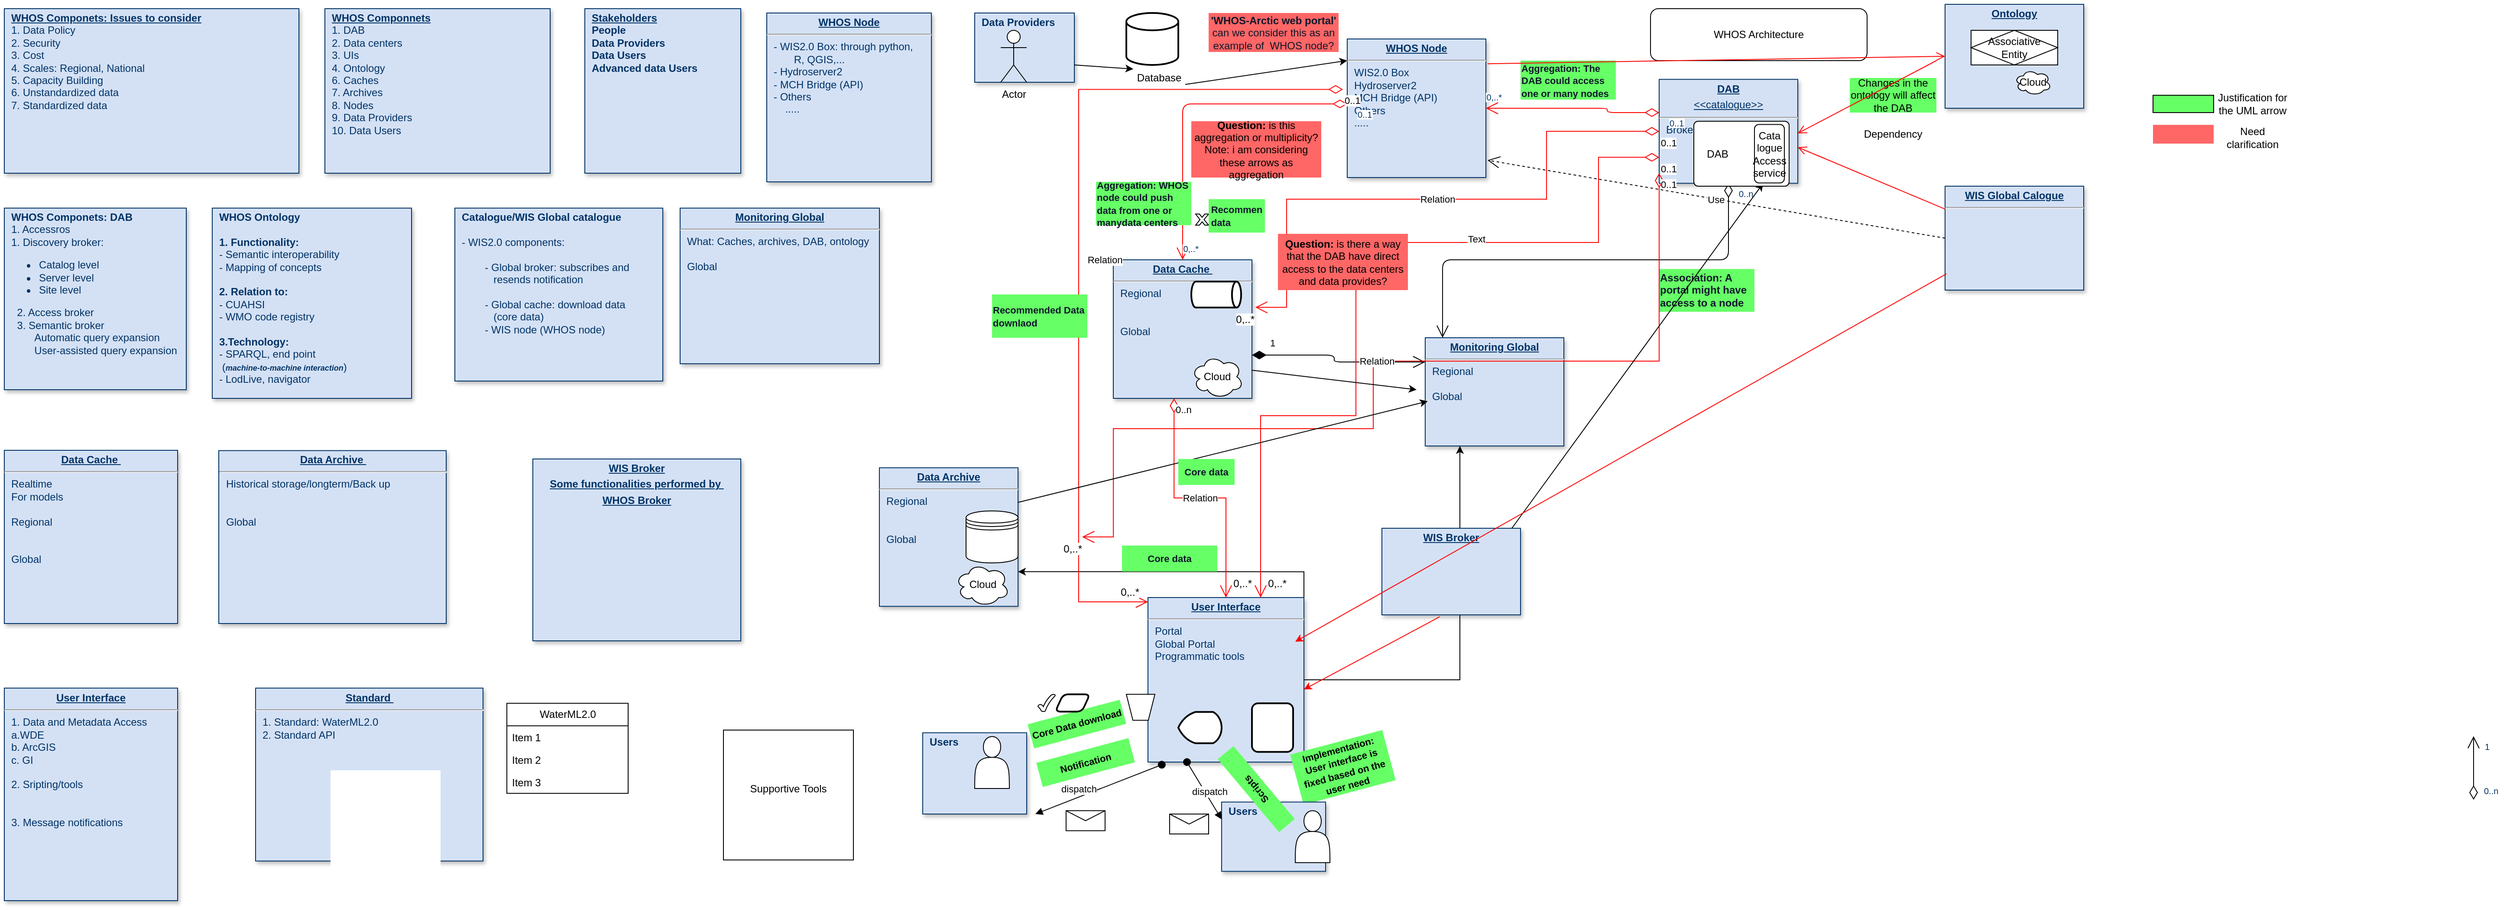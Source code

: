 <mxfile version="24.0.7" type="github" pages="3">
  <diagram name="Corrected Diagram" id="efa7a0a1-bf9b-a30e-e6df-94a7791c09e9">
    <mxGraphModel dx="3326" dy="780" grid="1" gridSize="10" guides="1" tooltips="1" connect="1" arrows="1" fold="1" page="1" pageScale="1" pageWidth="826" pageHeight="1169" background="none" math="0" shadow="0">
      <root>
        <mxCell id="0" />
        <mxCell id="1" parent="0" />
        <mxCell id="19" value="&lt;p style=&quot;margin: 0px; margin-top: 4px; text-align: center; text-decoration: underline;&quot;&gt;&lt;strong&gt;DAB&lt;/strong&gt;&lt;/p&gt;&lt;p style=&quot;margin: 0px; margin-top: 4px; text-align: center; text-decoration: underline;&quot;&gt;&lt;span dir=&quot;ltr&quot; class=&quot;ui-provider ee bkv bkw bkx bky bkz bla blb blc bld ble blf blg blh bli blj blk bll blm bln blo blp blq blr bls blt blu blv blw blx bly blz bma bmb bmc&quot;&gt;&amp;lt;&amp;lt;catalogue&amp;gt;&amp;gt;&lt;/span&gt;&lt;br&gt;&lt;/p&gt;&lt;hr&gt;&lt;p style=&quot;margin: 0px; margin-left: 8px;&quot;&gt;Broker&lt;/p&gt;" style="verticalAlign=top;align=left;overflow=fill;fontSize=12;fontFamily=Helvetica;html=1;strokeColor=#003366;shadow=1;fillColor=#D4E1F5;fontColor=#003366" parent="1" vertex="1">
          <mxGeometry x="310.0" y="91.64" width="160" height="120" as="geometry" />
        </mxCell>
        <mxCell id="20" value="&lt;p style=&quot;margin: 0px; margin-top: 4px; text-align: center; text-decoration: underline;&quot;&gt;&lt;strong&gt;Monitoring Global&lt;/strong&gt;&lt;/p&gt;&lt;hr&gt;&lt;p style=&quot;margin: 0px; margin-left: 8px;&quot;&gt;Regional&amp;nbsp;&lt;/p&gt;&lt;p style=&quot;margin: 0px; margin-left: 8px;&quot;&gt;&lt;br&gt;&lt;/p&gt;&lt;p style=&quot;margin: 0px; margin-left: 8px;&quot;&gt;Global&lt;/p&gt;" style="verticalAlign=top;align=left;overflow=fill;fontSize=12;fontFamily=Helvetica;html=1;strokeColor=#003366;shadow=1;fillColor=#D4E1F5;fontColor=#003366" parent="1" vertex="1">
          <mxGeometry x="40.0" y="390.0" width="160" height="125" as="geometry" />
        </mxCell>
        <mxCell id="21" value="&lt;p style=&quot;margin: 0px; margin-top: 4px; text-align: center; text-decoration: underline;&quot;&gt;&lt;strong&gt;Data Cache&amp;nbsp;&lt;/strong&gt;&lt;/p&gt;&lt;hr&gt;&lt;p style=&quot;margin: 0px; margin-left: 8px;&quot;&gt;Regional&lt;/p&gt;&lt;p style=&quot;margin: 0px; margin-left: 8px;&quot;&gt;&lt;br&gt;&lt;/p&gt;&lt;p style=&quot;margin: 0px; margin-left: 8px;&quot;&gt;&lt;br&gt;&lt;/p&gt;&lt;p style=&quot;margin: 0px; margin-left: 8px;&quot;&gt;Global&lt;/p&gt;" style="verticalAlign=top;align=left;overflow=fill;fontSize=12;fontFamily=Helvetica;html=1;strokeColor=#003366;shadow=1;fillColor=#D4E1F5;fontColor=#003366" parent="1" vertex="1">
          <mxGeometry x="-320" y="300.0" width="160" height="160" as="geometry" />
        </mxCell>
        <mxCell id="25" value="&lt;p style=&quot;margin: 0px; margin-top: 4px; text-align: center; text-decoration: underline;&quot;&gt;&lt;strong&gt;WHOS Node&lt;/strong&gt;&lt;/p&gt;&lt;hr&gt;&lt;p style=&quot;margin: 0px; margin-left: 8px;&quot;&gt;WIS2.0 Box&lt;/p&gt;&lt;p style=&quot;margin: 0px; margin-left: 8px;&quot;&gt;Hydroserver2&lt;/p&gt;&lt;p style=&quot;margin: 0px; margin-left: 8px;&quot;&gt;MCH Bridge (API)&lt;/p&gt;&lt;p style=&quot;margin: 0px; margin-left: 8px;&quot;&gt;Others&lt;/p&gt;&lt;p style=&quot;margin: 0px; margin-left: 8px;&quot;&gt;.....&lt;/p&gt;" style="verticalAlign=top;align=left;overflow=fill;fontSize=12;fontFamily=Helvetica;html=1;strokeColor=#003366;shadow=1;fillColor=#D4E1F5;fontColor=#003366" parent="1" vertex="1">
          <mxGeometry x="-50.0" y="45.0" width="160" height="160" as="geometry" />
        </mxCell>
        <mxCell id="36" value="" style="endArrow=open;endSize=12;startArrow=diamondThin;startSize=14;startFill=0;edgeStyle=orthogonalEdgeStyle;" parent="1" source="19" target="20" edge="1">
          <mxGeometry y="160" as="geometry">
            <mxPoint y="160" as="sourcePoint" />
            <mxPoint x="160" y="160" as="targetPoint" />
            <Array as="points">
              <mxPoint x="390" y="300" />
              <mxPoint x="60" y="300" />
            </Array>
          </mxGeometry>
        </mxCell>
        <mxCell id="37" value="0..n" style="resizable=0;align=left;verticalAlign=top;labelBackgroundColor=#ffffff;fontSize=10;strokeColor=#003366;shadow=1;fillColor=#D4E1F5;fontColor=#003366" parent="36" connectable="0" vertex="1">
          <mxGeometry x="-1" relative="1" as="geometry">
            <mxPoint x="10" as="offset" />
          </mxGeometry>
        </mxCell>
        <mxCell id="75" value="" style="endArrow=open;endSize=12;startArrow=diamondThin;startSize=14;startFill=0;edgeStyle=orthogonalEdgeStyle" parent="1" edge="1">
          <mxGeometry x="1079.36" y="560" as="geometry">
            <mxPoint x="1250" y="923.66" as="sourcePoint" />
            <mxPoint x="1250" y="850" as="targetPoint" />
          </mxGeometry>
        </mxCell>
        <mxCell id="76" value="0..n" style="resizable=0;align=left;verticalAlign=top;labelBackgroundColor=#ffffff;fontSize=10;strokeColor=#003366;shadow=1;fillColor=#D4E1F5;fontColor=#003366" parent="75" connectable="0" vertex="1">
          <mxGeometry x="-1" relative="1" as="geometry">
            <mxPoint x="10.0" y="-22.5" as="offset" />
          </mxGeometry>
        </mxCell>
        <mxCell id="77" value="1" style="resizable=0;align=right;verticalAlign=top;labelBackgroundColor=#ffffff;fontSize=10;strokeColor=#003366;shadow=1;fillColor=#D4E1F5;fontColor=#003366" parent="75" connectable="0" vertex="1">
          <mxGeometry x="1" relative="1" as="geometry">
            <mxPoint x="20" as="offset" />
          </mxGeometry>
        </mxCell>
        <mxCell id="90" value="" style="endArrow=open;endSize=12;startArrow=diamondThin;startSize=14;startFill=0;edgeStyle=orthogonalEdgeStyle;entryX=0.5;entryY=0;entryDx=0;entryDy=0;strokeColor=#FF0000;" parent="1" target="21" edge="1">
          <mxGeometry x="620" y="340" as="geometry">
            <mxPoint x="-50" y="120" as="sourcePoint" />
            <mxPoint x="-240" y="290.0" as="targetPoint" />
            <Array as="points">
              <mxPoint x="-240" y="120" />
            </Array>
          </mxGeometry>
        </mxCell>
        <mxCell id="91" value="0..1" style="resizable=0;align=left;verticalAlign=top;labelBackgroundColor=#ffffff;fontSize=10;strokeColor=#003366;shadow=1;fillColor=#D4E1F5;fontColor=#003366" parent="90" connectable="0" vertex="1">
          <mxGeometry x="-1" relative="1" as="geometry">
            <mxPoint x="10" as="offset" />
          </mxGeometry>
        </mxCell>
        <mxCell id="92" value="0,..*" style="resizable=0;align=right;verticalAlign=top;labelBackgroundColor=#ffffff;fontSize=10;strokeColor=#003366;shadow=1;fillColor=#D4E1F5;fontColor=#003366" parent="90" connectable="0" vertex="1">
          <mxGeometry x="1" relative="1" as="geometry">
            <mxPoint x="20" y="-25.0" as="offset" />
          </mxGeometry>
        </mxCell>
        <mxCell id="103" value="1" style="endArrow=open;endSize=12;startArrow=diamondThin;startSize=14;startFill=1;edgeStyle=orthogonalEdgeStyle;align=left;verticalAlign=bottom;" parent="1" target="20" edge="1">
          <mxGeometry x="-0.818" y="5.0" relative="1" as="geometry">
            <mxPoint x="-160" y="410" as="sourcePoint" />
            <mxPoint x="240" y="510" as="targetPoint" />
            <mxPoint as="offset" />
            <Array as="points">
              <mxPoint x="-65" y="410" />
              <mxPoint x="-65" y="418" />
            </Array>
          </mxGeometry>
        </mxCell>
        <mxCell id="p8qKQ9VHWNZwtDoZAId1-117" value="&lt;p style=&quot;margin: 0px; margin-top: 4px; text-align: center; text-decoration: underline;&quot;&gt;&lt;/p&gt;&lt;p style=&quot;margin: 0px; margin-left: 8px;&quot;&gt;&lt;b&gt;&lt;u&gt;WHOS Componnets&lt;/u&gt;&lt;/b&gt;&lt;/p&gt;&lt;p style=&quot;margin: 0px; margin-left: 8px;&quot;&gt;1. DAB&lt;/p&gt;&lt;p style=&quot;margin: 0px; margin-left: 8px;&quot;&gt;2. Data centers&lt;/p&gt;&lt;p style=&quot;margin: 0px; margin-left: 8px;&quot;&gt;3. UIs&lt;/p&gt;&lt;p style=&quot;margin: 0px; margin-left: 8px;&quot;&gt;4. Ontology&lt;/p&gt;&lt;p style=&quot;margin: 0px; margin-left: 8px;&quot;&gt;6. Caches&lt;/p&gt;&lt;p style=&quot;margin: 0px; margin-left: 8px;&quot;&gt;7. Archives&lt;/p&gt;&lt;p style=&quot;margin: 0px; margin-left: 8px;&quot;&gt;8. Nodes&lt;/p&gt;&lt;p style=&quot;margin: 0px; margin-left: 8px;&quot;&gt;9. Data Providers&lt;/p&gt;&lt;p style=&quot;margin: 0px; margin-left: 8px;&quot;&gt;10. Data Users&lt;/p&gt;&lt;p style=&quot;margin: 0px; margin-left: 8px;&quot;&gt;&lt;br&gt;&lt;/p&gt;&lt;p style=&quot;margin: 0px; margin-left: 8px;&quot;&gt;&lt;br&gt;&lt;/p&gt;" style="verticalAlign=top;align=left;overflow=fill;fontSize=12;fontFamily=Helvetica;html=1;strokeColor=#003366;shadow=1;fillColor=#D4E1F5;fontColor=#003366" parent="1" vertex="1">
          <mxGeometry x="-1230" y="10" width="260" height="190" as="geometry" />
        </mxCell>
        <mxCell id="p8qKQ9VHWNZwtDoZAId1-119" value="&lt;p style=&quot;margin: 0px; margin-top: 4px; text-align: center; text-decoration: underline;&quot;&gt;&lt;/p&gt;&lt;p style=&quot;margin: 0px; margin-left: 8px;&quot;&gt;&lt;u style=&quot;&quot;&gt;&lt;b&gt;Stakeholders&lt;/b&gt;&lt;/u&gt;&lt;/p&gt;&lt;p style=&quot;margin: 0px; margin-left: 8px;&quot;&gt;&lt;b&gt;People&lt;/b&gt;&lt;/p&gt;&lt;p style=&quot;margin: 0px; margin-left: 8px;&quot;&gt;&lt;b&gt;Data Providers&lt;/b&gt;&lt;/p&gt;&lt;p style=&quot;margin: 0px; margin-left: 8px;&quot;&gt;&lt;b&gt;Data Users&lt;/b&gt;&lt;/p&gt;&lt;p style=&quot;margin: 0px; margin-left: 8px;&quot;&gt;&lt;b&gt;Advanced data Users&lt;/b&gt;&lt;/p&gt;&lt;p style=&quot;margin: 0px; margin-left: 8px;&quot;&gt;&lt;br&gt;&lt;/p&gt;&lt;p style=&quot;margin: 0px; margin-left: 8px;&quot;&gt;&lt;br&gt;&lt;/p&gt;" style="verticalAlign=top;align=left;overflow=fill;fontSize=12;fontFamily=Helvetica;html=1;strokeColor=#003366;shadow=1;fillColor=#D4E1F5;fontColor=#003366" parent="1" vertex="1">
          <mxGeometry x="-930" y="10" width="180" height="190" as="geometry" />
        </mxCell>
        <mxCell id="p8qKQ9VHWNZwtDoZAId1-120" value="&lt;p style=&quot;margin: 0px; margin-top: 4px; text-align: center; text-decoration: underline;&quot;&gt;&lt;/p&gt;&lt;p style=&quot;margin: 0px; margin-left: 8px;&quot;&gt;&lt;b&gt;WHOS Componets: DAB&lt;/b&gt;&lt;/p&gt;&lt;p style=&quot;margin: 0px; margin-left: 8px;&quot;&gt;1. Accessros&lt;/p&gt;&lt;p style=&quot;margin: 0px 0px 0px 8px;&quot;&gt;&lt;span style=&quot;background-color: initial;&quot;&gt;1. Discovery broker:&lt;/span&gt;&lt;/p&gt;&lt;p style=&quot;margin: 0px 0px 0px 8px;&quot;&gt;&lt;/p&gt;&lt;ul&gt;&lt;li&gt;&lt;span style=&quot;background-color: initial;&quot;&gt;Catalog level&lt;/span&gt;&lt;/li&gt;&lt;li&gt;&lt;span style=&quot;background-color: initial;&quot;&gt;Server level&lt;/span&gt;&lt;/li&gt;&lt;li&gt;&lt;span style=&quot;background-color: initial;&quot;&gt;Site level&lt;/span&gt;&lt;/li&gt;&lt;/ul&gt;&lt;p style=&quot;margin: 0px; margin-left: 8px;&quot;&gt;&amp;nbsp; 2. Access broker&lt;br&gt;&amp;nbsp; 3. Semantic broker&lt;br&gt;&lt;span style=&quot;white-space-collapse: preserve;&quot;&gt;&#x9;&lt;/span&gt;Automatic query expansion&lt;br&gt;&lt;span style=&quot;white-space-collapse: preserve;&quot;&gt;&#x9;&lt;/span&gt;User-assisted query expansion&lt;br&gt;&lt;/p&gt;&lt;p style=&quot;margin: 0px; margin-left: 8px;&quot;&gt;&lt;br&gt;&lt;/p&gt;&lt;p style=&quot;margin: 0px; margin-left: 8px;&quot;&gt;&lt;br&gt;&lt;/p&gt;" style="verticalAlign=top;align=left;overflow=fill;fontSize=12;fontFamily=Helvetica;html=1;strokeColor=#003366;shadow=1;fillColor=#D4E1F5;fontColor=#003366" parent="1" vertex="1">
          <mxGeometry x="-1600" y="240.32" width="210" height="209.68" as="geometry" />
        </mxCell>
        <mxCell id="p8qKQ9VHWNZwtDoZAId1-121" value="&lt;p style=&quot;margin: 0px; margin-top: 4px; text-align: center; text-decoration: underline;&quot;&gt;&lt;/p&gt;&lt;p style=&quot;margin: 0px; margin-left: 8px;&quot;&gt;&lt;b&gt;WHOS Ontology&lt;/b&gt;&lt;/p&gt;&lt;p style=&quot;margin: 0px; margin-left: 8px;&quot;&gt;&lt;b&gt;&lt;br&gt;&lt;/b&gt;&lt;/p&gt;&lt;p style=&quot;margin: 0px; margin-left: 8px;&quot;&gt;&lt;b&gt;1. Functionality:&lt;/b&gt;&lt;/p&gt;&lt;p style=&quot;margin: 0px; margin-left: 8px;&quot;&gt;- Semantic interoperability&lt;/p&gt;&lt;p style=&quot;margin: 0px; margin-left: 8px;&quot;&gt;- Mapping of concepts&lt;/p&gt;&lt;p style=&quot;margin: 0px; margin-left: 8px;&quot;&gt;&lt;b&gt;&lt;br&gt;&lt;/b&gt;&lt;/p&gt;&lt;p style=&quot;margin: 0px; margin-left: 8px;&quot;&gt;&lt;b&gt;2. Relation to:&lt;/b&gt;&lt;/p&gt;&lt;p style=&quot;margin: 0px; margin-left: 8px;&quot;&gt;- CUAHSI&lt;/p&gt;&lt;p style=&quot;margin: 0px; margin-left: 8px;&quot;&gt;- WMO code registry&lt;/p&gt;&lt;p style=&quot;margin: 0px; margin-left: 8px;&quot;&gt;&lt;br&gt;&lt;/p&gt;&lt;p style=&quot;margin: 0px; margin-left: 8px;&quot;&gt;&lt;b&gt;3.Technology:&lt;/b&gt;&lt;/p&gt;&lt;p style=&quot;margin: 0px; margin-left: 8px;&quot;&gt;- SPARQL, end point&lt;/p&gt;&lt;p style=&quot;margin: 0px; margin-left: 8px;&quot;&gt;&amp;nbsp;(&lt;span style=&quot;background-color: initial;&quot;&gt;&lt;b&gt;&lt;i&gt;&lt;font style=&quot;font-size: 9px;&quot;&gt;machine-to-machine interaction&lt;/font&gt;&lt;/i&gt;&lt;/b&gt;&lt;/span&gt;&lt;span style=&quot;background-color: initial;&quot;&gt;)&lt;/span&gt;&lt;/p&gt;&lt;p style=&quot;margin: 0px; margin-left: 8px;&quot;&gt;&lt;span style=&quot;background-color: initial;&quot;&gt;- LodLive, navigator&lt;/span&gt;&lt;/p&gt;&lt;p style=&quot;margin: 0px; margin-left: 8px;&quot;&gt;&lt;br&gt;&lt;/p&gt;&lt;p style=&quot;margin: 0px; margin-left: 8px;&quot;&gt;&lt;br&gt;&lt;/p&gt;&lt;p style=&quot;margin: 0px; margin-left: 8px;&quot;&gt;&lt;br&gt;&lt;/p&gt;&lt;p style=&quot;margin: 0px; margin-left: 8px;&quot;&gt;&lt;br&gt;&lt;/p&gt;&lt;p style=&quot;margin: 0px; margin-left: 8px;&quot;&gt;&lt;br&gt;&lt;/p&gt;&lt;p style=&quot;margin: 0px; margin-left: 8px;&quot;&gt;&lt;br&gt;&lt;/p&gt;" style="verticalAlign=top;align=left;overflow=fill;fontSize=12;fontFamily=Helvetica;html=1;strokeColor=#003366;shadow=1;fillColor=#D4E1F5;fontColor=#003366" parent="1" vertex="1">
          <mxGeometry x="-1360" y="240.32" width="230" height="219.68" as="geometry" />
        </mxCell>
        <mxCell id="p8qKQ9VHWNZwtDoZAId1-122" value="WHOS Architecture" style="rounded=1;whiteSpace=wrap;html=1;" parent="1" vertex="1">
          <mxGeometry x="300" y="10" width="250" height="60" as="geometry" />
        </mxCell>
        <mxCell id="nmjursHmpdUEIppOzTPe-118" style="edgeStyle=orthogonalEdgeStyle;rounded=0;orthogonalLoop=1;jettySize=auto;html=1;exitX=1;exitY=0.5;exitDx=0;exitDy=0;entryX=0.25;entryY=1;entryDx=0;entryDy=0;" parent="1" source="nmjursHmpdUEIppOzTPe-112" target="20" edge="1">
          <mxGeometry relative="1" as="geometry" />
        </mxCell>
        <mxCell id="ByorQN-n8A6gGtA52p3b-138" style="edgeStyle=orthogonalEdgeStyle;rounded=0;orthogonalLoop=1;jettySize=auto;html=1;exitX=1;exitY=0;exitDx=0;exitDy=0;entryX=1;entryY=0.75;entryDx=0;entryDy=0;" parent="1" source="nmjursHmpdUEIppOzTPe-112" target="sPka1O8lK50sSDJXgDmI-113" edge="1">
          <mxGeometry relative="1" as="geometry">
            <mxPoint x="-130.294" y="600" as="targetPoint" />
          </mxGeometry>
        </mxCell>
        <mxCell id="nmjursHmpdUEIppOzTPe-112" value="&lt;p style=&quot;margin: 0px; margin-top: 4px; text-align: center; text-decoration: underline;&quot;&gt;&lt;strong&gt;User Interface&lt;/strong&gt;&lt;/p&gt;&lt;hr&gt;&lt;p style=&quot;margin: 0px; margin-left: 8px;&quot;&gt;Portal&lt;/p&gt;&lt;p style=&quot;margin: 0px; margin-left: 8px;&quot;&gt;Global Portal&lt;/p&gt;&lt;p style=&quot;margin: 0px; margin-left: 8px;&quot;&gt;Programmatic tools&lt;/p&gt;" style="verticalAlign=top;align=left;overflow=fill;fontSize=12;fontFamily=Helvetica;html=1;strokeColor=#003366;shadow=1;fillColor=#D4E1F5;fontColor=#003366" parent="1" vertex="1">
          <mxGeometry x="-280" y="690" width="180" height="190" as="geometry" />
        </mxCell>
        <mxCell id="ByorQN-n8A6gGtA52p3b-112" value="Relation" style="endArrow=open;html=1;endSize=12;startArrow=diamondThin;startSize=14;startFill=0;edgeStyle=orthogonalEdgeStyle;rounded=0;strokeColor=#FF0000;exitX=0.438;exitY=1;exitDx=0;exitDy=0;exitPerimeter=0;entryX=0.5;entryY=0;entryDx=0;entryDy=0;" parent="1" source="21" target="nmjursHmpdUEIppOzTPe-112" edge="1">
          <mxGeometry relative="1" as="geometry">
            <mxPoint x="-210" y="480" as="sourcePoint" />
            <mxPoint x="-220" y="590" as="targetPoint" />
          </mxGeometry>
        </mxCell>
        <mxCell id="ByorQN-n8A6gGtA52p3b-113" value="0..n" style="edgeLabel;resizable=0;html=1;align=left;verticalAlign=top;" parent="ByorQN-n8A6gGtA52p3b-112" connectable="0" vertex="1">
          <mxGeometry x="-1" relative="1" as="geometry" />
        </mxCell>
        <mxCell id="ByorQN-n8A6gGtA52p3b-114" value="&lt;font style=&quot;font-size: 12px;&quot;&gt;0,..*&lt;/font&gt;" style="edgeLabel;resizable=0;html=1;align=right;verticalAlign=top;" parent="ByorQN-n8A6gGtA52p3b-112" connectable="0" vertex="1">
          <mxGeometry x="1" relative="1" as="geometry">
            <mxPoint x="30" y="-30" as="offset" />
          </mxGeometry>
        </mxCell>
        <mxCell id="ByorQN-n8A6gGtA52p3b-122" value="Relation" style="endArrow=open;html=1;endSize=12;startArrow=diamondThin;startSize=14;startFill=0;edgeStyle=orthogonalEdgeStyle;rounded=0;exitX=-0.031;exitY=0.364;exitDx=0;exitDy=0;exitPerimeter=0;strokeColor=#FF0000;" parent="1" source="25" target="nmjursHmpdUEIppOzTPe-112" edge="1">
          <mxGeometry x="0.029" y="30" relative="1" as="geometry">
            <mxPoint x="-480" y="510" as="sourcePoint" />
            <mxPoint x="-330" y="695" as="targetPoint" />
            <Array as="points">
              <mxPoint x="-360" y="103" />
              <mxPoint x="-360" y="695" />
            </Array>
            <mxPoint y="-1" as="offset" />
          </mxGeometry>
        </mxCell>
        <mxCell id="ByorQN-n8A6gGtA52p3b-123" value="0..1" style="edgeLabel;resizable=0;html=1;align=left;verticalAlign=top;" parent="ByorQN-n8A6gGtA52p3b-122" connectable="0" vertex="1">
          <mxGeometry x="-1" relative="1" as="geometry" />
        </mxCell>
        <mxCell id="ByorQN-n8A6gGtA52p3b-124" value="&lt;font style=&quot;font-size: 12px;&quot;&gt;0,..*&lt;/font&gt;" style="edgeLabel;resizable=0;html=1;align=right;verticalAlign=top;" parent="ByorQN-n8A6gGtA52p3b-122" connectable="0" vertex="1">
          <mxGeometry x="1" relative="1" as="geometry">
            <mxPoint x="-10" y="-25" as="offset" />
          </mxGeometry>
        </mxCell>
        <mxCell id="ByorQN-n8A6gGtA52p3b-125" value="&lt;b&gt;Question:&lt;/b&gt; is this aggregation or multiplicity?&lt;div&gt;Note: i am considering these arrows as aggregation&lt;/div&gt;" style="text;html=1;align=center;verticalAlign=middle;whiteSpace=wrap;rounded=0;fillColor=#FF6666;" parent="1" vertex="1">
          <mxGeometry x="-230" y="140" width="150" height="65" as="geometry" />
        </mxCell>
        <mxCell id="ByorQN-n8A6gGtA52p3b-126" value="&lt;p style=&quot;margin: 0px; margin-top: 4px; text-align: center; text-decoration: underline;&quot;&gt;&lt;b&gt;Ontology&lt;/b&gt;&lt;/p&gt;" style="verticalAlign=top;align=left;overflow=fill;fontSize=12;fontFamily=Helvetica;html=1;strokeColor=#003366;shadow=1;fillColor=#D4E1F5;fontColor=#003366" parent="1" vertex="1">
          <mxGeometry x="640.0" y="5.0" width="160" height="120" as="geometry" />
        </mxCell>
        <mxCell id="ByorQN-n8A6gGtA52p3b-128" value="&lt;span style=&quot;color: rgb(15, 23, 42); font-family: Montserrat, sans-serif; text-align: start;&quot;&gt;&lt;font style=&quot;font-size: 12px;&quot;&gt;&lt;b&gt;&#39;WHOS-Arctic web portal&#39;&lt;/b&gt; can we consider this as an example of&amp;nbsp; WHOS node?&lt;/font&gt;&lt;/span&gt;" style="text;html=1;align=center;verticalAlign=middle;whiteSpace=wrap;rounded=0;fillColor=#FF6666;" parent="1" vertex="1">
          <mxGeometry x="-210" y="15" width="150" height="45" as="geometry" />
        </mxCell>
        <mxCell id="ByorQN-n8A6gGtA52p3b-132" value="Relation" style="endArrow=open;html=1;endSize=12;startArrow=diamondThin;startSize=14;startFill=0;edgeStyle=orthogonalEdgeStyle;rounded=0;strokeColor=#FF0000;exitX=0;exitY=0.75;exitDx=0;exitDy=0;" parent="1" source="19" target="nmjursHmpdUEIppOzTPe-112" edge="1">
          <mxGeometry relative="1" as="geometry">
            <mxPoint x="240" y="320" as="sourcePoint" />
            <mxPoint x="-150" y="550" as="targetPoint" />
            <Array as="points">
              <mxPoint x="240" y="182" />
              <mxPoint x="240" y="280" />
              <mxPoint x="-40" y="280" />
              <mxPoint x="-40" y="480" />
              <mxPoint x="-150" y="480" />
            </Array>
          </mxGeometry>
        </mxCell>
        <mxCell id="ByorQN-n8A6gGtA52p3b-133" value="0..1" style="edgeLabel;resizable=0;html=1;align=left;verticalAlign=top;" parent="ByorQN-n8A6gGtA52p3b-132" connectable="0" vertex="1">
          <mxGeometry x="-1" relative="1" as="geometry" />
        </mxCell>
        <mxCell id="ByorQN-n8A6gGtA52p3b-134" value="&lt;font style=&quot;font-size: 12px;&quot;&gt;0,..*&lt;/font&gt;" style="edgeLabel;resizable=0;html=1;align=right;verticalAlign=top;" parent="ByorQN-n8A6gGtA52p3b-132" connectable="0" vertex="1">
          <mxGeometry x="1" relative="1" as="geometry">
            <mxPoint x="30" y="-30" as="offset" />
          </mxGeometry>
        </mxCell>
        <mxCell id="GVXIdYA1icVKulcnw7SD-112" value="Text" style="edgeLabel;html=1;align=center;verticalAlign=middle;resizable=0;points=[];" parent="ByorQN-n8A6gGtA52p3b-132" vertex="1" connectable="0">
          <mxGeometry x="-0.361" y="-4" relative="1" as="geometry">
            <mxPoint as="offset" />
          </mxGeometry>
        </mxCell>
        <mxCell id="ByorQN-n8A6gGtA52p3b-135" value="Relation" style="endArrow=open;html=1;endSize=12;startArrow=diamondThin;startSize=14;startFill=0;edgeStyle=orthogonalEdgeStyle;rounded=0;exitX=0;exitY=0.5;exitDx=0;exitDy=0;strokeColor=#FF0000;entryX=1.024;entryY=0.343;entryDx=0;entryDy=0;entryPerimeter=0;" parent="1" source="19" target="21" edge="1">
          <mxGeometry relative="1" as="geometry">
            <mxPoint x="-160" y="340" as="sourcePoint" />
            <mxPoint x="390" y="350" as="targetPoint" />
            <Array as="points">
              <mxPoint x="180" y="152" />
              <mxPoint x="180" y="230" />
              <mxPoint x="-120" y="230" />
              <mxPoint x="-120" y="355" />
            </Array>
          </mxGeometry>
        </mxCell>
        <mxCell id="ByorQN-n8A6gGtA52p3b-136" value="0..1" style="edgeLabel;resizable=0;html=1;align=left;verticalAlign=top;" parent="ByorQN-n8A6gGtA52p3b-135" connectable="0" vertex="1">
          <mxGeometry x="-1" relative="1" as="geometry" />
        </mxCell>
        <mxCell id="ByorQN-n8A6gGtA52p3b-137" value="&lt;font style=&quot;font-size: 12px;&quot;&gt;0,..*&lt;/font&gt;" style="edgeLabel;resizable=0;html=1;align=right;verticalAlign=top;" parent="ByorQN-n8A6gGtA52p3b-135" connectable="0" vertex="1">
          <mxGeometry x="1" relative="1" as="geometry" />
        </mxCell>
        <mxCell id="ByorQN-n8A6gGtA52p3b-147" value="Changes in the ontology will affect the DAB" style="text;html=1;align=center;verticalAlign=middle;whiteSpace=wrap;rounded=0;fillColor=#66FF66;" parent="1" vertex="1">
          <mxGeometry x="530" y="90" width="100" height="40" as="geometry" />
        </mxCell>
        <mxCell id="ByorQN-n8A6gGtA52p3b-148" value="Dependency" style="text;html=1;align=center;verticalAlign=middle;whiteSpace=wrap;rounded=0;" parent="1" vertex="1">
          <mxGeometry x="550" y="140" width="60" height="30" as="geometry" />
        </mxCell>
        <mxCell id="ke9NZwDRJzb7mPrDCmST-113" value="" style="endArrow=open;endSize=12;startArrow=diamondThin;startSize=14;startFill=0;edgeStyle=orthogonalEdgeStyle;strokeColor=#FF0000;entryX=1;entryY=0.5;entryDx=0;entryDy=0;exitX=0;exitY=0.32;exitDx=0;exitDy=0;exitPerimeter=0;" parent="1" source="19" target="25" edge="1">
          <mxGeometry x="620" y="340" as="geometry">
            <mxPoint x="250" y="90" as="sourcePoint" />
            <mxPoint x="150" y="330" as="targetPoint" />
            <Array as="points">
              <mxPoint x="250" y="130" />
              <mxPoint x="250" y="125" />
            </Array>
          </mxGeometry>
        </mxCell>
        <mxCell id="ke9NZwDRJzb7mPrDCmST-114" value="0..1" style="resizable=0;align=left;verticalAlign=top;labelBackgroundColor=#ffffff;fontSize=10;strokeColor=#003366;shadow=1;fillColor=#D4E1F5;fontColor=#003366" parent="ke9NZwDRJzb7mPrDCmST-113" connectable="0" vertex="1">
          <mxGeometry x="-1" relative="1" as="geometry">
            <mxPoint x="10" as="offset" />
          </mxGeometry>
        </mxCell>
        <mxCell id="ke9NZwDRJzb7mPrDCmST-115" value="0,..*" style="resizable=0;align=right;verticalAlign=top;labelBackgroundColor=#ffffff;fontSize=10;strokeColor=#003366;shadow=1;fillColor=#D4E1F5;fontColor=#003366" parent="ke9NZwDRJzb7mPrDCmST-113" connectable="0" vertex="1">
          <mxGeometry x="1" relative="1" as="geometry">
            <mxPoint x="20" y="-25.0" as="offset" />
          </mxGeometry>
        </mxCell>
        <mxCell id="ke9NZwDRJzb7mPrDCmST-116" value="&lt;div style=&quot;text-align: start;&quot;&gt;&lt;span style=&quot;background-color: initial;&quot;&gt;&lt;font style=&quot;font-size: 11px;&quot; face=&quot;Montserrat, sans-serif&quot; color=&quot;#0f172a&quot;&gt;&lt;b style=&quot;&quot;&gt;Aggregation: The DAB could access one or many nodes&lt;/b&gt;&lt;/font&gt;&lt;/span&gt;&lt;/div&gt;" style="text;html=1;align=center;verticalAlign=middle;whiteSpace=wrap;rounded=0;fillColor=#66FF66;" parent="1" vertex="1">
          <mxGeometry x="150" y="70" width="110" height="45" as="geometry" />
        </mxCell>
        <mxCell id="ke9NZwDRJzb7mPrDCmST-120" value="&lt;div style=&quot;text-align: start;&quot;&gt;&lt;font face=&quot;Montserrat, sans-serif&quot; color=&quot;#0f172a&quot;&gt;&lt;b&gt;Association: A portal might have access to a node&lt;/b&gt;&lt;/font&gt;&lt;/div&gt;" style="text;html=1;align=center;verticalAlign=middle;whiteSpace=wrap;rounded=0;fillColor=#66FF66;" parent="1" vertex="1">
          <mxGeometry x="310" y="310.64" width="110" height="49.36" as="geometry" />
        </mxCell>
        <mxCell id="ke9NZwDRJzb7mPrDCmST-122" value="&lt;b&gt;&lt;font style=&quot;font-size: 11px;&quot;&gt;Implementation: User interface is fixed based on the user need&lt;/font&gt;&lt;/b&gt;" style="text;html=1;align=center;verticalAlign=middle;whiteSpace=wrap;rounded=0;fillColor=#66FF66;rotation=-15;" parent="1" vertex="1">
          <mxGeometry x="-110" y="856.16" width="110" height="60" as="geometry" />
        </mxCell>
        <mxCell id="ke9NZwDRJzb7mPrDCmST-124" value="" style="whiteSpace=wrap;html=1;fillColor=#66FF66;" parent="1" vertex="1">
          <mxGeometry x="880" y="110" width="70" height="20" as="geometry" />
        </mxCell>
        <mxCell id="ke9NZwDRJzb7mPrDCmST-125" value="Justification for the UML arrow" style="text;html=1;align=center;verticalAlign=middle;whiteSpace=wrap;rounded=0;" parent="1" vertex="1">
          <mxGeometry x="950" y="100" width="90" height="40" as="geometry" />
        </mxCell>
        <mxCell id="ke9NZwDRJzb7mPrDCmST-126" value="" style="text;html=1;align=center;verticalAlign=middle;whiteSpace=wrap;rounded=0;fillColor=#FF6666;" parent="1" vertex="1">
          <mxGeometry x="880" y="144.18" width="70" height="21.64" as="geometry" />
        </mxCell>
        <mxCell id="ke9NZwDRJzb7mPrDCmST-128" value="Need clarification" style="text;html=1;align=center;verticalAlign=middle;whiteSpace=wrap;rounded=0;" parent="1" vertex="1">
          <mxGeometry x="965" y="144.18" width="60" height="30" as="geometry" />
        </mxCell>
        <mxCell id="ke9NZwDRJzb7mPrDCmST-130" value="&lt;div style=&quot;text-align: start;&quot;&gt;&lt;span style=&quot;background-color: initial;&quot;&gt;&lt;font style=&quot;font-size: 11px;&quot; face=&quot;Montserrat, sans-serif&quot; color=&quot;#0f172a&quot;&gt;&lt;b style=&quot;&quot;&gt;Aggregation: WHOS node could push data from one or manydata centers&lt;/b&gt;&lt;/font&gt;&lt;/span&gt;&lt;/div&gt;" style="text;html=1;align=center;verticalAlign=middle;whiteSpace=wrap;rounded=0;fillColor=#66FF66;" parent="1" vertex="1">
          <mxGeometry x="-340" y="210" width="110" height="50" as="geometry" />
        </mxCell>
        <mxCell id="ke9NZwDRJzb7mPrDCmST-131" value="&lt;div style=&quot;text-align: start;&quot;&gt;&lt;span style=&quot;background-color: initial;&quot;&gt;&lt;font style=&quot;font-size: 11px;&quot; face=&quot;Montserrat, sans-serif&quot; color=&quot;#0f172a&quot;&gt;&lt;b style=&quot;&quot;&gt;Recommended Data downlaod&lt;/b&gt;&lt;/font&gt;&lt;/span&gt;&lt;/div&gt;" style="text;html=1;align=center;verticalAlign=middle;whiteSpace=wrap;rounded=0;fillColor=#66FF66;" parent="1" vertex="1">
          <mxGeometry x="-460" y="340" width="110" height="50" as="geometry" />
        </mxCell>
        <mxCell id="ke9NZwDRJzb7mPrDCmST-133" value="&lt;b&gt;Question:&lt;/b&gt; is there a way that the DAB have direct access to the data centers and data provides?" style="text;html=1;align=center;verticalAlign=middle;whiteSpace=wrap;rounded=0;fillColor=#FF6666;" parent="1" vertex="1">
          <mxGeometry x="-130" y="270" width="150" height="65" as="geometry" />
        </mxCell>
        <mxCell id="3stKuCWcM-aVxzSx9yWe-112" value="&lt;p style=&quot;margin: 0px; margin-top: 4px; text-align: center; text-decoration: underline;&quot;&gt;&lt;strong&gt;Data Archive&amp;nbsp;&lt;/strong&gt;&lt;/p&gt;&lt;hr&gt;&lt;p style=&quot;margin: 0px; margin-left: 8px;&quot;&gt;Historical storage/longterm/&lt;span style=&quot;background-color: initial;&quot;&gt;Back up&lt;/span&gt;&lt;/p&gt;&lt;p style=&quot;margin: 0px; margin-left: 8px;&quot;&gt;&lt;br&gt;&lt;/p&gt;&lt;p style=&quot;margin: 0px; margin-left: 8px;&quot;&gt;&lt;br&gt;&lt;/p&gt;&lt;p style=&quot;margin: 0px; margin-left: 8px;&quot;&gt;Global&lt;/p&gt;" style="verticalAlign=top;align=left;overflow=fill;fontSize=12;fontFamily=Helvetica;html=1;strokeColor=#003366;shadow=1;fillColor=#D4E1F5;fontColor=#003366" parent="1" vertex="1">
          <mxGeometry x="-1352.5" y="520.32" width="262.5" height="199.68" as="geometry" />
        </mxCell>
        <mxCell id="3stKuCWcM-aVxzSx9yWe-115" value="Relation" style="endArrow=open;html=1;endSize=12;startArrow=diamondThin;startSize=14;startFill=0;edgeStyle=orthogonalEdgeStyle;rounded=0;strokeColor=#FF0000;entryX=1.024;entryY=0.343;entryDx=0;entryDy=0;entryPerimeter=0;exitX=0;exitY=0.903;exitDx=0;exitDy=0;exitPerimeter=0;" parent="1" source="19" edge="1">
          <mxGeometry relative="1" as="geometry">
            <mxPoint x="270" y="310" as="sourcePoint" />
            <mxPoint x="-356" y="620" as="targetPoint" />
            <Array as="points">
              <mxPoint x="310" y="417" />
              <mxPoint x="-20" y="417" />
              <mxPoint x="-20" y="495" />
              <mxPoint x="-320" y="495" />
              <mxPoint x="-320" y="620" />
            </Array>
          </mxGeometry>
        </mxCell>
        <mxCell id="3stKuCWcM-aVxzSx9yWe-116" value="0..1" style="edgeLabel;resizable=0;html=1;align=left;verticalAlign=top;" parent="3stKuCWcM-aVxzSx9yWe-115" connectable="0" vertex="1">
          <mxGeometry x="-1" relative="1" as="geometry" />
        </mxCell>
        <mxCell id="3stKuCWcM-aVxzSx9yWe-117" value="&lt;font style=&quot;font-size: 12px;&quot;&gt;0,..*&lt;/font&gt;" style="edgeLabel;resizable=0;html=1;align=right;verticalAlign=top;" parent="3stKuCWcM-aVxzSx9yWe-115" connectable="0" vertex="1">
          <mxGeometry x="1" relative="1" as="geometry" />
        </mxCell>
        <mxCell id="3stKuCWcM-aVxzSx9yWe-119" value="&lt;p style=&quot;margin: 0px; margin-top: 4px; text-align: center; text-decoration: underline;&quot;&gt;&lt;/p&gt;&lt;p style=&quot;margin: 0px; margin-left: 8px;&quot;&gt;&lt;b&gt;Users&lt;/b&gt;&lt;/p&gt;&lt;p style=&quot;margin: 0px; margin-left: 8px;&quot;&gt;&lt;br&gt;&lt;/p&gt;" style="verticalAlign=top;align=left;overflow=fill;fontSize=12;fontFamily=Helvetica;html=1;strokeColor=#003366;shadow=1;fillColor=#D4E1F5;fontColor=#003366" parent="1" vertex="1">
          <mxGeometry x="-540" y="846.16" width="120" height="93.84" as="geometry" />
        </mxCell>
        <mxCell id="3stKuCWcM-aVxzSx9yWe-120" value="&lt;p style=&quot;margin: 0px; margin-top: 4px; text-align: center; text-decoration: underline;&quot;&gt;&lt;/p&gt;&lt;p style=&quot;margin: 0px; margin-left: 8px;&quot;&gt;&lt;b&gt;Users&lt;/b&gt;&lt;/p&gt;&lt;p style=&quot;margin: 0px; margin-left: 8px;&quot;&gt;&lt;br&gt;&lt;/p&gt;" style="verticalAlign=top;align=left;overflow=fill;fontSize=12;fontFamily=Helvetica;html=1;strokeColor=#003366;shadow=1;fillColor=#D4E1F5;fontColor=#003366" parent="1" vertex="1">
          <mxGeometry x="-195" y="926.16" width="120" height="80" as="geometry" />
        </mxCell>
        <mxCell id="3stKuCWcM-aVxzSx9yWe-121" value="&lt;b&gt;&lt;font style=&quot;font-size: 11px;&quot;&gt;Core Data download&lt;/font&gt;&lt;/b&gt;" style="text;html=1;align=center;verticalAlign=middle;whiteSpace=wrap;rounded=0;fillColor=#66FF66;rotation=-15;" parent="1" vertex="1">
          <mxGeometry x="-417.03" y="821.69" width="110" height="28.84" as="geometry" />
        </mxCell>
        <mxCell id="3stKuCWcM-aVxzSx9yWe-122" value="&lt;b&gt;&lt;font style=&quot;font-size: 11px;&quot;&gt;Scripts&lt;/font&gt;&lt;/b&gt;" style="text;html=1;align=center;verticalAlign=middle;whiteSpace=wrap;rounded=0;fillColor=#66FF66;rotation=-130;" parent="1" vertex="1">
          <mxGeometry x="-210" y="899.38" width="110" height="23.66" as="geometry" />
        </mxCell>
        <mxCell id="3stKuCWcM-aVxzSx9yWe-127" value="&lt;p style=&quot;margin: 0px; margin-top: 4px; text-align: center; text-decoration: underline;&quot;&gt;&lt;/p&gt;&lt;p style=&quot;margin: 0px; margin-left: 8px;&quot;&gt;&lt;b&gt;Data Providers&lt;/b&gt;&lt;/p&gt;" style="verticalAlign=top;align=left;overflow=fill;fontSize=12;fontFamily=Helvetica;html=1;strokeColor=#003366;shadow=1;fillColor=#D4E1F5;fontColor=#003366" parent="1" vertex="1">
          <mxGeometry x="-480" y="15" width="115" height="80" as="geometry" />
        </mxCell>
        <mxCell id="3stKuCWcM-aVxzSx9yWe-129" value="" style="endArrow=open;startArrow=none;endFill=0;startFill=0;endSize=8;html=1;verticalAlign=bottom;labelBackgroundColor=none;strokeWidth=1;rounded=0;entryX=1;entryY=0.65;entryDx=0;entryDy=0;entryPerimeter=0;fillColor=#FF0000;strokeColor=#FF0000;" parent="1" edge="1">
          <mxGeometry width="160" relative="1" as="geometry">
            <mxPoint x="630" y="70" as="sourcePoint" />
            <mxPoint x="470" y="154" as="targetPoint" />
          </mxGeometry>
        </mxCell>
        <mxCell id="3stKuCWcM-aVxzSx9yWe-132" value="&lt;p style=&quot;margin: 0px; margin-top: 4px; text-align: center; text-decoration: underline;&quot;&gt;&lt;b&gt;WIS Global Calogue&lt;/b&gt;&lt;/p&gt;&lt;hr&gt;&lt;p style=&quot;margin: 0px; margin-left: 8px;&quot;&gt;&lt;br&gt;&lt;/p&gt;" style="verticalAlign=top;align=left;overflow=fill;fontSize=12;fontFamily=Helvetica;html=1;strokeColor=#003366;shadow=1;fillColor=#D4E1F5;fontColor=#003366" parent="1" vertex="1">
          <mxGeometry x="640.0" y="215.0" width="160" height="120" as="geometry" />
        </mxCell>
        <mxCell id="3stKuCWcM-aVxzSx9yWe-133" value="Use" style="endArrow=open;endSize=12;dashed=1;exitX=0;exitY=0.5;exitDx=0;exitDy=0;entryX=1.012;entryY=0.875;entryDx=0;entryDy=0;entryPerimeter=0;" parent="1" source="3stKuCWcM-aVxzSx9yWe-132" target="25" edge="1">
          <mxGeometry x="430" y="50" as="geometry">
            <mxPoint x="590" y="361.16" as="sourcePoint" />
            <mxPoint x="422.08" y="260.0" as="targetPoint" />
          </mxGeometry>
        </mxCell>
        <mxCell id="3stKuCWcM-aVxzSx9yWe-134" value="" style="endArrow=open;startArrow=none;endFill=0;startFill=0;endSize=8;html=1;verticalAlign=bottom;labelBackgroundColor=none;strokeWidth=1;rounded=0;entryX=1;entryY=0.65;entryDx=0;entryDy=0;entryPerimeter=0;fillColor=#FF0000;strokeColor=#FF0000;" parent="1" source="3stKuCWcM-aVxzSx9yWe-132" edge="1">
          <mxGeometry width="160" relative="1" as="geometry">
            <mxPoint x="630" y="86" as="sourcePoint" />
            <mxPoint x="470" y="170" as="targetPoint" />
          </mxGeometry>
        </mxCell>
        <mxCell id="3stKuCWcM-aVxzSx9yWe-135" value="" style="endArrow=open;startArrow=none;endFill=0;startFill=0;endSize=8;html=1;verticalAlign=bottom;labelBackgroundColor=none;strokeWidth=1;rounded=0;fillColor=#FF0000;strokeColor=#FF0000;exitX=1.012;exitY=0.179;exitDx=0;exitDy=0;exitPerimeter=0;entryX=0;entryY=0.5;entryDx=0;entryDy=0;" parent="1" source="25" target="ByorQN-n8A6gGtA52p3b-126" edge="1">
          <mxGeometry width="160" relative="1" as="geometry">
            <mxPoint x="600" y="360" as="sourcePoint" />
            <mxPoint x="480" y="-110" as="targetPoint" />
          </mxGeometry>
        </mxCell>
        <mxCell id="3stKuCWcM-aVxzSx9yWe-136" value="&lt;p style=&quot;margin: 0px; margin-top: 4px; text-align: center; text-decoration: underline;&quot;&gt;&lt;b&gt;WIS Broker&lt;/b&gt;&lt;/p&gt;" style="verticalAlign=top;align=left;overflow=fill;fontSize=12;fontFamily=Helvetica;html=1;strokeColor=#003366;shadow=1;fillColor=#D4E1F5;fontColor=#003366" parent="1" vertex="1">
          <mxGeometry x="-10.0" y="610.0" width="160" height="100" as="geometry" />
        </mxCell>
        <mxCell id="3stKuCWcM-aVxzSx9yWe-137" value="" style="endArrow=classic;html=1;rounded=0;entryX=0.75;entryY=1;entryDx=0;entryDy=0;" parent="1" target="19" edge="1">
          <mxGeometry width="50" height="50" relative="1" as="geometry">
            <mxPoint x="140" y="610" as="sourcePoint" />
            <mxPoint x="180" y="565" as="targetPoint" />
          </mxGeometry>
        </mxCell>
        <mxCell id="3stKuCWcM-aVxzSx9yWe-139" value="" style="endArrow=classic;html=1;rounded=0;entryX=0.688;entryY=1.02;entryDx=0;entryDy=0;entryPerimeter=0;exitX=0.417;exitY=1.022;exitDx=0;exitDy=0;strokeColor=#FF0000;exitPerimeter=0;" parent="1" source="3stKuCWcM-aVxzSx9yWe-136" edge="1">
          <mxGeometry width="50" height="50" relative="1" as="geometry">
            <mxPoint x="30.0" y="680.0" as="sourcePoint" />
            <mxPoint x="-100" y="796.16" as="targetPoint" />
          </mxGeometry>
        </mxCell>
        <mxCell id="3stKuCWcM-aVxzSx9yWe-141" value="&lt;b&gt;&lt;font style=&quot;font-size: 11px;&quot;&gt;Notification&lt;/font&gt;&lt;/b&gt;" style="text;html=1;align=center;verticalAlign=middle;whiteSpace=wrap;rounded=0;fillColor=#66FF66;rotation=-15;" parent="1" vertex="1">
          <mxGeometry x="-407.03" y="866.11" width="110" height="28.84" as="geometry" />
        </mxCell>
        <mxCell id="3stKuCWcM-aVxzSx9yWe-142" value="" style="endArrow=classic;html=1;rounded=0;entryX=0.5;entryY=1;entryDx=0;entryDy=0;strokeColor=#FF0000;exitX=0.01;exitY=0.843;exitDx=0;exitDy=0;exitPerimeter=0;" parent="1" source="3stKuCWcM-aVxzSx9yWe-132" edge="1">
          <mxGeometry width="50" height="50" relative="1" as="geometry">
            <mxPoint x="440" y="440" as="sourcePoint" />
            <mxPoint x="-110" y="741" as="targetPoint" />
          </mxGeometry>
        </mxCell>
        <mxCell id="sPka1O8lK50sSDJXgDmI-113" value="&lt;p style=&quot;margin: 0px; margin-top: 4px; text-align: center; text-decoration: underline;&quot;&gt;&lt;strong&gt;Data Archive&lt;/strong&gt;&lt;/p&gt;&lt;hr&gt;&lt;p style=&quot;margin: 0px; margin-left: 8px;&quot;&gt;Regional&lt;/p&gt;&lt;p style=&quot;margin: 0px; margin-left: 8px;&quot;&gt;&lt;br&gt;&lt;/p&gt;&lt;p style=&quot;margin: 0px; margin-left: 8px;&quot;&gt;&lt;br&gt;&lt;/p&gt;&lt;p style=&quot;margin: 0px; margin-left: 8px;&quot;&gt;Global&lt;/p&gt;" style="verticalAlign=top;align=left;overflow=fill;fontSize=12;fontFamily=Helvetica;html=1;strokeColor=#003366;shadow=1;fillColor=#D4E1F5;fontColor=#003366" parent="1" vertex="1">
          <mxGeometry x="-590" y="540.16" width="160" height="160" as="geometry" />
        </mxCell>
        <mxCell id="sPka1O8lK50sSDJXgDmI-114" value="" style="endArrow=classic;html=1;rounded=0;entryX=0.018;entryY=0.587;entryDx=0;entryDy=0;entryPerimeter=0;exitX=1;exitY=0.25;exitDx=0;exitDy=0;" parent="1" source="sPka1O8lK50sSDJXgDmI-113" target="20" edge="1">
          <mxGeometry width="50" height="50" relative="1" as="geometry">
            <mxPoint x="-150" y="430" as="sourcePoint" />
            <mxPoint x="-150" y="480" as="targetPoint" />
          </mxGeometry>
        </mxCell>
        <mxCell id="sPka1O8lK50sSDJXgDmI-115" value="&lt;div style=&quot;text-align: start;&quot;&gt;&lt;span style=&quot;background-color: initial;&quot;&gt;&lt;font style=&quot;font-size: 11px;&quot; face=&quot;Montserrat, sans-serif&quot; color=&quot;#0f172a&quot;&gt;&lt;b style=&quot;&quot;&gt;Core data&lt;/b&gt;&lt;/font&gt;&lt;/span&gt;&lt;/div&gt;" style="text;html=1;align=center;verticalAlign=middle;whiteSpace=wrap;rounded=0;fillColor=#66FF66;" parent="1" vertex="1">
          <mxGeometry x="-310" y="630" width="110" height="30" as="geometry" />
        </mxCell>
        <mxCell id="sPka1O8lK50sSDJXgDmI-116" value="&lt;div style=&quot;text-align: start;&quot;&gt;&lt;span style=&quot;background-color: initial;&quot;&gt;&lt;font style=&quot;font-size: 11px;&quot; face=&quot;Montserrat, sans-serif&quot; color=&quot;#0f172a&quot;&gt;&lt;b style=&quot;&quot;&gt;Core data&lt;/b&gt;&lt;/font&gt;&lt;/span&gt;&lt;/div&gt;" style="text;html=1;align=center;verticalAlign=middle;whiteSpace=wrap;rounded=0;fillColor=#66FF66;" parent="1" vertex="1">
          <mxGeometry x="-245" y="530" width="65" height="30" as="geometry" />
        </mxCell>
        <mxCell id="sPka1O8lK50sSDJXgDmI-117" value="" style="endArrow=classic;html=1;rounded=0;entryX=0;entryY=0.156;entryDx=0;entryDy=0;entryPerimeter=0;exitX=1;exitY=0.75;exitDx=0;exitDy=0;" parent="1" source="sPka1O8lK50sSDJXgDmI-135" target="25" edge="1">
          <mxGeometry width="50" height="50" relative="1" as="geometry">
            <mxPoint x="-340" y="70" as="sourcePoint" />
            <mxPoint x="-280" as="targetPoint" />
          </mxGeometry>
        </mxCell>
        <mxCell id="sPka1O8lK50sSDJXgDmI-118" value="" style="endArrow=classic;html=1;rounded=0;" parent="1" edge="1">
          <mxGeometry width="50" height="50" relative="1" as="geometry">
            <mxPoint x="-160" y="427.5" as="sourcePoint" />
            <mxPoint x="30" y="450" as="targetPoint" />
          </mxGeometry>
        </mxCell>
        <mxCell id="sPka1O8lK50sSDJXgDmI-120" value="&lt;p style=&quot;margin: 0px; margin-top: 4px; text-align: center; text-decoration: underline;&quot;&gt;&lt;strong&gt;Data Cache&amp;nbsp;&lt;/strong&gt;&lt;/p&gt;&lt;hr&gt;&lt;p style=&quot;margin: 0px; margin-left: 8px;&quot;&gt;Realtime&lt;/p&gt;&lt;p style=&quot;margin: 0px; margin-left: 8px;&quot;&gt;For models&lt;/p&gt;&lt;p style=&quot;margin: 0px; margin-left: 8px;&quot;&gt;&lt;br&gt;&lt;/p&gt;&lt;p style=&quot;margin: 0px; margin-left: 8px;&quot;&gt;Regional&lt;/p&gt;&lt;p style=&quot;margin: 0px; margin-left: 8px;&quot;&gt;&lt;br&gt;&lt;/p&gt;&lt;p style=&quot;margin: 0px; margin-left: 8px;&quot;&gt;&lt;br&gt;&lt;/p&gt;&lt;p style=&quot;margin: 0px; margin-left: 8px;&quot;&gt;Global&lt;/p&gt;" style="verticalAlign=top;align=left;overflow=fill;fontSize=12;fontFamily=Helvetica;html=1;strokeColor=#003366;shadow=1;fillColor=#D4E1F5;fontColor=#003366" parent="1" vertex="1">
          <mxGeometry x="-1600" y="520" width="200" height="200" as="geometry" />
        </mxCell>
        <mxCell id="sPka1O8lK50sSDJXgDmI-121" value="&lt;p style=&quot;margin: 0px; margin-top: 4px; text-align: center; text-decoration: underline;&quot;&gt;&lt;/p&gt;&lt;p style=&quot;margin: 0px; margin-left: 8px;&quot;&gt;&lt;b&gt;&lt;u&gt;WHOS Componets: Issues to consider&lt;/u&gt;&lt;/b&gt;&lt;/p&gt;&lt;p style=&quot;margin: 0px; margin-left: 8px;&quot;&gt;1. Data Policy&lt;/p&gt;&lt;p style=&quot;margin: 0px; margin-left: 8px;&quot;&gt;2. Security&lt;/p&gt;&lt;p style=&quot;margin: 0px; margin-left: 8px;&quot;&gt;3. Cost&lt;/p&gt;&lt;p style=&quot;margin: 0px; margin-left: 8px;&quot;&gt;4. Scales: Regional, National&lt;/p&gt;&lt;p style=&quot;margin: 0px; margin-left: 8px;&quot;&gt;5. Capacity Building&lt;/p&gt;&lt;p style=&quot;margin: 0px; margin-left: 8px;&quot;&gt;6. Unstandardized data&lt;/p&gt;&lt;p style=&quot;margin: 0px; margin-left: 8px;&quot;&gt;7. Standardized data&lt;/p&gt;&lt;p style=&quot;margin: 0px; margin-left: 8px;&quot;&gt;&lt;br&gt;&lt;/p&gt;&lt;p style=&quot;margin: 0px; margin-left: 8px;&quot;&gt;&lt;br&gt;&lt;/p&gt;" style="verticalAlign=top;align=left;overflow=fill;fontSize=12;fontFamily=Helvetica;html=1;strokeColor=#003366;shadow=1;fillColor=#D4E1F5;fontColor=#003366" parent="1" vertex="1">
          <mxGeometry x="-1600" y="10" width="340" height="190" as="geometry" />
        </mxCell>
        <mxCell id="sPka1O8lK50sSDJXgDmI-122" value="&lt;p style=&quot;margin: 0px; margin-top: 4px; text-align: center; text-decoration: underline;&quot;&gt;&lt;/p&gt;&lt;p style=&quot;margin: 0px; margin-left: 8px;&quot;&gt;&lt;b&gt;Catalogue/WIS Global catalogue&lt;/b&gt;&lt;/p&gt;&lt;p style=&quot;margin: 0px; margin-left: 8px;&quot;&gt;&lt;b&gt;&lt;br&gt;&lt;/b&gt;&lt;/p&gt;&lt;p style=&quot;margin: 0px; margin-left: 8px;&quot;&gt;- WIS2.0 components:&lt;/p&gt;&lt;p style=&quot;margin: 0px; margin-left: 8px;&quot;&gt;&lt;br&gt;&lt;/p&gt;&lt;p style=&quot;margin: 0px; margin-left: 8px;&quot;&gt;&lt;span style=&quot;white-space: pre;&quot;&gt;&#x9;&lt;/span&gt;- Global broker: subscribes and&lt;/p&gt;&lt;p style=&quot;margin: 0px; margin-left: 8px;&quot;&gt;&amp;nbsp; &amp;nbsp; &amp;nbsp; &amp;nbsp; &amp;nbsp; &amp;nbsp;resends notification&lt;/p&gt;&lt;p style=&quot;margin: 0px; margin-left: 8px;&quot;&gt;&lt;br&gt;&lt;/p&gt;&lt;p style=&quot;margin: 0px; margin-left: 8px;&quot;&gt;&lt;span style=&quot;white-space: pre;&quot;&gt;&#x9;&lt;/span&gt;- Global cache:&lt;span style=&quot;background-color: initial;&quot;&gt;&amp;nbsp;download data&amp;nbsp;&lt;/span&gt;&lt;/p&gt;&lt;p style=&quot;margin: 0px; margin-left: 8px;&quot;&gt;&lt;span style=&quot;background-color: initial;&quot;&gt;&amp;nbsp; &amp;nbsp; &amp;nbsp; &amp;nbsp; &amp;nbsp; &amp;nbsp;(core data)&lt;/span&gt;&lt;br&gt;&lt;/p&gt;&lt;p style=&quot;margin: 0px; margin-left: 8px;&quot;&gt;&lt;span style=&quot;background-color: initial;&quot;&gt;&lt;span style=&quot;white-space: pre;&quot;&gt;&#x9;&lt;/span&gt;- WIS node (WHOS node)&lt;br&gt;&lt;/span&gt;&lt;/p&gt;&lt;p style=&quot;margin: 0px; margin-left: 8px;&quot;&gt;&lt;br&gt;&lt;/p&gt;&lt;p style=&quot;margin: 0px; margin-left: 8px;&quot;&gt;&lt;br&gt;&lt;/p&gt;&lt;p style=&quot;margin: 0px; margin-left: 8px;&quot;&gt;&lt;br&gt;&lt;/p&gt;&lt;p style=&quot;margin: 0px; margin-left: 8px;&quot;&gt;&lt;br&gt;&lt;/p&gt;" style="verticalAlign=top;align=left;overflow=fill;fontSize=12;fontFamily=Helvetica;html=1;strokeColor=#003366;shadow=1;fillColor=#D4E1F5;fontColor=#003366" parent="1" vertex="1">
          <mxGeometry x="-1080" y="240.32" width="240" height="199.68" as="geometry" />
        </mxCell>
        <mxCell id="sPka1O8lK50sSDJXgDmI-123" value="&lt;p style=&quot;margin: 0px; margin-top: 4px; text-align: center; text-decoration: underline;&quot;&gt;&lt;strong&gt;Monitoring Global&lt;/strong&gt;&lt;/p&gt;&lt;hr&gt;&lt;p style=&quot;margin: 0px; margin-left: 8px;&quot;&gt;What: Caches, archives, DAB, ontology&lt;/p&gt;&lt;p style=&quot;margin: 0px; margin-left: 8px;&quot;&gt;&lt;br&gt;&lt;/p&gt;&lt;p style=&quot;margin: 0px; margin-left: 8px;&quot;&gt;Global&lt;/p&gt;" style="verticalAlign=top;align=left;overflow=fill;fontSize=12;fontFamily=Helvetica;html=1;strokeColor=#003366;shadow=1;fillColor=#D4E1F5;fontColor=#003366" parent="1" vertex="1">
          <mxGeometry x="-820" y="240.32" width="230" height="179.68" as="geometry" />
        </mxCell>
        <mxCell id="sPka1O8lK50sSDJXgDmI-124" value="&lt;p style=&quot;margin: 0px; margin-top: 4px; text-align: center; text-decoration: underline;&quot;&gt;&lt;b&gt;WIS Broker&lt;/b&gt;&lt;/p&gt;&lt;p style=&quot;margin: 0px; margin-top: 4px; text-align: center; text-decoration: underline;&quot;&gt;&lt;b&gt;Some functionalities performed by&amp;nbsp;&lt;/b&gt;&lt;/p&gt;&lt;p style=&quot;margin: 0px; margin-top: 4px; text-align: center; text-decoration: underline;&quot;&gt;&lt;b&gt;WHOS Broker&lt;/b&gt;&lt;/p&gt;" style="verticalAlign=top;align=left;overflow=fill;fontSize=12;fontFamily=Helvetica;html=1;strokeColor=#003366;shadow=1;fillColor=#D4E1F5;fontColor=#003366" parent="1" vertex="1">
          <mxGeometry x="-990" y="530" width="240" height="210" as="geometry" />
        </mxCell>
        <mxCell id="sPka1O8lK50sSDJXgDmI-126" value="&lt;p style=&quot;margin: 0px; margin-top: 4px; text-align: center; text-decoration: underline;&quot;&gt;&lt;strong&gt;WHOS Node&lt;/strong&gt;&lt;/p&gt;&lt;hr&gt;&lt;p style=&quot;margin: 0px; margin-left: 8px;&quot;&gt;- WIS2.0 Box: through python,&lt;/p&gt;&lt;p style=&quot;margin: 0px; margin-left: 8px;&quot;&gt;&amp;nbsp; &amp;nbsp; &amp;nbsp; &amp;nbsp;R, QGIS,...&lt;/p&gt;&lt;p style=&quot;margin: 0px; margin-left: 8px;&quot;&gt;- Hydroserver2&lt;/p&gt;&lt;p style=&quot;margin: 0px; margin-left: 8px;&quot;&gt;- MCH Bridge (API)&lt;/p&gt;&lt;p style=&quot;margin: 0px; margin-left: 8px;&quot;&gt;- Others&lt;/p&gt;&lt;p style=&quot;margin: 0px; margin-left: 8px;&quot;&gt;&amp;nbsp; &amp;nbsp; .....&lt;/p&gt;" style="verticalAlign=top;align=left;overflow=fill;fontSize=12;fontFamily=Helvetica;html=1;strokeColor=#003366;shadow=1;fillColor=#D4E1F5;fontColor=#003366" parent="1" vertex="1">
          <mxGeometry x="-720" y="15" width="190" height="195" as="geometry" />
        </mxCell>
        <mxCell id="sPka1O8lK50sSDJXgDmI-128" value="&lt;p style=&quot;margin: 0px; margin-top: 4px; text-align: center; text-decoration: underline;&quot;&gt;&lt;strong&gt;Standard&amp;nbsp;&lt;/strong&gt;&lt;/p&gt;&lt;hr&gt;&lt;p style=&quot;margin: 0px; margin-left: 8px;&quot;&gt;1. Standard: WaterML2.0&lt;/p&gt;&lt;p style=&quot;margin: 0px; margin-left: 8px;&quot;&gt;2. Standard API&lt;/p&gt;" style="verticalAlign=top;align=left;overflow=fill;fontSize=12;fontFamily=Helvetica;html=1;strokeColor=#003366;shadow=1;fillColor=#D4E1F5;fontColor=#003366" parent="1" vertex="1">
          <mxGeometry x="-1310" y="794.58" width="262.5" height="199.68" as="geometry" />
        </mxCell>
        <mxCell id="sPka1O8lK50sSDJXgDmI-129" value="&lt;p style=&quot;margin: 0px; margin-top: 4px; text-align: center; text-decoration: underline;&quot;&gt;&lt;strong&gt;User Interface&lt;/strong&gt;&lt;/p&gt;&lt;hr&gt;&lt;p style=&quot;margin: 0px; margin-left: 8px;&quot;&gt;1. Data and Metadata Access&lt;/p&gt;&lt;p style=&quot;margin: 0px; margin-left: 8px;&quot;&gt;a.WDE&lt;/p&gt;&lt;p style=&quot;margin: 0px; margin-left: 8px;&quot;&gt;b. ArcGIS&lt;/p&gt;&lt;p style=&quot;margin: 0px; margin-left: 8px;&quot;&gt;c. GI&lt;/p&gt;&lt;p style=&quot;margin: 0px; margin-left: 8px;&quot;&gt;&lt;br&gt;&lt;/p&gt;&lt;p style=&quot;margin: 0px; margin-left: 8px;&quot;&gt;2. Sripting/tools&lt;/p&gt;&lt;p style=&quot;margin: 0px; margin-left: 8px;&quot;&gt;&lt;br&gt;&lt;/p&gt;&lt;p style=&quot;margin: 0px; margin-left: 8px;&quot;&gt;&lt;br&gt;&lt;/p&gt;&lt;p style=&quot;margin: 0px; margin-left: 8px;&quot;&gt;3. Message notifications&lt;/p&gt;&lt;p style=&quot;margin: 0px; margin-left: 8px;&quot;&gt;&lt;br&gt;&lt;/p&gt;&lt;p style=&quot;margin: 0px; margin-left: 8px;&quot;&gt;&lt;br&gt;&lt;/p&gt;" style="verticalAlign=top;align=left;overflow=fill;fontSize=12;fontFamily=Helvetica;html=1;strokeColor=#003366;shadow=1;fillColor=#D4E1F5;fontColor=#003366" parent="1" vertex="1">
          <mxGeometry x="-1600" y="794.58" width="200" height="245.42" as="geometry" />
        </mxCell>
        <mxCell id="sPka1O8lK50sSDJXgDmI-132" value="Supportive Tools&lt;div&gt;&lt;br&gt;&lt;/div&gt;" style="whiteSpace=wrap;html=1;aspect=fixed;" parent="1" vertex="1">
          <mxGeometry x="-770" y="843.04" width="150" height="150" as="geometry" />
        </mxCell>
        <mxCell id="sPka1O8lK50sSDJXgDmI-134" value="" style="strokeWidth=2;html=1;shape=mxgraph.flowchart.database;whiteSpace=wrap;" parent="1" vertex="1">
          <mxGeometry x="-305" y="15" width="60" height="60" as="geometry" />
        </mxCell>
        <mxCell id="sPka1O8lK50sSDJXgDmI-136" value="" style="endArrow=classic;html=1;rounded=0;entryX=0;entryY=0.156;entryDx=0;entryDy=0;entryPerimeter=0;exitX=1;exitY=0.75;exitDx=0;exitDy=0;" parent="1" source="3stKuCWcM-aVxzSx9yWe-127" target="sPka1O8lK50sSDJXgDmI-135" edge="1">
          <mxGeometry width="50" height="50" relative="1" as="geometry">
            <mxPoint x="-365" y="75" as="sourcePoint" />
            <mxPoint x="-50" y="70" as="targetPoint" />
          </mxGeometry>
        </mxCell>
        <mxCell id="sPka1O8lK50sSDJXgDmI-135" value="Database" style="text;html=1;align=center;verticalAlign=middle;whiteSpace=wrap;rounded=0;" parent="1" vertex="1">
          <mxGeometry x="-297.03" y="75" width="60" height="30" as="geometry" />
        </mxCell>
        <mxCell id="sPka1O8lK50sSDJXgDmI-138" value="" style="shape=datastore;whiteSpace=wrap;html=1;" parent="1" vertex="1">
          <mxGeometry x="-490" y="590" width="60" height="60" as="geometry" />
        </mxCell>
        <mxCell id="sPka1O8lK50sSDJXgDmI-139" value="" style="shape=actor;whiteSpace=wrap;html=1;" parent="1" vertex="1">
          <mxGeometry x="-480" y="850.53" width="40" height="60" as="geometry" />
        </mxCell>
        <mxCell id="sPka1O8lK50sSDJXgDmI-140" value="" style="shape=actor;whiteSpace=wrap;html=1;" parent="1" vertex="1">
          <mxGeometry x="-110" y="936.16" width="40" height="60" as="geometry" />
        </mxCell>
        <mxCell id="sPka1O8lK50sSDJXgDmI-145" value="WaterML2.0" style="swimlane;fontStyle=0;childLayout=stackLayout;horizontal=1;startSize=26;fillColor=none;horizontalStack=0;resizeParent=1;resizeParentMax=0;resizeLast=0;collapsible=1;marginBottom=0;html=1;" parent="1" vertex="1">
          <mxGeometry x="-1020" y="812.16" width="140" height="104" as="geometry" />
        </mxCell>
        <mxCell id="sPka1O8lK50sSDJXgDmI-146" value="Item 1" style="text;strokeColor=none;fillColor=none;align=left;verticalAlign=top;spacingLeft=4;spacingRight=4;overflow=hidden;rotatable=0;points=[[0,0.5],[1,0.5]];portConstraint=eastwest;whiteSpace=wrap;html=1;" parent="sPka1O8lK50sSDJXgDmI-145" vertex="1">
          <mxGeometry y="26" width="140" height="26" as="geometry" />
        </mxCell>
        <mxCell id="sPka1O8lK50sSDJXgDmI-147" value="Item 2" style="text;strokeColor=none;fillColor=none;align=left;verticalAlign=top;spacingLeft=4;spacingRight=4;overflow=hidden;rotatable=0;points=[[0,0.5],[1,0.5]];portConstraint=eastwest;whiteSpace=wrap;html=1;" parent="sPka1O8lK50sSDJXgDmI-145" vertex="1">
          <mxGeometry y="52" width="140" height="26" as="geometry" />
        </mxCell>
        <mxCell id="sPka1O8lK50sSDJXgDmI-148" value="Item 3" style="text;strokeColor=none;fillColor=none;align=left;verticalAlign=top;spacingLeft=4;spacingRight=4;overflow=hidden;rotatable=0;points=[[0,0.5],[1,0.5]];portConstraint=eastwest;whiteSpace=wrap;html=1;" parent="sPka1O8lK50sSDJXgDmI-145" vertex="1">
          <mxGeometry y="78" width="140" height="26" as="geometry" />
        </mxCell>
        <mxCell id="sPka1O8lK50sSDJXgDmI-149" value="" style="verticalLabelPosition=bottom;verticalAlign=top;html=1;shape=mxgraph.basic.tick" parent="1" vertex="1">
          <mxGeometry x="-407.03" y="801.69" width="20" height="20" as="geometry" />
        </mxCell>
        <mxCell id="sPka1O8lK50sSDJXgDmI-153" value="" style="rounded=1;absoluteArcSize=1;html=1;arcSize=10;" parent="1" vertex="1">
          <mxGeometry x="350" y="140" width="110" height="75" as="geometry" />
        </mxCell>
        <mxCell id="sPka1O8lK50sSDJXgDmI-154" value="DAB" style="html=1;shape=mxgraph.er.anchor;whiteSpace=wrap;" parent="sPka1O8lK50sSDJXgDmI-153" vertex="1">
          <mxGeometry width="55" height="75" as="geometry" />
        </mxCell>
        <mxCell id="sPka1O8lK50sSDJXgDmI-155" value="Cata&lt;div&gt;logue&lt;/div&gt;&lt;div&gt;Access service&lt;/div&gt;" style="rounded=1;absoluteArcSize=1;html=1;arcSize=10;whiteSpace=wrap;points=[];strokeColor=inherit;fillColor=inherit;" parent="sPka1O8lK50sSDJXgDmI-153" vertex="1">
          <mxGeometry x="70" y="3.75" width="34.5" height="67.5" as="geometry" />
        </mxCell>
        <mxCell id="sPka1O8lK50sSDJXgDmI-159" value="Actor" style="shape=umlActor;verticalLabelPosition=bottom;verticalAlign=top;html=1;" parent="1" vertex="1">
          <mxGeometry x="-450" y="35.0" width="30" height="60" as="geometry" />
        </mxCell>
        <mxCell id="sPka1O8lK50sSDJXgDmI-160" value="dispatch" style="html=1;verticalAlign=bottom;startArrow=oval;startFill=1;endArrow=block;startSize=8;curved=0;rounded=0;" parent="1" edge="1">
          <mxGeometry x="0.312" width="60" relative="1" as="geometry">
            <mxPoint x="-264.06" y="883.04" as="sourcePoint" />
            <mxPoint x="-410" y="940" as="targetPoint" />
            <mxPoint as="offset" />
          </mxGeometry>
        </mxCell>
        <mxCell id="sPka1O8lK50sSDJXgDmI-165" value="" style="rounded=1;whiteSpace=wrap;html=1;absoluteArcSize=1;arcSize=14;strokeWidth=2;" parent="1" vertex="1">
          <mxGeometry x="-160" y="812.16" width="47.5" height="56.11" as="geometry" />
        </mxCell>
        <mxCell id="sPka1O8lK50sSDJXgDmI-166" value="" style="verticalLabelPosition=middle;verticalAlign=middle;html=1;shape=trapezoid;perimeter=trapezoidPerimeter;whiteSpace=wrap;size=0.23;arcSize=10;flipV=1;labelPosition=center;align=center;" parent="1" vertex="1">
          <mxGeometry x="-305" y="801.69" width="32.97" height="30" as="geometry" />
        </mxCell>
        <mxCell id="sPka1O8lK50sSDJXgDmI-167" value="" style="shape=parallelogram;html=1;strokeWidth=2;perimeter=parallelogramPerimeter;whiteSpace=wrap;rounded=1;arcSize=12;size=0.23;" parent="1" vertex="1">
          <mxGeometry x="-387.03" y="801.69" width="40" height="20" as="geometry" />
        </mxCell>
        <mxCell id="sPka1O8lK50sSDJXgDmI-168" value="" style="strokeWidth=2;html=1;shape=mxgraph.flowchart.direct_data;whiteSpace=wrap;" parent="1" vertex="1">
          <mxGeometry x="-230" y="325.16" width="57.5" height="30" as="geometry" />
        </mxCell>
        <mxCell id="sPka1O8lK50sSDJXgDmI-169" value="" style="strokeWidth=2;html=1;shape=mxgraph.flowchart.display;whiteSpace=wrap;" parent="1" vertex="1">
          <mxGeometry x="-245" y="822.13" width="50" height="36.16" as="geometry" />
        </mxCell>
        <mxCell id="sPka1O8lK50sSDJXgDmI-170" value="" style="shape=message;html=1;html=1;outlineConnect=0;labelPosition=center;verticalLabelPosition=bottom;align=center;verticalAlign=top;" parent="1" vertex="1">
          <mxGeometry x="-374.53" y="936.16" width="45" height="23.04" as="geometry" />
        </mxCell>
        <mxCell id="sPka1O8lK50sSDJXgDmI-171" value="" style="shape=message;html=1;html=1;outlineConnect=0;labelPosition=center;verticalLabelPosition=bottom;align=center;verticalAlign=top;" parent="1" vertex="1">
          <mxGeometry x="-255.0" y="940" width="45" height="23.04" as="geometry" />
        </mxCell>
        <mxCell id="sPka1O8lK50sSDJXgDmI-172" value="dispatch" style="html=1;verticalAlign=bottom;startArrow=oval;startFill=1;endArrow=block;startSize=8;curved=0;rounded=0;entryX=0;entryY=0.25;entryDx=0;entryDy=0;exitX=0.25;exitY=1;exitDx=0;exitDy=0;" parent="1" source="nmjursHmpdUEIppOzTPe-112" target="3stKuCWcM-aVxzSx9yWe-120" edge="1">
          <mxGeometry x="0.312" width="60" relative="1" as="geometry">
            <mxPoint x="-254.06" y="893.04" as="sourcePoint" />
            <mxPoint x="-400" y="950" as="targetPoint" />
            <mxPoint as="offset" />
          </mxGeometry>
        </mxCell>
        <mxCell id="sPka1O8lK50sSDJXgDmI-173" value="" style="verticalLabelPosition=bottom;verticalAlign=top;html=1;shape=mxgraph.basic.x" parent="1" vertex="1">
          <mxGeometry x="-225" y="247.18" width="15" height="12.82" as="geometry" />
        </mxCell>
        <mxCell id="sPka1O8lK50sSDJXgDmI-174" value="&lt;div style=&quot;text-align: start;&quot;&gt;&lt;span style=&quot;background-color: initial;&quot;&gt;&lt;font style=&quot;font-size: 11px;&quot; face=&quot;Montserrat, sans-serif&quot; color=&quot;#0f172a&quot;&gt;&lt;b style=&quot;&quot;&gt;Recommen&lt;/b&gt;&lt;/font&gt;&lt;/span&gt;&lt;/div&gt;&lt;div style=&quot;text-align: start;&quot;&gt;&lt;span style=&quot;background-color: initial;&quot;&gt;&lt;font style=&quot;font-size: 11px;&quot; face=&quot;Montserrat, sans-serif&quot; color=&quot;#0f172a&quot;&gt;&lt;b style=&quot;&quot;&gt;data&lt;/b&gt;&lt;/font&gt;&lt;/span&gt;&lt;/div&gt;" style="text;html=1;align=center;verticalAlign=middle;whiteSpace=wrap;rounded=0;fillColor=#66FF66;" parent="1" vertex="1">
          <mxGeometry x="-210" y="230" width="65" height="38.59" as="geometry" />
        </mxCell>
        <mxCell id="sPka1O8lK50sSDJXgDmI-175" value="Cloud" style="ellipse;shape=cloud;whiteSpace=wrap;html=1;align=center;" parent="1" vertex="1">
          <mxGeometry x="-230" y="410" width="60" height="50" as="geometry" />
        </mxCell>
        <mxCell id="sPka1O8lK50sSDJXgDmI-176" value="Cloud" style="ellipse;shape=cloud;whiteSpace=wrap;html=1;align=center;" parent="1" vertex="1">
          <mxGeometry x="-502.5" y="650.16" width="62.5" height="50" as="geometry" />
        </mxCell>
        <mxCell id="sPka1O8lK50sSDJXgDmI-177" value="Cloud" style="ellipse;shape=cloud;whiteSpace=wrap;html=1;align=center;" parent="1" vertex="1">
          <mxGeometry x="720" y="80" width="42.5" height="30" as="geometry" />
        </mxCell>
        <mxCell id="sPka1O8lK50sSDJXgDmI-178" value="Associative&#xa;Entity" style="shape=associativeEntity;whiteSpace=wrap;html=1;align=center;" parent="1" vertex="1">
          <mxGeometry x="670" y="35" width="100" height="40" as="geometry" />
        </mxCell>
      </root>
    </mxGraphModel>
  </diagram>
  <diagram name="Working" id="jP-fzL7MpQ3hU_OqC_MD">
    <mxGraphModel dx="2500" dy="780" grid="1" gridSize="10" guides="1" tooltips="1" connect="1" arrows="1" fold="1" page="1" pageScale="1" pageWidth="826" pageHeight="1169" background="none" math="0" shadow="0">
      <root>
        <mxCell id="xz0jueh79__ibbF_jKvQ-0" />
        <mxCell id="xz0jueh79__ibbF_jKvQ-1" parent="xz0jueh79__ibbF_jKvQ-0" />
        <mxCell id="xz0jueh79__ibbF_jKvQ-2" value="&lt;p style=&quot;margin: 0px; margin-top: 4px; text-align: center; text-decoration: underline;&quot;&gt;&lt;strong&gt;DAB&lt;/strong&gt;&lt;/p&gt;&lt;p style=&quot;margin: 0px; margin-top: 4px; text-align: center; text-decoration: underline;&quot;&gt;&lt;span dir=&quot;ltr&quot; class=&quot;ui-provider ee bkv bkw bkx bky bkz bla blb blc bld ble blf blg blh bli blj blk bll blm bln blo blp blq blr bls blt blu blv blw blx bly blz bma bmb bmc&quot;&gt;&amp;lt;&amp;lt;catalogue&amp;gt;&amp;gt;&lt;/span&gt;&lt;br&gt;&lt;/p&gt;&lt;hr&gt;&lt;p style=&quot;margin: 0px; margin-left: 8px;&quot;&gt;Broker&lt;/p&gt;" style="verticalAlign=top;align=left;overflow=fill;fontSize=12;fontFamily=Helvetica;html=1;strokeColor=#003366;shadow=1;fillColor=#D4E1F5;fontColor=#003366" parent="xz0jueh79__ibbF_jKvQ-1" vertex="1">
          <mxGeometry x="310.0" y="91.64" width="160" height="120" as="geometry" />
        </mxCell>
        <mxCell id="xz0jueh79__ibbF_jKvQ-3" value="&lt;p style=&quot;margin: 0px; margin-top: 4px; text-align: center; text-decoration: underline;&quot;&gt;&lt;strong&gt;Monitoring Global&lt;/strong&gt;&lt;/p&gt;&lt;hr&gt;&lt;p style=&quot;margin: 0px; margin-left: 8px;&quot;&gt;Regional&amp;nbsp;&lt;/p&gt;&lt;p style=&quot;margin: 0px; margin-left: 8px;&quot;&gt;&lt;br&gt;&lt;/p&gt;&lt;p style=&quot;margin: 0px; margin-left: 8px;&quot;&gt;Global&lt;/p&gt;" style="verticalAlign=top;align=left;overflow=fill;fontSize=12;fontFamily=Helvetica;html=1;strokeColor=#003366;shadow=1;fillColor=#D4E1F5;fontColor=#003366" parent="xz0jueh79__ibbF_jKvQ-1" vertex="1">
          <mxGeometry x="40.0" y="390.0" width="160" height="125" as="geometry" />
        </mxCell>
        <mxCell id="xz0jueh79__ibbF_jKvQ-4" value="&lt;p style=&quot;margin: 0px; margin-top: 4px; text-align: center; text-decoration: underline;&quot;&gt;&lt;strong&gt;Data Cache&amp;nbsp;&lt;/strong&gt;&lt;/p&gt;&lt;hr&gt;&lt;p style=&quot;margin: 0px; margin-left: 8px;&quot;&gt;Regional&lt;/p&gt;&lt;p style=&quot;margin: 0px; margin-left: 8px;&quot;&gt;&lt;br&gt;&lt;/p&gt;&lt;p style=&quot;margin: 0px; margin-left: 8px;&quot;&gt;&lt;br&gt;&lt;/p&gt;&lt;p style=&quot;margin: 0px; margin-left: 8px;&quot;&gt;Global&lt;/p&gt;" style="verticalAlign=top;align=left;overflow=fill;fontSize=12;fontFamily=Helvetica;html=1;strokeColor=#003366;shadow=1;fillColor=#D4E1F5;fontColor=#003366" parent="xz0jueh79__ibbF_jKvQ-1" vertex="1">
          <mxGeometry x="-320" y="300.0" width="160" height="160" as="geometry" />
        </mxCell>
        <mxCell id="xz0jueh79__ibbF_jKvQ-5" value="&lt;p style=&quot;margin: 0px; margin-top: 4px; text-align: center; text-decoration: underline;&quot;&gt;&lt;b&gt;User Interface&lt;/b&gt;&lt;/p&gt;" style="verticalAlign=top;align=left;overflow=fill;fontSize=12;fontFamily=Helvetica;html=1;strokeColor=#003366;shadow=1;fillColor=#D4E1F5;fontColor=#003366" parent="xz0jueh79__ibbF_jKvQ-1" vertex="1">
          <mxGeometry x="600.0" y="410.0" width="160" height="100" as="geometry" />
        </mxCell>
        <mxCell id="xz0jueh79__ibbF_jKvQ-6" value="&lt;p style=&quot;margin: 0px; margin-top: 4px; text-align: center; text-decoration: underline;&quot;&gt;&lt;/p&gt;&lt;p style=&quot;margin: 0px; margin-left: 8px;&quot;&gt;&lt;b&gt;Users&lt;/b&gt;&lt;/p&gt;&lt;p style=&quot;margin: 0px; margin-left: 8px;&quot;&gt;&lt;br&gt;&lt;/p&gt;" style="verticalAlign=top;align=left;overflow=fill;fontSize=12;fontFamily=Helvetica;html=1;strokeColor=#003366;shadow=1;fillColor=#D4E1F5;fontColor=#003366" parent="xz0jueh79__ibbF_jKvQ-1" vertex="1">
          <mxGeometry x="160.0" y="610.0" width="160" height="150" as="geometry" />
        </mxCell>
        <mxCell id="xz0jueh79__ibbF_jKvQ-7" value="&lt;p style=&quot;margin: 0px; margin-top: 4px; text-align: center; text-decoration: underline;&quot;&gt;&lt;strong&gt;WHOS Node&lt;/strong&gt;&lt;/p&gt;&lt;hr&gt;&lt;p style=&quot;margin: 0px; margin-left: 8px;&quot;&gt;WIS2.0 Box&lt;/p&gt;&lt;p style=&quot;margin: 0px; margin-left: 8px;&quot;&gt;Hydroserver2&lt;/p&gt;&lt;p style=&quot;margin: 0px; margin-left: 8px;&quot;&gt;MCH Bridge (API)&lt;/p&gt;&lt;p style=&quot;margin: 0px; margin-left: 8px;&quot;&gt;Others&lt;/p&gt;&lt;p style=&quot;margin: 0px; margin-left: 8px;&quot;&gt;.....&lt;/p&gt;" style="verticalAlign=top;align=left;overflow=fill;fontSize=12;fontFamily=Helvetica;html=1;strokeColor=#003366;shadow=1;fillColor=#D4E1F5;fontColor=#003366" parent="xz0jueh79__ibbF_jKvQ-1" vertex="1">
          <mxGeometry x="-50.0" y="45.0" width="160" height="160" as="geometry" />
        </mxCell>
        <mxCell id="xz0jueh79__ibbF_jKvQ-8" value="&lt;p style=&quot;margin: 0px; margin-top: 4px; text-align: center; text-decoration: underline;&quot;&gt;&lt;b&gt;Capacity Bulding&lt;/b&gt;&lt;/p&gt;" style="verticalAlign=top;align=left;overflow=fill;fontSize=12;fontFamily=Helvetica;html=1;strokeColor=#003366;shadow=1;fillColor=#D4E1F5;fontColor=#003366" parent="xz0jueh79__ibbF_jKvQ-1" vertex="1">
          <mxGeometry x="130.0" y="881.16" width="160" height="180" as="geometry" />
        </mxCell>
        <mxCell id="xz0jueh79__ibbF_jKvQ-9" value="&lt;p style=&quot;margin: 0px; margin-top: 4px; text-align: center; text-decoration: underline;&quot;&gt;&lt;b&gt;Advanced Users&lt;/b&gt;&lt;/p&gt;" style="verticalAlign=top;align=left;overflow=fill;fontSize=12;fontFamily=Helvetica;html=1;strokeColor=#003366;shadow=1;fillColor=#D4E1F5;fontColor=#003366" parent="xz0jueh79__ibbF_jKvQ-1" vertex="1">
          <mxGeometry x="590.0" y="620.0" width="160" height="200" as="geometry" />
        </mxCell>
        <mxCell id="xz0jueh79__ibbF_jKvQ-10" value="&lt;p style=&quot;margin: 0px; margin-top: 4px; text-align: center; text-decoration: underline;&quot;&gt;&lt;b&gt;Reporting&lt;/b&gt;&lt;/p&gt;" style="verticalAlign=top;align=left;overflow=fill;fontSize=12;fontFamily=Helvetica;html=1;strokeColor=#003366;shadow=1;fillColor=#D4E1F5;fontColor=#003366" parent="xz0jueh79__ibbF_jKvQ-1" vertex="1">
          <mxGeometry x="1170" y="923.66" width="160" height="95" as="geometry" />
        </mxCell>
        <mxCell id="xz0jueh79__ibbF_jKvQ-11" value="&lt;p style=&quot;margin: 0px; margin-top: 4px; text-align: center; text-decoration: underline;&quot;&gt;&lt;b&gt;Cost&lt;/b&gt;&lt;/p&gt;" style="verticalAlign=top;align=left;overflow=fill;fontSize=12;fontFamily=Helvetica;html=1;strokeColor=#003366;shadow=1;fillColor=#D4E1F5;fontColor=#003366" parent="xz0jueh79__ibbF_jKvQ-1" vertex="1">
          <mxGeometry x="940.0" y="901.16" width="160" height="140" as="geometry" />
        </mxCell>
        <mxCell id="xz0jueh79__ibbF_jKvQ-12" value="&lt;p style=&quot;margin: 0px; margin-top: 4px; text-align: center; text-decoration: underline;&quot;&gt;&lt;b&gt;Quality&lt;/b&gt;&lt;/p&gt;" style="verticalAlign=top;align=left;overflow=fill;fontSize=12;fontFamily=Helvetica;html=1;strokeColor=#003366;shadow=1;fillColor=#D4E1F5;fontColor=#003366" parent="xz0jueh79__ibbF_jKvQ-1" vertex="1">
          <mxGeometry x="630" y="926.16" width="160" height="90" as="geometry" />
        </mxCell>
        <mxCell id="xz0jueh79__ibbF_jKvQ-13" value="&lt;p style=&quot;margin: 0px ; margin-top: 4px ; text-align: center ; text-decoration: underline&quot;&gt;&lt;b&gt;Security&lt;/b&gt;&lt;/p&gt;" style="verticalAlign=top;align=left;overflow=fill;fontSize=12;fontFamily=Helvetica;html=1;strokeColor=#003366;shadow=1;fillColor=#D4E1F5;fontColor=#003366" parent="xz0jueh79__ibbF_jKvQ-1" vertex="1">
          <mxGeometry x="440.0" y="926.16" width="160" height="90" as="geometry" />
        </mxCell>
        <mxCell id="xz0jueh79__ibbF_jKvQ-14" value="" style="endArrow=open;endSize=12;startArrow=diamondThin;startSize=14;startFill=0;edgeStyle=orthogonalEdgeStyle;" parent="xz0jueh79__ibbF_jKvQ-1" source="xz0jueh79__ibbF_jKvQ-2" target="xz0jueh79__ibbF_jKvQ-3" edge="1">
          <mxGeometry y="160" as="geometry">
            <mxPoint y="160" as="sourcePoint" />
            <mxPoint x="160" y="160" as="targetPoint" />
            <Array as="points">
              <mxPoint x="390" y="300" />
              <mxPoint x="60" y="300" />
            </Array>
          </mxGeometry>
        </mxCell>
        <mxCell id="xz0jueh79__ibbF_jKvQ-15" value="0..n" style="resizable=0;align=left;verticalAlign=top;labelBackgroundColor=#ffffff;fontSize=10;strokeColor=#003366;shadow=1;fillColor=#D4E1F5;fontColor=#003366" parent="xz0jueh79__ibbF_jKvQ-14" connectable="0" vertex="1">
          <mxGeometry x="-1" relative="1" as="geometry">
            <mxPoint x="10" as="offset" />
          </mxGeometry>
        </mxCell>
        <mxCell id="xz0jueh79__ibbF_jKvQ-16" value="1" style="resizable=0;align=right;verticalAlign=top;labelBackgroundColor=#ffffff;fontSize=10;strokeColor=#003366;shadow=1;fillColor=#D4E1F5;fontColor=#003366" parent="xz0jueh79__ibbF_jKvQ-14" connectable="0" vertex="1">
          <mxGeometry x="1" relative="1" as="geometry">
            <mxPoint x="590" y="105" as="offset" />
          </mxGeometry>
        </mxCell>
        <mxCell id="xz0jueh79__ibbF_jKvQ-17" value="" style="endArrow=open;endSize=12;startArrow=diamondThin;startSize=14;startFill=0;edgeStyle=orthogonalEdgeStyle;rounded=0" parent="xz0jueh79__ibbF_jKvQ-1" source="xz0jueh79__ibbF_jKvQ-5" edge="1">
          <mxGeometry x="519.36" y="180" as="geometry">
            <mxPoint x="519.36" y="180" as="sourcePoint" />
            <mxPoint x="880" y="520" as="targetPoint" />
          </mxGeometry>
        </mxCell>
        <mxCell id="xz0jueh79__ibbF_jKvQ-18" value="0..n" style="resizable=0;align=left;verticalAlign=top;labelBackgroundColor=#ffffff;fontSize=10;strokeColor=#003366;shadow=1;fillColor=#D4E1F5;fontColor=#003366" parent="xz0jueh79__ibbF_jKvQ-17" connectable="0" vertex="1">
          <mxGeometry x="-1" relative="1" as="geometry">
            <mxPoint x="8.92" as="offset" />
          </mxGeometry>
        </mxCell>
        <mxCell id="xz0jueh79__ibbF_jKvQ-19" value="1" style="resizable=0;align=right;verticalAlign=top;labelBackgroundColor=#ffffff;fontSize=10;strokeColor=#003366;shadow=1;fillColor=#D4E1F5;fontColor=#003366" parent="xz0jueh79__ibbF_jKvQ-17" connectable="0" vertex="1">
          <mxGeometry x="1" relative="1" as="geometry">
            <mxPoint x="-550" y="-160.0" as="offset" />
          </mxGeometry>
        </mxCell>
        <mxCell id="xz0jueh79__ibbF_jKvQ-20" value="" style="endArrow=open;endSize=12;startArrow=diamondThin;startSize=14;startFill=0;edgeStyle=orthogonalEdgeStyle;exitX=1;exitY=0.25;rounded=0" parent="xz0jueh79__ibbF_jKvQ-1" source="xz0jueh79__ibbF_jKvQ-9" edge="1">
          <mxGeometry x="769.36" y="450" as="geometry">
            <mxPoint x="769.36" y="450" as="sourcePoint" />
            <mxPoint x="880" y="520" as="targetPoint" />
          </mxGeometry>
        </mxCell>
        <mxCell id="xz0jueh79__ibbF_jKvQ-21" value="0..n" style="resizable=0;align=left;verticalAlign=top;labelBackgroundColor=#ffffff;fontSize=10;strokeColor=#003366;shadow=1;fillColor=#D4E1F5;fontColor=#003366" parent="xz0jueh79__ibbF_jKvQ-20" connectable="0" vertex="1">
          <mxGeometry x="-1" relative="1" as="geometry">
            <mxPoint x="8.92" y="3.04" as="offset" />
          </mxGeometry>
        </mxCell>
        <mxCell id="xz0jueh79__ibbF_jKvQ-22" value="1" style="resizable=0;align=right;verticalAlign=top;labelBackgroundColor=#ffffff;fontSize=10;strokeColor=#003366;shadow=1;fillColor=#D4E1F5;fontColor=#003366" parent="xz0jueh79__ibbF_jKvQ-20" connectable="0" vertex="1">
          <mxGeometry x="1" relative="1" as="geometry">
            <mxPoint x="-10" as="offset" />
          </mxGeometry>
        </mxCell>
        <mxCell id="xz0jueh79__ibbF_jKvQ-23" value="" style="endArrow=open;endSize=12;startArrow=diamondThin;startSize=14;startFill=0;edgeStyle=orthogonalEdgeStyle" parent="xz0jueh79__ibbF_jKvQ-1" source="xz0jueh79__ibbF_jKvQ-5" target="xz0jueh79__ibbF_jKvQ-9" edge="1">
          <mxGeometry x="389.36" y="350" as="geometry">
            <mxPoint x="389.36" y="350" as="sourcePoint" />
            <mxPoint x="549.36" y="350" as="targetPoint" />
          </mxGeometry>
        </mxCell>
        <mxCell id="xz0jueh79__ibbF_jKvQ-24" value="0..n" style="resizable=0;align=left;verticalAlign=top;labelBackgroundColor=#ffffff;fontSize=10;strokeColor=#003366;shadow=1;fillColor=#D4E1F5;fontColor=#003366" parent="xz0jueh79__ibbF_jKvQ-23" connectable="0" vertex="1">
          <mxGeometry x="-1" relative="1" as="geometry">
            <mxPoint x="8.92" as="offset" />
          </mxGeometry>
        </mxCell>
        <mxCell id="xz0jueh79__ibbF_jKvQ-25" value="1" style="resizable=0;align=right;verticalAlign=top;labelBackgroundColor=#ffffff;fontSize=10;strokeColor=#003366;shadow=1;fillColor=#D4E1F5;fontColor=#003366" parent="xz0jueh79__ibbF_jKvQ-23" connectable="0" vertex="1">
          <mxGeometry x="1" relative="1" as="geometry">
            <mxPoint x="18.92" y="-21.96" as="offset" />
          </mxGeometry>
        </mxCell>
        <mxCell id="xz0jueh79__ibbF_jKvQ-26" value="" style="endArrow=open;endSize=12;startArrow=diamondThin;startSize=14;startFill=0;edgeStyle=orthogonalEdgeStyle;entryX=0.75;entryY=1" parent="xz0jueh79__ibbF_jKvQ-1" source="xz0jueh79__ibbF_jKvQ-12" target="xz0jueh79__ibbF_jKvQ-9" edge="1">
          <mxGeometry x="479.36" y="790" as="geometry">
            <mxPoint x="479.36" y="790" as="sourcePoint" />
            <mxPoint x="639.36" y="790" as="targetPoint" />
          </mxGeometry>
        </mxCell>
        <mxCell id="xz0jueh79__ibbF_jKvQ-27" value="0..n" style="resizable=0;align=left;verticalAlign=top;labelBackgroundColor=#ffffff;fontSize=10;strokeColor=#003366;shadow=1;fillColor=#D4E1F5;fontColor=#003366" parent="xz0jueh79__ibbF_jKvQ-26" connectable="0" vertex="1">
          <mxGeometry x="-1" relative="1" as="geometry">
            <mxPoint x="-30" y="-97.5" as="offset" />
          </mxGeometry>
        </mxCell>
        <mxCell id="xz0jueh79__ibbF_jKvQ-28" value="1" style="resizable=0;align=right;verticalAlign=top;labelBackgroundColor=#ffffff;fontSize=10;strokeColor=#003366;shadow=1;fillColor=#D4E1F5;fontColor=#003366" parent="xz0jueh79__ibbF_jKvQ-26" connectable="0" vertex="1">
          <mxGeometry x="1" relative="1" as="geometry">
            <mxPoint x="-11.08" as="offset" />
          </mxGeometry>
        </mxCell>
        <mxCell id="xz0jueh79__ibbF_jKvQ-29" value="" style="endArrow=open;endSize=12;startArrow=diamondThin;startSize=14;startFill=0;edgeStyle=orthogonalEdgeStyle" parent="xz0jueh79__ibbF_jKvQ-1" source="xz0jueh79__ibbF_jKvQ-12" target="xz0jueh79__ibbF_jKvQ-11" edge="1">
          <mxGeometry x="469.36" y="526.16" as="geometry">
            <mxPoint x="469.36" y="526.16" as="sourcePoint" />
            <mxPoint x="980" y="1061.16" as="targetPoint" />
          </mxGeometry>
        </mxCell>
        <mxCell id="xz0jueh79__ibbF_jKvQ-30" value="0..n" style="resizable=0;align=left;verticalAlign=top;labelBackgroundColor=#ffffff;fontSize=10;strokeColor=#003366;shadow=1;fillColor=#D4E1F5;fontColor=#003366" parent="xz0jueh79__ibbF_jKvQ-29" connectable="0" vertex="1">
          <mxGeometry x="-1" relative="1" as="geometry">
            <mxPoint x="10" as="offset" />
          </mxGeometry>
        </mxCell>
        <mxCell id="xz0jueh79__ibbF_jKvQ-31" value="1" style="resizable=0;align=right;verticalAlign=top;labelBackgroundColor=#ffffff;fontSize=10;strokeColor=#003366;shadow=1;fillColor=#D4E1F5;fontColor=#003366" parent="xz0jueh79__ibbF_jKvQ-29" connectable="0" vertex="1">
          <mxGeometry x="1" relative="1" as="geometry">
            <mxPoint x="-10" as="offset" />
          </mxGeometry>
        </mxCell>
        <mxCell id="xz0jueh79__ibbF_jKvQ-32" value="" style="endArrow=open;endSize=12;startArrow=diamondThin;startSize=14;startFill=0;edgeStyle=orthogonalEdgeStyle;entryX=0.25;entryY=1;rounded=0" parent="xz0jueh79__ibbF_jKvQ-1" source="xz0jueh79__ibbF_jKvQ-13" target="xz0jueh79__ibbF_jKvQ-9" edge="1">
          <mxGeometry x="419.36" y="820" as="geometry">
            <mxPoint x="419.36" y="820" as="sourcePoint" />
            <mxPoint x="579.36" y="820" as="targetPoint" />
          </mxGeometry>
        </mxCell>
        <mxCell id="xz0jueh79__ibbF_jKvQ-33" value="0..n" style="resizable=0;align=left;verticalAlign=top;labelBackgroundColor=#ffffff;fontSize=10;strokeColor=#003366;shadow=1;fillColor=#D4E1F5;fontColor=#003366" parent="xz0jueh79__ibbF_jKvQ-32" connectable="0" vertex="1">
          <mxGeometry x="-1" relative="1" as="geometry">
            <mxPoint x="10" y="-26.16" as="offset" />
          </mxGeometry>
        </mxCell>
        <mxCell id="xz0jueh79__ibbF_jKvQ-34" value="1" style="resizable=0;align=right;verticalAlign=top;labelBackgroundColor=#ffffff;fontSize=10;strokeColor=#003366;shadow=1;fillColor=#D4E1F5;fontColor=#003366" parent="xz0jueh79__ibbF_jKvQ-32" connectable="0" vertex="1">
          <mxGeometry x="1" relative="1" as="geometry">
            <mxPoint x="-11.08" as="offset" />
          </mxGeometry>
        </mxCell>
        <mxCell id="xz0jueh79__ibbF_jKvQ-35" value="" style="endArrow=open;endSize=12;startArrow=diamondThin;startSize=14;startFill=0;edgeStyle=orthogonalEdgeStyle" parent="xz0jueh79__ibbF_jKvQ-1" source="xz0jueh79__ibbF_jKvQ-10" edge="1">
          <mxGeometry x="1079.36" y="560" as="geometry">
            <mxPoint x="1079.36" y="560" as="sourcePoint" />
            <mxPoint x="1250" y="850" as="targetPoint" />
          </mxGeometry>
        </mxCell>
        <mxCell id="xz0jueh79__ibbF_jKvQ-36" value="0..n" style="resizable=0;align=left;verticalAlign=top;labelBackgroundColor=#ffffff;fontSize=10;strokeColor=#003366;shadow=1;fillColor=#D4E1F5;fontColor=#003366" parent="xz0jueh79__ibbF_jKvQ-35" connectable="0" vertex="1">
          <mxGeometry x="-1" relative="1" as="geometry">
            <mxPoint x="10.0" y="-22.5" as="offset" />
          </mxGeometry>
        </mxCell>
        <mxCell id="xz0jueh79__ibbF_jKvQ-37" value="1" style="resizable=0;align=right;verticalAlign=top;labelBackgroundColor=#ffffff;fontSize=10;strokeColor=#003366;shadow=1;fillColor=#D4E1F5;fontColor=#003366" parent="xz0jueh79__ibbF_jKvQ-35" connectable="0" vertex="1">
          <mxGeometry x="1" relative="1" as="geometry">
            <mxPoint x="20" as="offset" />
          </mxGeometry>
        </mxCell>
        <mxCell id="xz0jueh79__ibbF_jKvQ-38" value="" style="endArrow=open;endSize=12;startArrow=diamondThin;startSize=14;startFill=0;edgeStyle=orthogonalEdgeStyle" parent="xz0jueh79__ibbF_jKvQ-1" source="xz0jueh79__ibbF_jKvQ-3" target="xz0jueh79__ibbF_jKvQ-6" edge="1">
          <mxGeometry x="519.36" y="200" as="geometry">
            <mxPoint x="519.36" y="200" as="sourcePoint" />
            <mxPoint x="679.36" y="200" as="targetPoint" />
          </mxGeometry>
        </mxCell>
        <mxCell id="xz0jueh79__ibbF_jKvQ-39" value="0..n" style="resizable=0;align=left;verticalAlign=top;labelBackgroundColor=#ffffff;fontSize=10;strokeColor=#003366;shadow=1;fillColor=#D4E1F5;fontColor=#003366" parent="xz0jueh79__ibbF_jKvQ-38" connectable="0" vertex="1">
          <mxGeometry x="-1" relative="1" as="geometry">
            <mxPoint x="-40" as="offset" />
          </mxGeometry>
        </mxCell>
        <mxCell id="xz0jueh79__ibbF_jKvQ-40" value="1" style="resizable=0;align=right;verticalAlign=top;labelBackgroundColor=#ffffff;fontSize=10;strokeColor=#003366;shadow=1;fillColor=#D4E1F5;fontColor=#003366" parent="xz0jueh79__ibbF_jKvQ-38" connectable="0" vertex="1">
          <mxGeometry x="1" relative="1" as="geometry">
            <mxPoint x="20.0" y="-25.0" as="offset" />
          </mxGeometry>
        </mxCell>
        <mxCell id="xz0jueh79__ibbF_jKvQ-41" value="" style="endArrow=open;endSize=12;startArrow=diamondThin;startSize=14;startFill=0;edgeStyle=orthogonalEdgeStyle;entryX=0.5;entryY=0;entryDx=0;entryDy=0;strokeColor=#FF0000;" parent="xz0jueh79__ibbF_jKvQ-1" target="xz0jueh79__ibbF_jKvQ-4" edge="1">
          <mxGeometry x="620" y="340" as="geometry">
            <mxPoint x="-50" y="120" as="sourcePoint" />
            <mxPoint x="-240" y="290.0" as="targetPoint" />
            <Array as="points">
              <mxPoint x="-240" y="120" />
            </Array>
          </mxGeometry>
        </mxCell>
        <mxCell id="xz0jueh79__ibbF_jKvQ-42" value="0..1" style="resizable=0;align=left;verticalAlign=top;labelBackgroundColor=#ffffff;fontSize=10;strokeColor=#003366;shadow=1;fillColor=#D4E1F5;fontColor=#003366" parent="xz0jueh79__ibbF_jKvQ-41" connectable="0" vertex="1">
          <mxGeometry x="-1" relative="1" as="geometry">
            <mxPoint x="10" as="offset" />
          </mxGeometry>
        </mxCell>
        <mxCell id="xz0jueh79__ibbF_jKvQ-43" value="0,..*" style="resizable=0;align=right;verticalAlign=top;labelBackgroundColor=#ffffff;fontSize=10;strokeColor=#003366;shadow=1;fillColor=#D4E1F5;fontColor=#003366" parent="xz0jueh79__ibbF_jKvQ-41" connectable="0" vertex="1">
          <mxGeometry x="1" relative="1" as="geometry">
            <mxPoint x="20" y="-25.0" as="offset" />
          </mxGeometry>
        </mxCell>
        <mxCell id="xz0jueh79__ibbF_jKvQ-44" value="" style="endArrow=open;endSize=12;startArrow=diamondThin;startSize=14;startFill=0;edgeStyle=orthogonalEdgeStyle" parent="xz0jueh79__ibbF_jKvQ-1" source="xz0jueh79__ibbF_jKvQ-9" target="xz0jueh79__ibbF_jKvQ-6" edge="1">
          <mxGeometry x="369.36" y="360" as="geometry">
            <mxPoint x="369.36" y="360" as="sourcePoint" />
            <mxPoint x="529.36" y="360" as="targetPoint" />
            <Array as="points" />
          </mxGeometry>
        </mxCell>
        <mxCell id="xz0jueh79__ibbF_jKvQ-45" value="0..n" style="resizable=0;align=left;verticalAlign=top;labelBackgroundColor=#ffffff;fontSize=10;strokeColor=#003366;shadow=1;fillColor=#D4E1F5;fontColor=#003366" parent="xz0jueh79__ibbF_jKvQ-44" connectable="0" vertex="1">
          <mxGeometry x="-1" relative="1" as="geometry">
            <mxPoint x="-31.08" as="offset" />
          </mxGeometry>
        </mxCell>
        <mxCell id="xz0jueh79__ibbF_jKvQ-46" value="1" style="resizable=0;align=right;verticalAlign=top;labelBackgroundColor=#ffffff;fontSize=10;strokeColor=#003366;shadow=1;fillColor=#D4E1F5;fontColor=#003366" parent="xz0jueh79__ibbF_jKvQ-44" connectable="0" vertex="1">
          <mxGeometry x="1" relative="1" as="geometry">
            <mxPoint x="20.0" y="1.895e-13" as="offset" />
          </mxGeometry>
        </mxCell>
        <mxCell id="xz0jueh79__ibbF_jKvQ-47" value="Use" style="endArrow=open;endSize=12;dashed=1" parent="xz0jueh79__ibbF_jKvQ-1" source="xz0jueh79__ibbF_jKvQ-5" target="xz0jueh79__ibbF_jKvQ-2" edge="1">
          <mxGeometry x="430" y="50" as="geometry">
            <mxPoint x="430" y="50" as="sourcePoint" />
            <mxPoint x="590" y="50" as="targetPoint" />
          </mxGeometry>
        </mxCell>
        <mxCell id="xz0jueh79__ibbF_jKvQ-48" value="1" style="endArrow=open;endSize=12;startArrow=diamondThin;startSize=14;startFill=1;edgeStyle=orthogonalEdgeStyle;align=left;verticalAlign=bottom;" parent="xz0jueh79__ibbF_jKvQ-1" target="xz0jueh79__ibbF_jKvQ-3" edge="1">
          <mxGeometry x="-0.818" y="5.0" relative="1" as="geometry">
            <mxPoint x="-160" y="410" as="sourcePoint" />
            <mxPoint x="240" y="510" as="targetPoint" />
            <mxPoint as="offset" />
            <Array as="points">
              <mxPoint x="-65" y="410" />
              <mxPoint x="-65" y="418" />
            </Array>
          </mxGeometry>
        </mxCell>
        <mxCell id="xz0jueh79__ibbF_jKvQ-49" value="" style="endArrow=none;edgeStyle=orthogonalEdgeStyle;" parent="xz0jueh79__ibbF_jKvQ-1" source="xz0jueh79__ibbF_jKvQ-8" target="xz0jueh79__ibbF_jKvQ-13" edge="1">
          <mxGeometry x="190" y="950" as="geometry">
            <mxPoint x="190" y="950" as="sourcePoint" />
            <mxPoint x="350" y="950" as="targetPoint" />
          </mxGeometry>
        </mxCell>
        <mxCell id="xz0jueh79__ibbF_jKvQ-50" value="parent" style="resizable=0;align=left;verticalAlign=bottom;labelBackgroundColor=#ffffff;fontSize=10;strokeColor=#003366;shadow=1;fillColor=#D4E1F5;fontColor=#003366" parent="xz0jueh79__ibbF_jKvQ-49" connectable="0" vertex="1">
          <mxGeometry x="-1" relative="1" as="geometry">
            <mxPoint x="10" y="-10" as="offset" />
          </mxGeometry>
        </mxCell>
        <mxCell id="xz0jueh79__ibbF_jKvQ-51" value="child" style="resizable=0;align=right;verticalAlign=bottom;labelBackgroundColor=#ffffff;fontSize=10;strokeColor=#003366;shadow=1;fillColor=#D4E1F5;fontColor=#003366" parent="xz0jueh79__ibbF_jKvQ-49" connectable="0" vertex="1">
          <mxGeometry x="1" relative="1" as="geometry">
            <mxPoint x="-10" y="23.84" as="offset" />
          </mxGeometry>
        </mxCell>
        <mxCell id="xz0jueh79__ibbF_jKvQ-52" value="" style="endArrow=none;edgeStyle=orthogonalEdgeStyle;" parent="xz0jueh79__ibbF_jKvQ-1" source="xz0jueh79__ibbF_jKvQ-11" target="xz0jueh79__ibbF_jKvQ-10" edge="1">
          <mxGeometry x="910" y="972.5" as="geometry">
            <mxPoint x="910" y="972.5" as="sourcePoint" />
            <mxPoint x="1070" y="972.5" as="targetPoint" />
          </mxGeometry>
        </mxCell>
        <mxCell id="xz0jueh79__ibbF_jKvQ-53" value="parent" style="resizable=0;align=left;verticalAlign=bottom;labelBackgroundColor=#ffffff;fontSize=10;strokeColor=#003366;shadow=1;fillColor=#D4E1F5;fontColor=#003366" parent="xz0jueh79__ibbF_jKvQ-52" connectable="0" vertex="1">
          <mxGeometry x="-1" relative="1" as="geometry">
            <mxPoint x="10" as="offset" />
          </mxGeometry>
        </mxCell>
        <mxCell id="xz0jueh79__ibbF_jKvQ-54" value="child" style="resizable=0;align=right;verticalAlign=bottom;labelBackgroundColor=#ffffff;fontSize=10;strokeColor=#003366;shadow=1;fillColor=#D4E1F5;fontColor=#003366" parent="xz0jueh79__ibbF_jKvQ-52" connectable="0" vertex="1">
          <mxGeometry x="1" relative="1" as="geometry">
            <mxPoint x="-10" y="25" as="offset" />
          </mxGeometry>
        </mxCell>
        <mxCell id="xz0jueh79__ibbF_jKvQ-55" value="&lt;p style=&quot;margin: 0px; margin-top: 4px; text-align: center; text-decoration: underline;&quot;&gt;&lt;/p&gt;&lt;p style=&quot;margin: 0px; margin-left: 8px;&quot;&gt;&lt;b&gt;WHOS Componnets&lt;/b&gt;&lt;/p&gt;&lt;p style=&quot;margin: 0px; margin-left: 8px;&quot;&gt;1. DAB&lt;/p&gt;&lt;p style=&quot;margin: 0px; margin-left: 8px;&quot;&gt;2. Data centers&lt;/p&gt;&lt;p style=&quot;margin: 0px; margin-left: 8px;&quot;&gt;3. UIs&lt;/p&gt;&lt;p style=&quot;margin: 0px; margin-left: 8px;&quot;&gt;4. Ontology&lt;/p&gt;&lt;p style=&quot;margin: 0px; margin-left: 8px;&quot;&gt;6. Caches&lt;/p&gt;&lt;p style=&quot;margin: 0px; margin-left: 8px;&quot;&gt;7. Archives&lt;/p&gt;&lt;p style=&quot;margin: 0px; margin-left: 8px;&quot;&gt;8. Nodes&lt;/p&gt;&lt;p style=&quot;margin: 0px; margin-left: 8px;&quot;&gt;9. Data Providers&lt;/p&gt;&lt;p style=&quot;margin: 0px; margin-left: 8px;&quot;&gt;10. Data User&lt;/p&gt;&lt;p style=&quot;margin: 0px; margin-left: 8px;&quot;&gt;&lt;br&gt;&lt;/p&gt;&lt;p style=&quot;margin: 0px; margin-left: 8px;&quot;&gt;&lt;br&gt;&lt;/p&gt;" style="verticalAlign=top;align=left;overflow=fill;fontSize=12;fontFamily=Helvetica;html=1;strokeColor=#003366;shadow=1;fillColor=#D4E1F5;fontColor=#003366" parent="xz0jueh79__ibbF_jKvQ-1" vertex="1">
          <mxGeometry x="-810" y="30.0" width="160" height="190" as="geometry" />
        </mxCell>
        <mxCell id="xz0jueh79__ibbF_jKvQ-56" value="&lt;p style=&quot;margin: 0px; margin-top: 4px; text-align: center; text-decoration: underline;&quot;&gt;&lt;/p&gt;&lt;p style=&quot;margin: 0px; margin-left: 8px;&quot;&gt;&lt;b&gt;WHOS Componets: Issues to consider&lt;/b&gt;&lt;/p&gt;&lt;p style=&quot;margin: 0px; margin-left: 8px;&quot;&gt;1. Data Policy&lt;/p&gt;&lt;p style=&quot;margin: 0px; margin-left: 8px;&quot;&gt;2. Security&lt;/p&gt;&lt;p style=&quot;margin: 0px; margin-left: 8px;&quot;&gt;3. Cost&lt;/p&gt;&lt;p style=&quot;margin: 0px; margin-left: 8px;&quot;&gt;4. Scales, Regional, National&lt;/p&gt;&lt;p style=&quot;margin: 0px; margin-left: 8px;&quot;&gt;&lt;br&gt;&lt;/p&gt;&lt;p style=&quot;margin: 0px; margin-left: 8px;&quot;&gt;&lt;br&gt;&lt;/p&gt;" style="verticalAlign=top;align=left;overflow=fill;fontSize=12;fontFamily=Helvetica;html=1;strokeColor=#003366;shadow=1;fillColor=#D4E1F5;fontColor=#003366" parent="xz0jueh79__ibbF_jKvQ-1" vertex="1">
          <mxGeometry x="-610" y="15" width="230" height="190" as="geometry" />
        </mxCell>
        <mxCell id="xz0jueh79__ibbF_jKvQ-57" value="&lt;p style=&quot;margin: 0px; margin-top: 4px; text-align: center; text-decoration: underline;&quot;&gt;&lt;/p&gt;&lt;p style=&quot;margin: 0px; margin-left: 8px;&quot;&gt;&lt;b&gt;WHOS Componets: DAB&lt;/b&gt;&lt;/p&gt;&lt;p style=&quot;margin: 0px; margin-left: 8px;&quot;&gt;1. Accessros&lt;/p&gt;&lt;p style=&quot;margin: 0px; margin-left: 8px;&quot;&gt;&lt;br&gt;&lt;/p&gt;&lt;p style=&quot;margin: 0px; margin-left: 8px;&quot;&gt;&lt;br&gt;&lt;/p&gt;" style="verticalAlign=top;align=left;overflow=fill;fontSize=12;fontFamily=Helvetica;html=1;strokeColor=#003366;shadow=1;fillColor=#D4E1F5;fontColor=#003366" parent="xz0jueh79__ibbF_jKvQ-1" vertex="1">
          <mxGeometry x="-800" y="260.0" width="160" height="190" as="geometry" />
        </mxCell>
        <mxCell id="xz0jueh79__ibbF_jKvQ-58" value="&lt;p style=&quot;margin: 0px; margin-top: 4px; text-align: center; text-decoration: underline;&quot;&gt;&lt;/p&gt;&lt;p style=&quot;margin: 0px; margin-left: 8px;&quot;&gt;&lt;b&gt;WHOS Components: GC/GCA&lt;/b&gt;&lt;/p&gt;&lt;p style=&quot;margin: 0px; margin-left: 8px;&quot;&gt;&lt;b&gt;1. Data Centers (DC)&lt;/b&gt;&lt;/p&gt;&lt;p style=&quot;margin: 0px; margin-left: 8px;&quot;&gt;&lt;b&gt;&lt;br&gt;&lt;/b&gt;&lt;/p&gt;&lt;p style=&quot;margin: 0px; margin-left: 8px;&quot;&gt;&lt;b&gt;&lt;br&gt;&lt;/b&gt;&lt;/p&gt;&lt;p style=&quot;margin: 0px; margin-left: 8px;&quot;&gt;&lt;b&gt;2. Global Caches and Archives&lt;/b&gt;&lt;/p&gt;&lt;p style=&quot;margin: 0px; margin-left: 8px;&quot;&gt;&lt;br&gt;&lt;/p&gt;&lt;p style=&quot;margin: 0px; margin-left: 8px;&quot;&gt;&lt;br&gt;&lt;/p&gt;&lt;p style=&quot;margin: 0px; margin-left: 8px;&quot;&gt;&lt;br&gt;&lt;/p&gt;" style="verticalAlign=top;align=left;overflow=fill;fontSize=12;fontFamily=Helvetica;html=1;strokeColor=#003366;shadow=1;fillColor=#D4E1F5;fontColor=#003366" parent="xz0jueh79__ibbF_jKvQ-1" vertex="1">
          <mxGeometry x="-810" y="480" width="230" height="190" as="geometry" />
        </mxCell>
        <mxCell id="xz0jueh79__ibbF_jKvQ-59" value="WHOS Architecture" style="rounded=1;whiteSpace=wrap;html=1;" parent="xz0jueh79__ibbF_jKvQ-1" vertex="1">
          <mxGeometry x="300" y="10" width="250" height="60" as="geometry" />
        </mxCell>
        <mxCell id="xz0jueh79__ibbF_jKvQ-60" style="edgeStyle=orthogonalEdgeStyle;rounded=0;orthogonalLoop=1;jettySize=auto;html=1;exitX=0.75;exitY=1;exitDx=0;exitDy=0;entryX=0.669;entryY=0.007;entryDx=0;entryDy=0;entryPerimeter=0;" parent="xz0jueh79__ibbF_jKvQ-1" source="xz0jueh79__ibbF_jKvQ-2" target="xz0jueh79__ibbF_jKvQ-6" edge="1">
          <mxGeometry relative="1" as="geometry" />
        </mxCell>
        <mxCell id="xz0jueh79__ibbF_jKvQ-61" style="edgeStyle=orthogonalEdgeStyle;rounded=0;orthogonalLoop=1;jettySize=auto;html=1;exitX=1;exitY=0.5;exitDx=0;exitDy=0;entryX=0.25;entryY=1;entryDx=0;entryDy=0;" parent="xz0jueh79__ibbF_jKvQ-1" source="xz0jueh79__ibbF_jKvQ-63" target="xz0jueh79__ibbF_jKvQ-3" edge="1">
          <mxGeometry relative="1" as="geometry" />
        </mxCell>
        <mxCell id="xz0jueh79__ibbF_jKvQ-62" style="edgeStyle=orthogonalEdgeStyle;rounded=0;orthogonalLoop=1;jettySize=auto;html=1;exitX=1;exitY=0;exitDx=0;exitDy=0;" parent="xz0jueh79__ibbF_jKvQ-1" source="xz0jueh79__ibbF_jKvQ-63" edge="1">
          <mxGeometry relative="1" as="geometry">
            <mxPoint x="-130.294" y="600" as="targetPoint" />
          </mxGeometry>
        </mxCell>
        <mxCell id="xz0jueh79__ibbF_jKvQ-63" value="&lt;p style=&quot;margin: 0px; margin-top: 4px; text-align: center; text-decoration: underline;&quot;&gt;&lt;strong&gt;User Interface&lt;/strong&gt;&lt;/p&gt;&lt;hr&gt;&lt;p style=&quot;margin: 0px; margin-left: 8px;&quot;&gt;Portal&lt;/p&gt;&lt;p style=&quot;margin: 0px; margin-left: 8px;&quot;&gt;Global Portal&lt;/p&gt;&lt;p style=&quot;margin: 0px; margin-left: 8px;&quot;&gt;Programmatic tools&lt;/p&gt;" style="verticalAlign=top;align=left;overflow=fill;fontSize=12;fontFamily=Helvetica;html=1;strokeColor=#003366;shadow=1;fillColor=#D4E1F5;fontColor=#003366" parent="xz0jueh79__ibbF_jKvQ-1" vertex="1">
          <mxGeometry x="-280" y="690" width="180" height="190" as="geometry" />
        </mxCell>
        <mxCell id="xz0jueh79__ibbF_jKvQ-64" value="Relation" style="endArrow=open;html=1;endSize=12;startArrow=diamondThin;startSize=14;startFill=0;edgeStyle=orthogonalEdgeStyle;rounded=0;strokeColor=#FF0000;exitX=0.438;exitY=1;exitDx=0;exitDy=0;exitPerimeter=0;entryX=0.5;entryY=0;entryDx=0;entryDy=0;" parent="xz0jueh79__ibbF_jKvQ-1" source="xz0jueh79__ibbF_jKvQ-4" target="xz0jueh79__ibbF_jKvQ-63" edge="1">
          <mxGeometry relative="1" as="geometry">
            <mxPoint x="-210" y="480" as="sourcePoint" />
            <mxPoint x="-220" y="590" as="targetPoint" />
          </mxGeometry>
        </mxCell>
        <mxCell id="xz0jueh79__ibbF_jKvQ-65" value="0..n" style="edgeLabel;resizable=0;html=1;align=left;verticalAlign=top;" parent="xz0jueh79__ibbF_jKvQ-64" connectable="0" vertex="1">
          <mxGeometry x="-1" relative="1" as="geometry" />
        </mxCell>
        <mxCell id="xz0jueh79__ibbF_jKvQ-66" value="&lt;font style=&quot;font-size: 12px;&quot;&gt;0,..*&lt;/font&gt;" style="edgeLabel;resizable=0;html=1;align=right;verticalAlign=top;" parent="xz0jueh79__ibbF_jKvQ-64" connectable="0" vertex="1">
          <mxGeometry x="1" relative="1" as="geometry">
            <mxPoint x="30" y="-30" as="offset" />
          </mxGeometry>
        </mxCell>
        <mxCell id="xz0jueh79__ibbF_jKvQ-67" value="Relation" style="endArrow=open;html=1;endSize=12;startArrow=diamondThin;startSize=14;startFill=0;edgeStyle=orthogonalEdgeStyle;rounded=0;exitX=-0.031;exitY=0.364;exitDx=0;exitDy=0;exitPerimeter=0;strokeColor=#FF0000;" parent="xz0jueh79__ibbF_jKvQ-1" source="xz0jueh79__ibbF_jKvQ-7" target="xz0jueh79__ibbF_jKvQ-63" edge="1">
          <mxGeometry x="0.029" y="30" relative="1" as="geometry">
            <mxPoint x="-480" y="510" as="sourcePoint" />
            <mxPoint x="-330" y="695" as="targetPoint" />
            <Array as="points">
              <mxPoint x="-360" y="103" />
              <mxPoint x="-360" y="695" />
            </Array>
            <mxPoint y="-1" as="offset" />
          </mxGeometry>
        </mxCell>
        <mxCell id="xz0jueh79__ibbF_jKvQ-68" value="0..1" style="edgeLabel;resizable=0;html=1;align=left;verticalAlign=top;" parent="xz0jueh79__ibbF_jKvQ-67" connectable="0" vertex="1">
          <mxGeometry x="-1" relative="1" as="geometry" />
        </mxCell>
        <mxCell id="xz0jueh79__ibbF_jKvQ-69" value="&lt;font style=&quot;font-size: 12px;&quot;&gt;0,..*&lt;/font&gt;" style="edgeLabel;resizable=0;html=1;align=right;verticalAlign=top;" parent="xz0jueh79__ibbF_jKvQ-67" connectable="0" vertex="1">
          <mxGeometry x="1" relative="1" as="geometry">
            <mxPoint x="-10" y="-25" as="offset" />
          </mxGeometry>
        </mxCell>
        <mxCell id="xz0jueh79__ibbF_jKvQ-70" value="&lt;b&gt;Question:&lt;/b&gt; is this aggregation or multiplicity?&lt;div&gt;Note: i am considering these arrows as aggregation&lt;/div&gt;" style="text;html=1;align=center;verticalAlign=middle;whiteSpace=wrap;rounded=0;fillColor=#FF6666;" parent="xz0jueh79__ibbF_jKvQ-1" vertex="1">
          <mxGeometry x="-230" y="140" width="150" height="65" as="geometry" />
        </mxCell>
        <mxCell id="xz0jueh79__ibbF_jKvQ-71" value="&lt;p style=&quot;margin: 0px; margin-top: 4px; text-align: center; text-decoration: underline;&quot;&gt;&lt;b&gt;Ontology&lt;/b&gt;&lt;/p&gt;" style="verticalAlign=top;align=left;overflow=fill;fontSize=12;fontFamily=Helvetica;html=1;strokeColor=#003366;shadow=1;fillColor=#D4E1F5;fontColor=#003366" parent="xz0jueh79__ibbF_jKvQ-1" vertex="1">
          <mxGeometry x="640.0" y="5.0" width="160" height="120" as="geometry" />
        </mxCell>
        <mxCell id="xz0jueh79__ibbF_jKvQ-72" value="&lt;span style=&quot;color: rgb(15, 23, 42); font-family: Montserrat, sans-serif; text-align: start;&quot;&gt;&lt;font style=&quot;font-size: 12px;&quot;&gt;&lt;b&gt;&#39;WHOS-Arctic web portal&#39;&lt;/b&gt; can we consider this as an example of&amp;nbsp; WHOS node?&lt;/font&gt;&lt;/span&gt;" style="text;html=1;align=center;verticalAlign=middle;whiteSpace=wrap;rounded=0;fillColor=#FF6666;" parent="xz0jueh79__ibbF_jKvQ-1" vertex="1">
          <mxGeometry x="-210" y="15" width="150" height="45" as="geometry" />
        </mxCell>
        <mxCell id="xz0jueh79__ibbF_jKvQ-73" value="Relation" style="endArrow=open;html=1;endSize=12;startArrow=diamondThin;startSize=14;startFill=0;edgeStyle=orthogonalEdgeStyle;rounded=0;strokeColor=#FF0000;exitX=0;exitY=0.75;exitDx=0;exitDy=0;" parent="xz0jueh79__ibbF_jKvQ-1" source="xz0jueh79__ibbF_jKvQ-2" target="xz0jueh79__ibbF_jKvQ-63" edge="1">
          <mxGeometry relative="1" as="geometry">
            <mxPoint x="240" y="320" as="sourcePoint" />
            <mxPoint x="-150" y="550" as="targetPoint" />
            <Array as="points">
              <mxPoint x="240" y="182" />
              <mxPoint x="240" y="280" />
              <mxPoint x="-40" y="280" />
              <mxPoint x="-40" y="480" />
              <mxPoint x="-150" y="480" />
            </Array>
          </mxGeometry>
        </mxCell>
        <mxCell id="xz0jueh79__ibbF_jKvQ-74" value="0..1" style="edgeLabel;resizable=0;html=1;align=left;verticalAlign=top;" parent="xz0jueh79__ibbF_jKvQ-73" connectable="0" vertex="1">
          <mxGeometry x="-1" relative="1" as="geometry" />
        </mxCell>
        <mxCell id="xz0jueh79__ibbF_jKvQ-75" value="&lt;font style=&quot;font-size: 12px;&quot;&gt;0,..*&lt;/font&gt;" style="edgeLabel;resizable=0;html=1;align=right;verticalAlign=top;" parent="xz0jueh79__ibbF_jKvQ-73" connectable="0" vertex="1">
          <mxGeometry x="1" relative="1" as="geometry">
            <mxPoint x="30" y="-30" as="offset" />
          </mxGeometry>
        </mxCell>
        <mxCell id="xz0jueh79__ibbF_jKvQ-76" value="Text" style="edgeLabel;html=1;align=center;verticalAlign=middle;resizable=0;points=[];" parent="xz0jueh79__ibbF_jKvQ-73" vertex="1" connectable="0">
          <mxGeometry x="-0.361" y="-4" relative="1" as="geometry">
            <mxPoint as="offset" />
          </mxGeometry>
        </mxCell>
        <mxCell id="xz0jueh79__ibbF_jKvQ-77" value="Relation" style="endArrow=open;html=1;endSize=12;startArrow=diamondThin;startSize=14;startFill=0;edgeStyle=orthogonalEdgeStyle;rounded=0;exitX=0;exitY=0.5;exitDx=0;exitDy=0;strokeColor=#FF0000;entryX=1.024;entryY=0.343;entryDx=0;entryDy=0;entryPerimeter=0;" parent="xz0jueh79__ibbF_jKvQ-1" source="xz0jueh79__ibbF_jKvQ-2" target="xz0jueh79__ibbF_jKvQ-4" edge="1">
          <mxGeometry relative="1" as="geometry">
            <mxPoint x="-160" y="340" as="sourcePoint" />
            <mxPoint x="390" y="350" as="targetPoint" />
            <Array as="points">
              <mxPoint x="180" y="152" />
              <mxPoint x="180" y="230" />
              <mxPoint x="-120" y="230" />
              <mxPoint x="-120" y="355" />
            </Array>
          </mxGeometry>
        </mxCell>
        <mxCell id="xz0jueh79__ibbF_jKvQ-78" value="0..1" style="edgeLabel;resizable=0;html=1;align=left;verticalAlign=top;" parent="xz0jueh79__ibbF_jKvQ-77" connectable="0" vertex="1">
          <mxGeometry x="-1" relative="1" as="geometry" />
        </mxCell>
        <mxCell id="xz0jueh79__ibbF_jKvQ-79" value="&lt;font style=&quot;font-size: 12px;&quot;&gt;0,..*&lt;/font&gt;" style="edgeLabel;resizable=0;html=1;align=right;verticalAlign=top;" parent="xz0jueh79__ibbF_jKvQ-77" connectable="0" vertex="1">
          <mxGeometry x="1" relative="1" as="geometry" />
        </mxCell>
        <mxCell id="xz0jueh79__ibbF_jKvQ-80" value="" style="endArrow=block;dashed=1;endFill=0;endSize=12;html=1;rounded=0;exitX=1;exitY=0.25;exitDx=0;exitDy=0;strokeColor=#FF0000;" parent="xz0jueh79__ibbF_jKvQ-1" source="xz0jueh79__ibbF_jKvQ-6" edge="1">
          <mxGeometry width="160" relative="1" as="geometry">
            <mxPoint x="480" y="162" as="sourcePoint" />
            <mxPoint x="600" y="460" as="targetPoint" />
            <Array as="points" />
          </mxGeometry>
        </mxCell>
        <mxCell id="xz0jueh79__ibbF_jKvQ-81" value="" style="endArrow=block;dashed=1;endFill=0;endSize=12;html=1;rounded=0;entryX=0.193;entryY=0.991;entryDx=0;entryDy=0;strokeColor=#FF0000;entryPerimeter=0;exitX=0.25;exitY=0;exitDx=0;exitDy=0;" parent="xz0jueh79__ibbF_jKvQ-1" source="xz0jueh79__ibbF_jKvQ-9" target="xz0jueh79__ibbF_jKvQ-5" edge="1">
          <mxGeometry width="160" relative="1" as="geometry">
            <mxPoint x="620" y="560" as="sourcePoint" />
            <mxPoint x="710" y="440" as="targetPoint" />
            <Array as="points" />
          </mxGeometry>
        </mxCell>
        <mxCell id="xz0jueh79__ibbF_jKvQ-82" value="Changes in the ontology will affect the DAB" style="text;html=1;align=center;verticalAlign=middle;whiteSpace=wrap;rounded=0;fillColor=#66FF66;" parent="xz0jueh79__ibbF_jKvQ-1" vertex="1">
          <mxGeometry x="530" y="90" width="100" height="40" as="geometry" />
        </mxCell>
        <mxCell id="xz0jueh79__ibbF_jKvQ-83" value="Dependency" style="text;html=1;align=center;verticalAlign=middle;whiteSpace=wrap;rounded=0;" parent="xz0jueh79__ibbF_jKvQ-1" vertex="1">
          <mxGeometry x="550" y="140" width="60" height="30" as="geometry" />
        </mxCell>
        <mxCell id="xz0jueh79__ibbF_jKvQ-84" value="&lt;span style=&quot;color: rgb(15, 23, 42); font-family: Montserrat, sans-serif; text-align: start;&quot;&gt;&lt;font style=&quot;font-size: 12px;&quot;&gt;&lt;b&gt;&#39;WHOS-Arctic web portal&#39;&lt;/b&gt; is an example of user interface&lt;/font&gt;&lt;/span&gt;" style="text;html=1;align=center;verticalAlign=middle;whiteSpace=wrap;rounded=0;fillColor=#66FF66;" parent="xz0jueh79__ibbF_jKvQ-1" vertex="1">
          <mxGeometry x="780" y="390" width="150" height="45" as="geometry" />
        </mxCell>
        <mxCell id="xz0jueh79__ibbF_jKvQ-85" value="" style="endArrow=open;endSize=12;startArrow=diamondThin;startSize=14;startFill=0;edgeStyle=orthogonalEdgeStyle;strokeColor=#FF0000;entryX=1;entryY=0.5;entryDx=0;entryDy=0;exitX=0;exitY=0.32;exitDx=0;exitDy=0;exitPerimeter=0;" parent="xz0jueh79__ibbF_jKvQ-1" source="xz0jueh79__ibbF_jKvQ-2" target="xz0jueh79__ibbF_jKvQ-7" edge="1">
          <mxGeometry x="620" y="340" as="geometry">
            <mxPoint x="250" y="90" as="sourcePoint" />
            <mxPoint x="150" y="330" as="targetPoint" />
            <Array as="points">
              <mxPoint x="250" y="130" />
              <mxPoint x="250" y="125" />
            </Array>
          </mxGeometry>
        </mxCell>
        <mxCell id="xz0jueh79__ibbF_jKvQ-86" value="0..1" style="resizable=0;align=left;verticalAlign=top;labelBackgroundColor=#ffffff;fontSize=10;strokeColor=#003366;shadow=1;fillColor=#D4E1F5;fontColor=#003366" parent="xz0jueh79__ibbF_jKvQ-85" connectable="0" vertex="1">
          <mxGeometry x="-1" relative="1" as="geometry">
            <mxPoint x="10" as="offset" />
          </mxGeometry>
        </mxCell>
        <mxCell id="xz0jueh79__ibbF_jKvQ-87" value="0,..*" style="resizable=0;align=right;verticalAlign=top;labelBackgroundColor=#ffffff;fontSize=10;strokeColor=#003366;shadow=1;fillColor=#D4E1F5;fontColor=#003366" parent="xz0jueh79__ibbF_jKvQ-85" connectable="0" vertex="1">
          <mxGeometry x="1" relative="1" as="geometry">
            <mxPoint x="20" y="-25.0" as="offset" />
          </mxGeometry>
        </mxCell>
        <mxCell id="xz0jueh79__ibbF_jKvQ-88" value="&lt;div style=&quot;text-align: start;&quot;&gt;&lt;span style=&quot;background-color: initial;&quot;&gt;&lt;font style=&quot;font-size: 11px;&quot; face=&quot;Montserrat, sans-serif&quot; color=&quot;#0f172a&quot;&gt;&lt;b style=&quot;&quot;&gt;Aggregation: The DAB could access one or many nodes&lt;/b&gt;&lt;/font&gt;&lt;/span&gt;&lt;/div&gt;" style="text;html=1;align=center;verticalAlign=middle;whiteSpace=wrap;rounded=0;fillColor=#66FF66;" parent="xz0jueh79__ibbF_jKvQ-1" vertex="1">
          <mxGeometry x="150" y="70" width="110" height="45" as="geometry" />
        </mxCell>
        <mxCell id="xz0jueh79__ibbF_jKvQ-89" value="" style="endArrow=open;startArrow=none;endFill=0;startFill=0;endSize=8;html=1;verticalAlign=bottom;labelBackgroundColor=none;strokeWidth=1;rounded=0;entryX=1;entryY=0.65;entryDx=0;entryDy=0;entryPerimeter=0;fillColor=#FF0000;strokeColor=#FF0000;" parent="xz0jueh79__ibbF_jKvQ-1" target="xz0jueh79__ibbF_jKvQ-7" edge="1">
          <mxGeometry width="160" relative="1" as="geometry">
            <mxPoint x="600" y="430" as="sourcePoint" />
            <mxPoint x="500" y="360" as="targetPoint" />
          </mxGeometry>
        </mxCell>
        <mxCell id="xz0jueh79__ibbF_jKvQ-90" value="&lt;div style=&quot;text-align: start;&quot;&gt;&lt;font face=&quot;Montserrat, sans-serif&quot; color=&quot;#0f172a&quot;&gt;&lt;b&gt;Association: A portal might have access to a node&lt;/b&gt;&lt;/font&gt;&lt;/div&gt;" style="text;html=1;align=center;verticalAlign=middle;whiteSpace=wrap;rounded=0;fillColor=#66FF66;" parent="xz0jueh79__ibbF_jKvQ-1" vertex="1">
          <mxGeometry x="310" y="310.64" width="110" height="49.36" as="geometry" />
        </mxCell>
        <mxCell id="xz0jueh79__ibbF_jKvQ-91" value="&lt;b&gt;&lt;font style=&quot;font-size: 11px;&quot;&gt;Implementation: User interface is fixed based on the user need&lt;/font&gt;&lt;/b&gt;" style="text;html=1;align=center;verticalAlign=middle;whiteSpace=wrap;rounded=0;fillColor=#66FF66;" parent="xz0jueh79__ibbF_jKvQ-1" vertex="1">
          <mxGeometry x="345.79" y="500" width="124.21" height="50.64" as="geometry" />
        </mxCell>
        <mxCell id="xz0jueh79__ibbF_jKvQ-92" value="&lt;b&gt;&lt;font style=&quot;font-size: 11px;&quot;&gt;Implementation: User interface is fixed based on the user need&lt;/font&gt;&lt;/b&gt;" style="text;html=1;align=center;verticalAlign=middle;whiteSpace=wrap;rounded=0;fillColor=#66FF66;rotation=-15;" parent="xz0jueh79__ibbF_jKvQ-1" vertex="1">
          <mxGeometry x="520" y="560" width="110" height="60" as="geometry" />
        </mxCell>
        <mxCell id="xz0jueh79__ibbF_jKvQ-93" style="edgeStyle=orthogonalEdgeStyle;rounded=0;orthogonalLoop=1;jettySize=auto;html=1;exitX=1;exitY=0;exitDx=0;exitDy=0;" parent="xz0jueh79__ibbF_jKvQ-1" source="xz0jueh79__ibbF_jKvQ-9" target="xz0jueh79__ibbF_jKvQ-9" edge="1">
          <mxGeometry relative="1" as="geometry" />
        </mxCell>
        <mxCell id="xz0jueh79__ibbF_jKvQ-94" value="" style="whiteSpace=wrap;html=1;fillColor=#66FF66;" parent="xz0jueh79__ibbF_jKvQ-1" vertex="1">
          <mxGeometry x="880" y="110" width="70" height="20" as="geometry" />
        </mxCell>
        <mxCell id="xz0jueh79__ibbF_jKvQ-95" value="Justification for the UML arrow" style="text;html=1;align=center;verticalAlign=middle;whiteSpace=wrap;rounded=0;" parent="xz0jueh79__ibbF_jKvQ-1" vertex="1">
          <mxGeometry x="950" y="100" width="90" height="40" as="geometry" />
        </mxCell>
        <mxCell id="xz0jueh79__ibbF_jKvQ-96" value="" style="text;html=1;align=center;verticalAlign=middle;whiteSpace=wrap;rounded=0;fillColor=#FF6666;" parent="xz0jueh79__ibbF_jKvQ-1" vertex="1">
          <mxGeometry x="880" y="144.18" width="70" height="21.64" as="geometry" />
        </mxCell>
        <mxCell id="xz0jueh79__ibbF_jKvQ-97" value="Need clarification" style="text;html=1;align=center;verticalAlign=middle;whiteSpace=wrap;rounded=0;" parent="xz0jueh79__ibbF_jKvQ-1" vertex="1">
          <mxGeometry x="965" y="144.18" width="60" height="30" as="geometry" />
        </mxCell>
        <mxCell id="xz0jueh79__ibbF_jKvQ-98" value="&lt;div style=&quot;text-align: start;&quot;&gt;&lt;span style=&quot;background-color: initial;&quot;&gt;&lt;font style=&quot;font-size: 11px;&quot; face=&quot;Montserrat, sans-serif&quot; color=&quot;#0f172a&quot;&gt;&lt;b style=&quot;&quot;&gt;Aggregation: WHOS node could pushing data from one or manydata centers&lt;/b&gt;&lt;/font&gt;&lt;/span&gt;&lt;/div&gt;" style="text;html=1;align=center;verticalAlign=middle;whiteSpace=wrap;rounded=0;fillColor=#66FF66;" parent="xz0jueh79__ibbF_jKvQ-1" vertex="1">
          <mxGeometry x="-340" y="210" width="110" height="50" as="geometry" />
        </mxCell>
        <mxCell id="xz0jueh79__ibbF_jKvQ-99" value="&lt;div style=&quot;text-align: start;&quot;&gt;&lt;span style=&quot;background-color: initial;&quot;&gt;&lt;font style=&quot;font-size: 11px;&quot; face=&quot;Montserrat, sans-serif&quot; color=&quot;#0f172a&quot;&gt;&lt;b style=&quot;&quot;&gt;Aggregation: WHOS node could pull data from one or manydata centers&lt;/b&gt;&lt;/font&gt;&lt;/span&gt;&lt;/div&gt;" style="text;html=1;align=center;verticalAlign=middle;whiteSpace=wrap;rounded=0;fillColor=#66FF66;" parent="xz0jueh79__ibbF_jKvQ-1" vertex="1">
          <mxGeometry x="-460" y="340" width="110" height="50" as="geometry" />
        </mxCell>
        <mxCell id="xz0jueh79__ibbF_jKvQ-100" value="&lt;b&gt;Question:&lt;/b&gt; is there a way that the DAB have direct access to the data centers and data provides?" style="text;html=1;align=center;verticalAlign=middle;whiteSpace=wrap;rounded=0;fillColor=#FF6666;" parent="xz0jueh79__ibbF_jKvQ-1" vertex="1">
          <mxGeometry x="-130" y="270" width="150" height="65" as="geometry" />
        </mxCell>
        <mxCell id="xz0jueh79__ibbF_jKvQ-101" value="" style="endArrow=classic;html=1;rounded=0;entryX=0.688;entryY=1.02;entryDx=0;entryDy=0;entryPerimeter=0;exitX=0.433;exitY=-0.015;exitDx=0;exitDy=0;exitPerimeter=0;strokeColor=#FF0000;" parent="xz0jueh79__ibbF_jKvQ-1" target="xz0jueh79__ibbF_jKvQ-13" edge="1">
          <mxGeometry width="50" height="50" relative="1" as="geometry">
            <mxPoint x="614.95" y="1138.05" as="sourcePoint" />
            <mxPoint x="630" y="930" as="targetPoint" />
          </mxGeometry>
        </mxCell>
        <mxCell id="xz0jueh79__ibbF_jKvQ-102" value="" style="endArrow=classic;html=1;rounded=0;entryX=0.5;entryY=1;entryDx=0;entryDy=0;strokeColor=#FF0000;" parent="xz0jueh79__ibbF_jKvQ-1" target="xz0jueh79__ibbF_jKvQ-8" edge="1">
          <mxGeometry width="50" height="50" relative="1" as="geometry">
            <mxPoint x="620" y="1140" as="sourcePoint" />
            <mxPoint x="560" y="1028" as="targetPoint" />
          </mxGeometry>
        </mxCell>
        <mxCell id="xz0jueh79__ibbF_jKvQ-103" value="" style="endArrow=classic;html=1;rounded=0;exitX=0.433;exitY=-0.008;exitDx=0;exitDy=0;exitPerimeter=0;strokeColor=#FF0000;" parent="xz0jueh79__ibbF_jKvQ-1" edge="1">
          <mxGeometry width="50" height="50" relative="1" as="geometry">
            <mxPoint x="614.95" y="1138.96" as="sourcePoint" />
            <mxPoint x="720" y="1020" as="targetPoint" />
          </mxGeometry>
        </mxCell>
        <mxCell id="xz0jueh79__ibbF_jKvQ-104" value="" style="endArrow=classic;html=1;rounded=0;exitX=0.44;exitY=-0.008;exitDx=0;exitDy=0;exitPerimeter=0;strokeColor=#FF0000;" parent="xz0jueh79__ibbF_jKvQ-1" edge="1">
          <mxGeometry width="50" height="50" relative="1" as="geometry">
            <mxPoint x="616" y="1138.96" as="sourcePoint" />
            <mxPoint x="1250" y="1020" as="targetPoint" />
          </mxGeometry>
        </mxCell>
        <mxCell id="xz0jueh79__ibbF_jKvQ-105" value="&lt;p style=&quot;margin: 0px; margin-top: 4px; text-align: center; text-decoration: underline;&quot;&gt;&lt;strong&gt;Data Archive&amp;nbsp;&lt;/strong&gt;&lt;/p&gt;&lt;hr&gt;&lt;p style=&quot;margin: 0px; margin-left: 8px;&quot;&gt;Regional&lt;/p&gt;&lt;p style=&quot;margin: 0px; margin-left: 8px;&quot;&gt;&lt;br&gt;&lt;/p&gt;&lt;p style=&quot;margin: 0px; margin-left: 8px;&quot;&gt;&lt;br&gt;&lt;/p&gt;&lt;p style=&quot;margin: 0px; margin-left: 8px;&quot;&gt;Global&lt;/p&gt;" style="verticalAlign=top;align=left;overflow=fill;fontSize=12;fontFamily=Helvetica;html=1;strokeColor=#003366;shadow=1;fillColor=#D4E1F5;fontColor=#003366" parent="xz0jueh79__ibbF_jKvQ-1" vertex="1">
          <mxGeometry x="-510" y="510.0" width="160" height="160" as="geometry" />
        </mxCell>
        <mxCell id="xz0jueh79__ibbF_jKvQ-106" value="" style="endArrow=block;dashed=1;endFill=0;endSize=12;html=1;rounded=0;exitX=1;exitY=0.25;exitDx=0;exitDy=0;strokeColor=#FF0000;" parent="xz0jueh79__ibbF_jKvQ-1" edge="1">
          <mxGeometry width="160" relative="1" as="geometry">
            <mxPoint x="320" y="648" as="sourcePoint" />
            <mxPoint x="600" y="460" as="targetPoint" />
            <Array as="points" />
          </mxGeometry>
        </mxCell>
        <mxCell id="xz0jueh79__ibbF_jKvQ-107" value="Relation" style="endArrow=open;html=1;endSize=12;startArrow=diamondThin;startSize=14;startFill=0;edgeStyle=orthogonalEdgeStyle;rounded=0;strokeColor=#FF0000;entryX=1.024;entryY=0.343;entryDx=0;entryDy=0;entryPerimeter=0;exitX=0;exitY=0.903;exitDx=0;exitDy=0;exitPerimeter=0;" parent="xz0jueh79__ibbF_jKvQ-1" source="xz0jueh79__ibbF_jKvQ-2" edge="1">
          <mxGeometry relative="1" as="geometry">
            <mxPoint x="270" y="310" as="sourcePoint" />
            <mxPoint x="-356" y="620" as="targetPoint" />
            <Array as="points">
              <mxPoint x="310" y="417" />
              <mxPoint x="-20" y="417" />
              <mxPoint x="-20" y="495" />
              <mxPoint x="-320" y="495" />
              <mxPoint x="-320" y="620" />
            </Array>
          </mxGeometry>
        </mxCell>
        <mxCell id="xz0jueh79__ibbF_jKvQ-108" value="0..1" style="edgeLabel;resizable=0;html=1;align=left;verticalAlign=top;" parent="xz0jueh79__ibbF_jKvQ-107" connectable="0" vertex="1">
          <mxGeometry x="-1" relative="1" as="geometry" />
        </mxCell>
        <mxCell id="xz0jueh79__ibbF_jKvQ-109" value="&lt;font style=&quot;font-size: 12px;&quot;&gt;0,..*&lt;/font&gt;" style="edgeLabel;resizable=0;html=1;align=right;verticalAlign=top;" parent="xz0jueh79__ibbF_jKvQ-107" connectable="0" vertex="1">
          <mxGeometry x="1" relative="1" as="geometry" />
        </mxCell>
        <mxCell id="xz0jueh79__ibbF_jKvQ-110" value="" style="endArrow=open;startArrow=none;endFill=0;startFill=0;endSize=8;html=1;verticalAlign=bottom;labelBackgroundColor=none;strokeWidth=1;rounded=0;entryX=0.884;entryY=-0.014;entryDx=0;entryDy=0;entryPerimeter=0;fillColor=#FF0000;strokeColor=#FF0000;exitX=0.428;exitY=0.998;exitDx=0;exitDy=0;exitPerimeter=0;" parent="xz0jueh79__ibbF_jKvQ-1" source="xz0jueh79__ibbF_jKvQ-2" target="xz0jueh79__ibbF_jKvQ-63" edge="1">
          <mxGeometry width="160" relative="1" as="geometry">
            <mxPoint x="290" y="761" as="sourcePoint" />
            <mxPoint x="-200" y="480" as="targetPoint" />
          </mxGeometry>
        </mxCell>
        <mxCell id="xz0jueh79__ibbF_jKvQ-111" value="&lt;p style=&quot;margin: 0px; margin-top: 4px; text-align: center; text-decoration: underline;&quot;&gt;&lt;/p&gt;&lt;p style=&quot;margin: 0px; margin-left: 8px;&quot;&gt;&lt;b&gt;Users&lt;/b&gt;&lt;/p&gt;&lt;p style=&quot;margin: 0px; margin-left: 8px;&quot;&gt;&lt;br&gt;&lt;/p&gt;" style="verticalAlign=top;align=left;overflow=fill;fontSize=12;fontFamily=Helvetica;html=1;strokeColor=#003366;shadow=1;fillColor=#D4E1F5;fontColor=#003366" parent="xz0jueh79__ibbF_jKvQ-1" vertex="1">
          <mxGeometry x="-540" y="846.16" width="120" height="80" as="geometry" />
        </mxCell>
        <mxCell id="xz0jueh79__ibbF_jKvQ-112" value="&lt;p style=&quot;margin: 0px; margin-top: 4px; text-align: center; text-decoration: underline;&quot;&gt;&lt;/p&gt;&lt;p style=&quot;margin: 0px; margin-left: 8px;&quot;&gt;&lt;b&gt;Users&lt;/b&gt;&lt;/p&gt;&lt;p style=&quot;margin: 0px; margin-left: 8px;&quot;&gt;&lt;br&gt;&lt;/p&gt;" style="verticalAlign=top;align=left;overflow=fill;fontSize=12;fontFamily=Helvetica;html=1;strokeColor=#003366;shadow=1;fillColor=#D4E1F5;fontColor=#003366" parent="xz0jueh79__ibbF_jKvQ-1" vertex="1">
          <mxGeometry x="-195" y="926.16" width="120" height="80" as="geometry" />
        </mxCell>
        <mxCell id="xz0jueh79__ibbF_jKvQ-113" value="&lt;b&gt;&lt;font style=&quot;font-size: 11px;&quot;&gt;Data download&lt;/font&gt;&lt;/b&gt;" style="text;html=1;align=center;verticalAlign=middle;whiteSpace=wrap;rounded=0;fillColor=#66FF66;rotation=-15;" parent="xz0jueh79__ibbF_jKvQ-1" vertex="1">
          <mxGeometry x="-417.03" y="821.69" width="110" height="28.84" as="geometry" />
        </mxCell>
        <mxCell id="xz0jueh79__ibbF_jKvQ-114" value="&lt;b&gt;&lt;font style=&quot;font-size: 11px;&quot;&gt;Scripts&lt;/font&gt;&lt;/b&gt;" style="text;html=1;align=center;verticalAlign=middle;whiteSpace=wrap;rounded=0;fillColor=#66FF66;rotation=-130;" parent="xz0jueh79__ibbF_jKvQ-1" vertex="1">
          <mxGeometry x="-210" y="899.38" width="110" height="23.66" as="geometry" />
        </mxCell>
        <mxCell id="xz0jueh79__ibbF_jKvQ-115" value="" style="endArrow=block;dashed=1;endFill=0;endSize=12;html=1;rounded=0;exitX=1;exitY=0.25;exitDx=0;exitDy=0;strokeColor=#FF0000;entryX=0;entryY=0.75;entryDx=0;entryDy=0;" parent="xz0jueh79__ibbF_jKvQ-1" target="xz0jueh79__ibbF_jKvQ-3" edge="1">
          <mxGeometry width="160" relative="1" as="geometry">
            <mxPoint x="-370" y="610" as="sourcePoint" />
            <mxPoint x="-90" y="422" as="targetPoint" />
            <Array as="points" />
          </mxGeometry>
        </mxCell>
        <mxCell id="xz0jueh79__ibbF_jKvQ-116" value="" style="endArrow=block;dashed=1;endFill=0;endSize=12;html=1;rounded=0;exitX=1;exitY=0.25;exitDx=0;exitDy=0;strokeColor=#FF0000;entryX=0;entryY=0.75;entryDx=0;entryDy=0;" parent="xz0jueh79__ibbF_jKvQ-1" edge="1">
          <mxGeometry width="160" relative="1" as="geometry">
            <mxPoint x="-370" y="610" as="sourcePoint" />
            <mxPoint x="40" y="484" as="targetPoint" />
            <Array as="points" />
          </mxGeometry>
        </mxCell>
        <mxCell id="xz0jueh79__ibbF_jKvQ-117" value="" style="endArrow=block;dashed=1;endFill=0;endSize=12;html=1;rounded=0;exitX=1;exitY=0.25;exitDx=0;exitDy=0;strokeColor=#FF0000;entryX=-0.01;entryY=0.434;entryDx=0;entryDy=0;entryPerimeter=0;" parent="xz0jueh79__ibbF_jKvQ-1" target="xz0jueh79__ibbF_jKvQ-3" edge="1">
          <mxGeometry width="160" relative="1" as="geometry">
            <mxPoint x="-160" y="396" as="sourcePoint" />
            <mxPoint x="250" y="270" as="targetPoint" />
            <Array as="points" />
          </mxGeometry>
        </mxCell>
        <mxCell id="xz0jueh79__ibbF_jKvQ-118" value="" style="endArrow=block;dashed=1;endFill=0;endSize=12;html=1;rounded=0;strokeColor=#FF0000;entryX=1.02;entryY=0.171;entryDx=0;entryDy=0;entryPerimeter=0;" parent="xz0jueh79__ibbF_jKvQ-1" target="xz0jueh79__ibbF_jKvQ-3" edge="1">
          <mxGeometry width="160" relative="1" as="geometry">
            <mxPoint x="380" y="220" as="sourcePoint" />
            <mxPoint x="448" y="428" as="targetPoint" />
            <Array as="points" />
          </mxGeometry>
        </mxCell>
        <mxCell id="xz0jueh79__ibbF_jKvQ-119" value="&lt;p style=&quot;margin: 0px; margin-top: 4px; text-align: center; text-decoration: underline;&quot;&gt;&lt;/p&gt;&lt;p style=&quot;margin: 0px; margin-left: 8px;&quot;&gt;&lt;b&gt;Data Providers&lt;/b&gt;&lt;/p&gt;" style="verticalAlign=top;align=left;overflow=fill;fontSize=12;fontFamily=Helvetica;html=1;strokeColor=#003366;shadow=1;fillColor=#D4E1F5;fontColor=#003366" parent="xz0jueh79__ibbF_jKvQ-1" vertex="1">
          <mxGeometry x="-350" y="45" width="115" height="80" as="geometry" />
        </mxCell>
        <mxCell id="xz0jueh79__ibbF_jKvQ-120" value="" style="endArrow=block;dashed=1;endFill=0;endSize=12;html=1;rounded=0;strokeColor=#FF0000;exitX=1;exitY=0.25;exitDx=0;exitDy=0;entryX=-0.008;entryY=0.17;entryDx=0;entryDy=0;entryPerimeter=0;" parent="xz0jueh79__ibbF_jKvQ-1" source="xz0jueh79__ibbF_jKvQ-119" target="xz0jueh79__ibbF_jKvQ-7" edge="1">
          <mxGeometry width="160" relative="1" as="geometry">
            <mxPoint x="-200" y="80" as="sourcePoint" />
            <mxPoint x="-60" y="70" as="targetPoint" />
            <Array as="points" />
          </mxGeometry>
        </mxCell>
        <mxCell id="xz0jueh79__ibbF_jKvQ-121" value="" style="endArrow=open;startArrow=none;endFill=0;startFill=0;endSize=8;html=1;verticalAlign=bottom;labelBackgroundColor=none;strokeWidth=1;rounded=0;entryX=1;entryY=0.65;entryDx=0;entryDy=0;entryPerimeter=0;fillColor=#FF0000;strokeColor=#FF0000;" parent="xz0jueh79__ibbF_jKvQ-1" edge="1">
          <mxGeometry width="160" relative="1" as="geometry">
            <mxPoint x="630" y="70" as="sourcePoint" />
            <mxPoint x="470" y="154" as="targetPoint" />
          </mxGeometry>
        </mxCell>
        <mxCell id="xz0jueh79__ibbF_jKvQ-122" value="&lt;p style=&quot;margin: 0px; margin-top: 4px; text-align: center; text-decoration: underline;&quot;&gt;&lt;b&gt;WIS Global Calogue&lt;/b&gt;&lt;/p&gt;&lt;hr&gt;&lt;p style=&quot;margin: 0px; margin-left: 8px;&quot;&gt;&lt;br&gt;&lt;/p&gt;" style="verticalAlign=top;align=left;overflow=fill;fontSize=12;fontFamily=Helvetica;html=1;strokeColor=#003366;shadow=1;fillColor=#D4E1F5;fontColor=#003366" parent="xz0jueh79__ibbF_jKvQ-1" vertex="1">
          <mxGeometry x="640.0" y="215.0" width="160" height="120" as="geometry" />
        </mxCell>
        <mxCell id="xz0jueh79__ibbF_jKvQ-123" value="Use" style="endArrow=open;endSize=12;dashed=1;exitX=0;exitY=0.5;exitDx=0;exitDy=0;entryX=1.012;entryY=0.875;entryDx=0;entryDy=0;entryPerimeter=0;" parent="xz0jueh79__ibbF_jKvQ-1" source="xz0jueh79__ibbF_jKvQ-122" target="xz0jueh79__ibbF_jKvQ-7" edge="1">
          <mxGeometry x="430" y="50" as="geometry">
            <mxPoint x="590" y="361.16" as="sourcePoint" />
            <mxPoint x="422.08" y="260.0" as="targetPoint" />
          </mxGeometry>
        </mxCell>
        <mxCell id="xz0jueh79__ibbF_jKvQ-124" value="" style="endArrow=open;startArrow=none;endFill=0;startFill=0;endSize=8;html=1;verticalAlign=bottom;labelBackgroundColor=none;strokeWidth=1;rounded=0;entryX=1;entryY=0.65;entryDx=0;entryDy=0;entryPerimeter=0;fillColor=#FF0000;strokeColor=#FF0000;" parent="xz0jueh79__ibbF_jKvQ-1" source="xz0jueh79__ibbF_jKvQ-122" edge="1">
          <mxGeometry width="160" relative="1" as="geometry">
            <mxPoint x="630" y="86" as="sourcePoint" />
            <mxPoint x="470" y="170" as="targetPoint" />
          </mxGeometry>
        </mxCell>
        <mxCell id="xz0jueh79__ibbF_jKvQ-125" value="" style="endArrow=open;startArrow=none;endFill=0;startFill=0;endSize=8;html=1;verticalAlign=bottom;labelBackgroundColor=none;strokeWidth=1;rounded=0;fillColor=#FF0000;strokeColor=#FF0000;exitX=1.012;exitY=0.179;exitDx=0;exitDy=0;exitPerimeter=0;entryX=0;entryY=0.5;entryDx=0;entryDy=0;" parent="xz0jueh79__ibbF_jKvQ-1" source="xz0jueh79__ibbF_jKvQ-7" target="xz0jueh79__ibbF_jKvQ-71" edge="1">
          <mxGeometry width="160" relative="1" as="geometry">
            <mxPoint x="600" y="360" as="sourcePoint" />
            <mxPoint x="480" y="-110" as="targetPoint" />
          </mxGeometry>
        </mxCell>
        <mxCell id="xz0jueh79__ibbF_jKvQ-126" value="&lt;p style=&quot;margin: 0px; margin-top: 4px; text-align: center; text-decoration: underline;&quot;&gt;&lt;b&gt;WIS Broker&lt;/b&gt;&lt;/p&gt;" style="verticalAlign=top;align=left;overflow=fill;fontSize=12;fontFamily=Helvetica;html=1;strokeColor=#003366;shadow=1;fillColor=#D4E1F5;fontColor=#003366" parent="xz0jueh79__ibbF_jKvQ-1" vertex="1">
          <mxGeometry x="-10.0" y="610.0" width="160" height="100" as="geometry" />
        </mxCell>
        <mxCell id="xz0jueh79__ibbF_jKvQ-127" value="" style="endArrow=classic;html=1;rounded=0;entryX=0.75;entryY=1;entryDx=0;entryDy=0;" parent="xz0jueh79__ibbF_jKvQ-1" target="xz0jueh79__ibbF_jKvQ-2" edge="1">
          <mxGeometry width="50" height="50" relative="1" as="geometry">
            <mxPoint x="140" y="610" as="sourcePoint" />
            <mxPoint x="180" y="565" as="targetPoint" />
          </mxGeometry>
        </mxCell>
        <mxCell id="xz0jueh79__ibbF_jKvQ-128" value="" style="endArrow=block;dashed=1;endFill=0;endSize=12;html=1;rounded=0;exitX=1;exitY=0.25;exitDx=0;exitDy=0;strokeColor=#FF0000;entryX=-0.01;entryY=0.434;entryDx=0;entryDy=0;entryPerimeter=0;" parent="xz0jueh79__ibbF_jKvQ-1" edge="1">
          <mxGeometry width="160" relative="1" as="geometry">
            <mxPoint x="-160" y="396" as="sourcePoint" />
            <mxPoint x="38" y="444" as="targetPoint" />
            <Array as="points" />
          </mxGeometry>
        </mxCell>
        <mxCell id="xz0jueh79__ibbF_jKvQ-129" value="" style="endArrow=classic;html=1;rounded=0;entryX=0.688;entryY=1.02;entryDx=0;entryDy=0;entryPerimeter=0;exitX=0.417;exitY=1.022;exitDx=0;exitDy=0;strokeColor=#FF0000;exitPerimeter=0;" parent="xz0jueh79__ibbF_jKvQ-1" source="xz0jueh79__ibbF_jKvQ-126" edge="1">
          <mxGeometry width="50" height="50" relative="1" as="geometry">
            <mxPoint x="30.0" y="680.0" as="sourcePoint" />
            <mxPoint x="-100" y="796.16" as="targetPoint" />
          </mxGeometry>
        </mxCell>
        <mxCell id="xz0jueh79__ibbF_jKvQ-130" value="&lt;b&gt;&lt;font style=&quot;font-size: 11px;&quot;&gt;Notification&lt;/font&gt;&lt;/b&gt;" style="text;html=1;align=center;verticalAlign=middle;whiteSpace=wrap;rounded=0;fillColor=#66FF66;rotation=-15;" parent="xz0jueh79__ibbF_jKvQ-1" vertex="1">
          <mxGeometry x="-407.03" y="880" width="110" height="28.84" as="geometry" />
        </mxCell>
        <mxCell id="xz0jueh79__ibbF_jKvQ-131" value="" style="endArrow=classic;html=1;rounded=0;entryX=0.5;entryY=1;entryDx=0;entryDy=0;strokeColor=#FF0000;exitX=0.01;exitY=0.843;exitDx=0;exitDy=0;exitPerimeter=0;" parent="xz0jueh79__ibbF_jKvQ-1" source="xz0jueh79__ibbF_jKvQ-122" edge="1">
          <mxGeometry width="50" height="50" relative="1" as="geometry">
            <mxPoint x="440" y="440" as="sourcePoint" />
            <mxPoint x="-110" y="741" as="targetPoint" />
          </mxGeometry>
        </mxCell>
        <mxCell id="H7e9hR3cebRyQdY7iCz0-3" value="&lt;b&gt;User (e.g. specific NMHS)&lt;/b&gt;" style="whiteSpace=wrap;html=1;aspect=fixed;" vertex="1" parent="xz0jueh79__ibbF_jKvQ-1">
          <mxGeometry x="1110" y="520" width="80" height="80" as="geometry" />
        </mxCell>
        <mxCell id="H7e9hR3cebRyQdY7iCz0-4" value="&lt;b&gt;Global broker&lt;/b&gt;" style="whiteSpace=wrap;html=1;aspect=fixed;" vertex="1" parent="xz0jueh79__ibbF_jKvQ-1">
          <mxGeometry x="1360" y="380" width="80" height="80" as="geometry" />
        </mxCell>
        <mxCell id="H7e9hR3cebRyQdY7iCz0-5" value="&lt;b&gt;Global cache&lt;/b&gt;" style="whiteSpace=wrap;html=1;aspect=fixed;" vertex="1" parent="xz0jueh79__ibbF_jKvQ-1">
          <mxGeometry x="1390" y="645" width="80" height="80" as="geometry" />
        </mxCell>
        <mxCell id="H7e9hR3cebRyQdY7iCz0-6" value="&lt;b&gt;Data provider&lt;/b&gt;&lt;div&gt;&lt;b&gt;(e.g. ECMWF)&lt;/b&gt;&lt;/div&gt;" style="whiteSpace=wrap;html=1;aspect=fixed;" vertex="1" parent="xz0jueh79__ibbF_jKvQ-1">
          <mxGeometry x="1530" y="505" width="80" height="80" as="geometry" />
        </mxCell>
        <mxCell id="H7e9hR3cebRyQdY7iCz0-11" value="" style="endArrow=none;dashed=1;html=1;dashPattern=1 3;strokeWidth=2;rounded=0;entryX=0;entryY=0.5;entryDx=0;entryDy=0;" edge="1" parent="xz0jueh79__ibbF_jKvQ-1" target="H7e9hR3cebRyQdY7iCz0-4">
          <mxGeometry width="50" height="50" relative="1" as="geometry">
            <mxPoint x="1150" y="520" as="sourcePoint" />
            <mxPoint x="1200" y="470" as="targetPoint" />
          </mxGeometry>
        </mxCell>
        <mxCell id="H7e9hR3cebRyQdY7iCz0-12" value="Subscribe" style="text;html=1;align=center;verticalAlign=middle;whiteSpace=wrap;rounded=0;fillColor=#FF99CC;" vertex="1" parent="xz0jueh79__ibbF_jKvQ-1">
          <mxGeometry x="1190" y="420" width="80" height="45" as="geometry" />
        </mxCell>
        <mxCell id="H7e9hR3cebRyQdY7iCz0-13" value="" style="endArrow=none;dashed=1;html=1;dashPattern=1 3;strokeWidth=2;rounded=0;entryX=0;entryY=0.5;entryDx=0;entryDy=0;exitX=0.5;exitY=1;exitDx=0;exitDy=0;" edge="1" parent="xz0jueh79__ibbF_jKvQ-1" source="H7e9hR3cebRyQdY7iCz0-3" target="H7e9hR3cebRyQdY7iCz0-5">
          <mxGeometry width="50" height="50" relative="1" as="geometry">
            <mxPoint x="1220" y="710" as="sourcePoint" />
            <mxPoint x="1430" y="610" as="targetPoint" />
          </mxGeometry>
        </mxCell>
        <mxCell id="H7e9hR3cebRyQdY7iCz0-14" value="Download core data" style="text;html=1;align=center;verticalAlign=middle;whiteSpace=wrap;rounded=0;fillColor=#FF99CC;" vertex="1" parent="xz0jueh79__ibbF_jKvQ-1">
          <mxGeometry x="1260" y="610" width="90" height="50" as="geometry" />
        </mxCell>
        <mxCell id="H7e9hR3cebRyQdY7iCz0-15" value="" style="endArrow=none;dashed=1;html=1;dashPattern=1 3;strokeWidth=2;rounded=0;entryX=0;entryY=0.5;entryDx=0;entryDy=0;exitX=1;exitY=0.5;exitDx=0;exitDy=0;" edge="1" parent="xz0jueh79__ibbF_jKvQ-1" source="H7e9hR3cebRyQdY7iCz0-3" target="H7e9hR3cebRyQdY7iCz0-6">
          <mxGeometry width="50" height="50" relative="1" as="geometry">
            <mxPoint x="1190" y="547.5" as="sourcePoint" />
            <mxPoint x="1430" y="632.5" as="targetPoint" />
          </mxGeometry>
        </mxCell>
        <mxCell id="H7e9hR3cebRyQdY7iCz0-17" value="Download recommended data" style="text;html=1;align=center;verticalAlign=middle;whiteSpace=wrap;rounded=0;fillColor=#FF99CC;" vertex="1" parent="xz0jueh79__ibbF_jKvQ-1">
          <mxGeometry x="1310" y="510" width="90" height="49.68" as="geometry" />
        </mxCell>
        <mxCell id="H7e9hR3cebRyQdY7iCz0-19" value="" style="endArrow=none;dashed=1;html=1;dashPattern=1 3;strokeWidth=2;rounded=0;entryX=0.5;entryY=1;entryDx=0;entryDy=0;exitX=1;exitY=0.5;exitDx=0;exitDy=0;" edge="1" parent="xz0jueh79__ibbF_jKvQ-1" source="H7e9hR3cebRyQdY7iCz0-5" target="H7e9hR3cebRyQdY7iCz0-6">
          <mxGeometry width="50" height="50" relative="1" as="geometry">
            <mxPoint x="1430" y="680" as="sourcePoint" />
            <mxPoint x="1760" y="660" as="targetPoint" />
          </mxGeometry>
        </mxCell>
        <mxCell id="H7e9hR3cebRyQdY7iCz0-21" value="" style="endArrow=none;dashed=1;html=1;dashPattern=1 3;strokeWidth=2;rounded=0;entryX=0.5;entryY=0;entryDx=0;entryDy=0;exitX=1;exitY=0.5;exitDx=0;exitDy=0;" edge="1" parent="xz0jueh79__ibbF_jKvQ-1" source="H7e9hR3cebRyQdY7iCz0-4" target="H7e9hR3cebRyQdY7iCz0-6">
          <mxGeometry width="50" height="50" relative="1" as="geometry">
            <mxPoint x="1450" y="420" as="sourcePoint" />
            <mxPoint x="1760" y="390" as="targetPoint" />
          </mxGeometry>
        </mxCell>
        <mxCell id="H7e9hR3cebRyQdY7iCz0-23" value="Could specific organizations subscribe to the broker ??" style="text;html=1;align=center;verticalAlign=middle;whiteSpace=wrap;rounded=0;fillColor=#FF0000;" vertex="1" parent="xz0jueh79__ibbF_jKvQ-1">
          <mxGeometry x="1490" y="410" width="120" height="50" as="geometry" />
        </mxCell>
        <mxCell id="qrMReDebcwUhYUUukPge-0" value="Could specific organizations download from cache ??" style="text;html=1;align=center;verticalAlign=middle;whiteSpace=wrap;rounded=0;fillColor=#FF0000;" vertex="1" parent="xz0jueh79__ibbF_jKvQ-1">
          <mxGeometry x="1490" y="620" width="120" height="50" as="geometry" />
        </mxCell>
      </root>
    </mxGraphModel>
  </diagram>
  <diagram name="WHOS operational plan2" id="lgxUQoXvejUB-9aSRBp2">
    <mxGraphModel dx="2500" dy="780" grid="1" gridSize="10" guides="1" tooltips="1" connect="1" arrows="1" fold="1" page="1" pageScale="1" pageWidth="826" pageHeight="1169" background="none" math="0" shadow="0">
      <root>
        <mxCell id="NaLUj4CSaD-ZdcwMRhFD-0" />
        <mxCell id="NaLUj4CSaD-ZdcwMRhFD-1" parent="NaLUj4CSaD-ZdcwMRhFD-0" />
        <mxCell id="NaLUj4CSaD-ZdcwMRhFD-2" value="&lt;p style=&quot;margin: 0px; margin-top: 4px; text-align: center; text-decoration: underline;&quot;&gt;&lt;strong&gt;DAB&lt;/strong&gt;&lt;/p&gt;&lt;p style=&quot;margin: 0px; margin-left: 8px;&quot;&gt;&lt;br&gt;&lt;/p&gt;&lt;p style=&quot;margin: 0px; margin-left: 8px;&quot;&gt;&lt;span style=&quot;background-color: initial;&quot;&gt;1. Discovery broker:&lt;/span&gt;&lt;/p&gt;&lt;p style=&quot;margin: 0px; margin-left: 8px;&quot;&gt;&lt;/p&gt;&lt;ul&gt;&lt;li&gt;&lt;span style=&quot;background-color: initial;&quot;&gt;Catalog level&lt;/span&gt;&lt;/li&gt;&lt;li&gt;&lt;span style=&quot;background-color: initial;&quot;&gt;Server level&lt;/span&gt;&lt;/li&gt;&lt;li&gt;&lt;span style=&quot;background-color: initial;&quot;&gt;Site level&lt;/span&gt;&lt;/li&gt;&lt;/ul&gt;&amp;nbsp; 2. Access broker&lt;br&gt;&amp;nbsp; 3. Semantic broker&lt;br&gt;&lt;span style=&quot;white-space: pre;&quot;&gt;&#x9;&lt;/span&gt;Automatic query expansion&lt;br&gt;&lt;span style=&quot;white-space: pre;&quot;&gt;&#x9;&lt;/span&gt;User-assisted query expansion&lt;br&gt;&lt;br&gt;&lt;p&gt;&lt;/p&gt;&lt;p style=&quot;margin: 0px; margin-left: 8px;&quot;&gt;&lt;span style=&quot;background-color: initial;&quot;&gt;&lt;span style=&quot;white-space: pre;&quot;&gt;&#x9;&lt;/span&gt;&lt;br&gt;&lt;/span&gt;&lt;/p&gt;&lt;p style=&quot;margin: 0px; margin-left: 8px;&quot;&gt;&lt;br&gt;&lt;/p&gt;" style="verticalAlign=top;align=left;overflow=fill;fontSize=12;fontFamily=Helvetica;html=1;strokeColor=#003366;shadow=1;fillColor=#D4E1F5;fontColor=#003366" parent="NaLUj4CSaD-ZdcwMRhFD-1" vertex="1">
          <mxGeometry x="310" y="91.64" width="250" height="188.36" as="geometry" />
        </mxCell>
        <mxCell id="NaLUj4CSaD-ZdcwMRhFD-3" value="&lt;p style=&quot;margin: 0px; margin-top: 4px; text-align: center; text-decoration: underline;&quot;&gt;&lt;strong&gt;Monitoring&lt;/strong&gt;&lt;/p&gt;&lt;hr&gt;&lt;p style=&quot;margin: 0px; margin-left: 8px;&quot;&gt;Regional&amp;nbsp;&lt;/p&gt;&lt;p style=&quot;margin: 0px; margin-left: 8px;&quot;&gt;&lt;br&gt;&lt;/p&gt;&lt;p style=&quot;margin: 0px; margin-left: 8px;&quot;&gt;Global&lt;/p&gt;&lt;p style=&quot;margin: 0px; margin-left: 8px;&quot;&gt;&lt;br&gt;&lt;/p&gt;&lt;p style=&quot;margin: 0px; margin-left: 8px;&quot;&gt;&lt;br&gt;&lt;/p&gt;" style="verticalAlign=top;align=left;overflow=fill;fontSize=12;fontFamily=Helvetica;html=1;strokeColor=#003366;shadow=1;fillColor=#D4E1F5;fontColor=#003366" parent="NaLUj4CSaD-ZdcwMRhFD-1" vertex="1">
          <mxGeometry x="310.0" y="330.0" width="160" height="125" as="geometry" />
        </mxCell>
        <mxCell id="NaLUj4CSaD-ZdcwMRhFD-4" value="&lt;p style=&quot;margin: 0px; margin-top: 4px; text-align: center; text-decoration: underline;&quot;&gt;&lt;strong&gt;Data Center&lt;/strong&gt;&lt;/p&gt;&lt;hr&gt;&lt;p style=&quot;margin: 0px; margin-left: 8px;&quot;&gt;Regional&lt;/p&gt;&lt;p style=&quot;margin: 0px; margin-left: 8px;&quot;&gt;&lt;br&gt;&lt;/p&gt;&lt;p style=&quot;margin: 0px; margin-left: 8px;&quot;&gt;&lt;br&gt;&lt;/p&gt;&lt;p style=&quot;margin: 0px; margin-left: 8px;&quot;&gt;Global&lt;/p&gt;&lt;p style=&quot;margin: 0px; margin-left: 8px;&quot;&gt;-&amp;nbsp; GRDC&lt;/p&gt;&lt;p style=&quot;margin: 0px; margin-left: 8px;&quot;&gt;-&amp;nbsp; IGRAC&lt;/p&gt;&lt;p style=&quot;margin: 0px; margin-left: 8px;&quot;&gt;-&amp;nbsp; HydroLARE&lt;/p&gt;" style="verticalAlign=top;align=left;overflow=fill;fontSize=12;fontFamily=Helvetica;html=1;strokeColor=#003366;shadow=1;fillColor=#D4E1F5;fontColor=#003366" parent="NaLUj4CSaD-ZdcwMRhFD-1" vertex="1">
          <mxGeometry x="40.0" y="285.0" width="160" height="160" as="geometry" />
        </mxCell>
        <mxCell id="NaLUj4CSaD-ZdcwMRhFD-5" value="&lt;p style=&quot;margin: 0px; margin-top: 4px; text-align: center; text-decoration: underline;&quot;&gt;&lt;b&gt;User Interface&lt;/b&gt;&lt;/p&gt;&lt;p style=&quot;margin: 4px 0px 0px; text-align: center;&quot;&gt;&lt;b style=&quot;&quot;&gt;- &lt;/b&gt;Water Data Explorer&lt;/p&gt;&lt;p style=&quot;margin: 4px 0px 0px; text-align: center;&quot;&gt;- API interface: GWIS Javascript,&amp;nbsp;&lt;/p&gt;&lt;p style=&quot;margin: 4px 0px 0px; text-align: center;&quot;&gt;ArcGIS online&lt;/p&gt;&lt;p style=&quot;margin: 4px 0px 0px; text-align: center;&quot;&gt;&lt;br&gt;&lt;/p&gt;&lt;p style=&quot;margin: 4px 0px 0px; text-align: center;&quot;&gt;&lt;br&gt;&lt;/p&gt;&lt;p style=&quot;margin: 4px 0px 0px; text-align: center;&quot;&gt;&lt;br&gt;&lt;/p&gt;&lt;p style=&quot;margin: 0px; margin-top: 4px; text-align: center; text-decoration: underline;&quot;&gt;&lt;b&gt;&lt;br&gt;&lt;/b&gt;&lt;/p&gt;" style="verticalAlign=top;align=left;overflow=fill;fontSize=12;fontFamily=Helvetica;html=1;strokeColor=#003366;shadow=1;fillColor=#D4E1F5;fontColor=#003366" parent="NaLUj4CSaD-ZdcwMRhFD-1" vertex="1">
          <mxGeometry x="600" y="410" width="200" height="110" as="geometry" />
        </mxCell>
        <mxCell id="NaLUj4CSaD-ZdcwMRhFD-6" value="&lt;p style=&quot;margin: 0px; margin-top: 4px; text-align: center; text-decoration: underline;&quot;&gt;&lt;/p&gt;&lt;p style=&quot;margin: 0px; margin-left: 8px;&quot;&gt;&lt;b&gt;Users&lt;/b&gt;&lt;/p&gt;&lt;p style=&quot;margin: 0px; margin-left: 8px;&quot;&gt;- Institutions&lt;/p&gt;&lt;p style=&quot;margin: 0px; margin-left: 8px;&quot;&gt;- NMHSs&lt;/p&gt;&lt;p style=&quot;margin: 0px; margin-left: 8px;&quot;&gt;- Researchers&lt;/p&gt;" style="verticalAlign=top;align=left;overflow=fill;fontSize=12;fontFamily=Helvetica;html=1;strokeColor=#003366;shadow=1;fillColor=#D4E1F5;fontColor=#003366" parent="NaLUj4CSaD-ZdcwMRhFD-1" vertex="1">
          <mxGeometry x="170.0" y="570.0" width="160" height="150" as="geometry" />
        </mxCell>
        <mxCell id="NaLUj4CSaD-ZdcwMRhFD-7" value="&lt;p style=&quot;margin: 0px; margin-top: 4px; text-align: center; text-decoration: underline;&quot;&gt;&lt;strong&gt;WHOS Node&lt;/strong&gt;&lt;/p&gt;&lt;hr&gt;&lt;p style=&quot;margin: 0px; margin-left: 8px;&quot;&gt;WIS2.0 Box&lt;/p&gt;&lt;p style=&quot;margin: 0px; margin-left: 8px;&quot;&gt;Hydroserver&lt;/p&gt;&lt;p style=&quot;margin: 0px; margin-left: 8px;&quot;&gt;.....&lt;/p&gt;" style="verticalAlign=top;align=left;overflow=fill;fontSize=12;fontFamily=Helvetica;html=1;strokeColor=#003366;shadow=1;fillColor=#D4E1F5;fontColor=#003366" parent="NaLUj4CSaD-ZdcwMRhFD-1" vertex="1">
          <mxGeometry x="40.0" y="21.64" width="160" height="160" as="geometry" />
        </mxCell>
        <mxCell id="NaLUj4CSaD-ZdcwMRhFD-8" value="&lt;p style=&quot;margin: 0px; margin-top: 4px; text-align: center; text-decoration: underline;&quot;&gt;&lt;b&gt;Capacity Bulding&lt;/b&gt;&lt;/p&gt;" style="verticalAlign=top;align=left;overflow=fill;fontSize=12;fontFamily=Helvetica;html=1;strokeColor=#003366;shadow=1;fillColor=#D4E1F5;fontColor=#003366" parent="NaLUj4CSaD-ZdcwMRhFD-1" vertex="1">
          <mxGeometry x="130.0" y="881.16" width="160" height="180" as="geometry" />
        </mxCell>
        <mxCell id="NaLUj4CSaD-ZdcwMRhFD-9" value="&lt;p style=&quot;margin: 0px; margin-top: 4px; text-align: center; text-decoration: underline;&quot;&gt;&lt;b&gt;Advanced Users&lt;/b&gt;&lt;/p&gt;&lt;p style=&quot;margin: 4px 0px 0px; text-align: center;&quot;&gt;&lt;b style=&quot;&quot;&gt;-&amp;nbsp; Modelling community&lt;/b&gt;&lt;/p&gt;&lt;p style=&quot;margin: 4px 0px 0px; text-align: center;&quot;&gt;-&amp;nbsp;&lt;/p&gt;" style="verticalAlign=top;align=left;overflow=fill;fontSize=12;fontFamily=Helvetica;html=1;strokeColor=#003366;shadow=1;fillColor=#D4E1F5;fontColor=#003366" parent="NaLUj4CSaD-ZdcwMRhFD-1" vertex="1">
          <mxGeometry x="591.08" y="570.0" width="160" height="200" as="geometry" />
        </mxCell>
        <mxCell id="NaLUj4CSaD-ZdcwMRhFD-10" value="&lt;p style=&quot;margin: 0px; margin-top: 4px; text-align: center; text-decoration: underline;&quot;&gt;&lt;b&gt;Reporting&lt;/b&gt;&lt;/p&gt;" style="verticalAlign=top;align=left;overflow=fill;fontSize=12;fontFamily=Helvetica;html=1;strokeColor=#003366;shadow=1;fillColor=#D4E1F5;fontColor=#003366" parent="NaLUj4CSaD-ZdcwMRhFD-1" vertex="1">
          <mxGeometry x="1170" y="912.5" width="160" height="95" as="geometry" />
        </mxCell>
        <mxCell id="NaLUj4CSaD-ZdcwMRhFD-11" value="&lt;p style=&quot;margin: 0px; margin-top: 4px; text-align: center; text-decoration: underline;&quot;&gt;&lt;b&gt;Cost&lt;/b&gt;&lt;/p&gt;&lt;p style=&quot;margin: 0px; margin-top: 4px; text-align: center; text-decoration: underline;&quot;&gt;&lt;b&gt;&lt;br&gt;&lt;/b&gt;&lt;/p&gt;" style="verticalAlign=top;align=left;overflow=fill;fontSize=12;fontFamily=Helvetica;html=1;strokeColor=#003366;shadow=1;fillColor=#D4E1F5;fontColor=#003366" parent="NaLUj4CSaD-ZdcwMRhFD-1" vertex="1">
          <mxGeometry x="940.0" y="890.0" width="160" height="140" as="geometry" />
        </mxCell>
        <mxCell id="NaLUj4CSaD-ZdcwMRhFD-12" value="&lt;p style=&quot;margin: 0px; margin-top: 4px; text-align: center; text-decoration: underline;&quot;&gt;&lt;b&gt;Quality&lt;/b&gt;&lt;/p&gt;" style="verticalAlign=top;align=left;overflow=fill;fontSize=12;fontFamily=Helvetica;html=1;strokeColor=#003366;shadow=1;fillColor=#D4E1F5;fontColor=#003366" parent="NaLUj4CSaD-ZdcwMRhFD-1" vertex="1">
          <mxGeometry x="630" y="915.0" width="160" height="90" as="geometry" />
        </mxCell>
        <mxCell id="NaLUj4CSaD-ZdcwMRhFD-13" value="&lt;p style=&quot;margin: 0px ; margin-top: 4px ; text-align: center ; text-decoration: underline&quot;&gt;&lt;b&gt;Security&lt;/b&gt;&lt;/p&gt;" style="verticalAlign=top;align=left;overflow=fill;fontSize=12;fontFamily=Helvetica;html=1;strokeColor=#003366;shadow=1;fillColor=#D4E1F5;fontColor=#003366" parent="NaLUj4CSaD-ZdcwMRhFD-1" vertex="1">
          <mxGeometry x="440.0" y="926.16" width="160" height="90" as="geometry" />
        </mxCell>
        <mxCell id="NaLUj4CSaD-ZdcwMRhFD-14" value="" style="endArrow=open;endSize=12;startArrow=diamondThin;startSize=14;startFill=0;edgeStyle=orthogonalEdgeStyle;" parent="NaLUj4CSaD-ZdcwMRhFD-1" source="NaLUj4CSaD-ZdcwMRhFD-2" target="NaLUj4CSaD-ZdcwMRhFD-3" edge="1">
          <mxGeometry y="160" as="geometry">
            <mxPoint y="160" as="sourcePoint" />
            <mxPoint x="160" y="160" as="targetPoint" />
          </mxGeometry>
        </mxCell>
        <mxCell id="NaLUj4CSaD-ZdcwMRhFD-15" value="0..n" style="resizable=0;align=left;verticalAlign=top;labelBackgroundColor=#ffffff;fontSize=10;strokeColor=#003366;shadow=1;fillColor=#D4E1F5;fontColor=#003366" parent="NaLUj4CSaD-ZdcwMRhFD-14" connectable="0" vertex="1">
          <mxGeometry x="-1" relative="1" as="geometry">
            <mxPoint x="10" as="offset" />
          </mxGeometry>
        </mxCell>
        <mxCell id="NaLUj4CSaD-ZdcwMRhFD-16" value="1" style="resizable=0;align=right;verticalAlign=top;labelBackgroundColor=#ffffff;fontSize=10;strokeColor=#003366;shadow=1;fillColor=#D4E1F5;fontColor=#003366" parent="NaLUj4CSaD-ZdcwMRhFD-14" connectable="0" vertex="1">
          <mxGeometry x="1" relative="1" as="geometry">
            <mxPoint x="590" y="105" as="offset" />
          </mxGeometry>
        </mxCell>
        <mxCell id="NaLUj4CSaD-ZdcwMRhFD-17" value="" style="endArrow=open;endSize=12;startArrow=diamondThin;startSize=14;startFill=0;edgeStyle=orthogonalEdgeStyle;rounded=0" parent="NaLUj4CSaD-ZdcwMRhFD-1" source="NaLUj4CSaD-ZdcwMRhFD-5" edge="1">
          <mxGeometry x="519.36" y="180" as="geometry">
            <mxPoint x="519.36" y="180" as="sourcePoint" />
            <mxPoint x="880" y="520" as="targetPoint" />
          </mxGeometry>
        </mxCell>
        <mxCell id="NaLUj4CSaD-ZdcwMRhFD-18" value="0..n" style="resizable=0;align=left;verticalAlign=top;labelBackgroundColor=#ffffff;fontSize=10;strokeColor=#003366;shadow=1;fillColor=#D4E1F5;fontColor=#003366" parent="NaLUj4CSaD-ZdcwMRhFD-17" connectable="0" vertex="1">
          <mxGeometry x="-1" relative="1" as="geometry">
            <mxPoint x="8.92" as="offset" />
          </mxGeometry>
        </mxCell>
        <mxCell id="NaLUj4CSaD-ZdcwMRhFD-19" value="1" style="resizable=0;align=right;verticalAlign=top;labelBackgroundColor=#ffffff;fontSize=10;strokeColor=#003366;shadow=1;fillColor=#D4E1F5;fontColor=#003366" parent="NaLUj4CSaD-ZdcwMRhFD-17" connectable="0" vertex="1">
          <mxGeometry x="1" relative="1" as="geometry">
            <mxPoint x="-550" y="-160.0" as="offset" />
          </mxGeometry>
        </mxCell>
        <mxCell id="NaLUj4CSaD-ZdcwMRhFD-20" value="" style="endArrow=open;endSize=12;startArrow=diamondThin;startSize=14;startFill=0;edgeStyle=orthogonalEdgeStyle;exitX=1;exitY=0.25;rounded=0" parent="NaLUj4CSaD-ZdcwMRhFD-1" source="NaLUj4CSaD-ZdcwMRhFD-9" edge="1">
          <mxGeometry x="769.36" y="450" as="geometry">
            <mxPoint x="769.36" y="450" as="sourcePoint" />
            <mxPoint x="880" y="520" as="targetPoint" />
          </mxGeometry>
        </mxCell>
        <mxCell id="NaLUj4CSaD-ZdcwMRhFD-21" value="0..n" style="resizable=0;align=left;verticalAlign=top;labelBackgroundColor=#ffffff;fontSize=10;strokeColor=#003366;shadow=1;fillColor=#D4E1F5;fontColor=#003366" parent="NaLUj4CSaD-ZdcwMRhFD-20" connectable="0" vertex="1">
          <mxGeometry x="-1" relative="1" as="geometry">
            <mxPoint x="8.92" y="3.04" as="offset" />
          </mxGeometry>
        </mxCell>
        <mxCell id="NaLUj4CSaD-ZdcwMRhFD-22" value="1" style="resizable=0;align=right;verticalAlign=top;labelBackgroundColor=#ffffff;fontSize=10;strokeColor=#003366;shadow=1;fillColor=#D4E1F5;fontColor=#003366" parent="NaLUj4CSaD-ZdcwMRhFD-20" connectable="0" vertex="1">
          <mxGeometry x="1" relative="1" as="geometry">
            <mxPoint x="-10" as="offset" />
          </mxGeometry>
        </mxCell>
        <mxCell id="NaLUj4CSaD-ZdcwMRhFD-23" value="" style="endArrow=open;endSize=12;startArrow=diamondThin;startSize=14;startFill=0;edgeStyle=orthogonalEdgeStyle" parent="NaLUj4CSaD-ZdcwMRhFD-1" source="NaLUj4CSaD-ZdcwMRhFD-5" target="NaLUj4CSaD-ZdcwMRhFD-9" edge="1">
          <mxGeometry x="389.36" y="350" as="geometry">
            <mxPoint x="389.36" y="350" as="sourcePoint" />
            <mxPoint x="549.36" y="350" as="targetPoint" />
          </mxGeometry>
        </mxCell>
        <mxCell id="NaLUj4CSaD-ZdcwMRhFD-24" value="0..n" style="resizable=0;align=left;verticalAlign=top;labelBackgroundColor=#ffffff;fontSize=10;strokeColor=#003366;shadow=1;fillColor=#D4E1F5;fontColor=#003366" parent="NaLUj4CSaD-ZdcwMRhFD-23" connectable="0" vertex="1">
          <mxGeometry x="-1" relative="1" as="geometry">
            <mxPoint x="8.92" as="offset" />
          </mxGeometry>
        </mxCell>
        <mxCell id="NaLUj4CSaD-ZdcwMRhFD-25" value="1" style="resizable=0;align=right;verticalAlign=top;labelBackgroundColor=#ffffff;fontSize=10;strokeColor=#003366;shadow=1;fillColor=#D4E1F5;fontColor=#003366" parent="NaLUj4CSaD-ZdcwMRhFD-23" connectable="0" vertex="1">
          <mxGeometry x="1" relative="1" as="geometry">
            <mxPoint x="18.92" y="-21.96" as="offset" />
          </mxGeometry>
        </mxCell>
        <mxCell id="NaLUj4CSaD-ZdcwMRhFD-26" value="" style="endArrow=open;endSize=12;startArrow=diamondThin;startSize=14;startFill=0;edgeStyle=orthogonalEdgeStyle;entryX=0.75;entryY=1" parent="NaLUj4CSaD-ZdcwMRhFD-1" source="NaLUj4CSaD-ZdcwMRhFD-12" target="NaLUj4CSaD-ZdcwMRhFD-9" edge="1">
          <mxGeometry x="479.36" y="790" as="geometry">
            <mxPoint x="479.36" y="790" as="sourcePoint" />
            <mxPoint x="639.36" y="790" as="targetPoint" />
          </mxGeometry>
        </mxCell>
        <mxCell id="NaLUj4CSaD-ZdcwMRhFD-27" value="0..n" style="resizable=0;align=left;verticalAlign=top;labelBackgroundColor=#ffffff;fontSize=10;strokeColor=#003366;shadow=1;fillColor=#D4E1F5;fontColor=#003366" parent="NaLUj4CSaD-ZdcwMRhFD-26" connectable="0" vertex="1">
          <mxGeometry x="-1" relative="1" as="geometry">
            <mxPoint x="-30" y="-97.5" as="offset" />
          </mxGeometry>
        </mxCell>
        <mxCell id="NaLUj4CSaD-ZdcwMRhFD-28" value="1" style="resizable=0;align=right;verticalAlign=top;labelBackgroundColor=#ffffff;fontSize=10;strokeColor=#003366;shadow=1;fillColor=#D4E1F5;fontColor=#003366" parent="NaLUj4CSaD-ZdcwMRhFD-26" connectable="0" vertex="1">
          <mxGeometry x="1" relative="1" as="geometry">
            <mxPoint x="-11.08" as="offset" />
          </mxGeometry>
        </mxCell>
        <mxCell id="NaLUj4CSaD-ZdcwMRhFD-29" value="" style="endArrow=open;endSize=12;startArrow=diamondThin;startSize=14;startFill=0;edgeStyle=orthogonalEdgeStyle" parent="NaLUj4CSaD-ZdcwMRhFD-1" source="NaLUj4CSaD-ZdcwMRhFD-12" target="NaLUj4CSaD-ZdcwMRhFD-11" edge="1">
          <mxGeometry x="469.36" y="526.16" as="geometry">
            <mxPoint x="469.36" y="526.16" as="sourcePoint" />
            <mxPoint x="980" y="1061.16" as="targetPoint" />
          </mxGeometry>
        </mxCell>
        <mxCell id="NaLUj4CSaD-ZdcwMRhFD-30" value="0..n" style="resizable=0;align=left;verticalAlign=top;labelBackgroundColor=#ffffff;fontSize=10;strokeColor=#003366;shadow=1;fillColor=#D4E1F5;fontColor=#003366" parent="NaLUj4CSaD-ZdcwMRhFD-29" connectable="0" vertex="1">
          <mxGeometry x="-1" relative="1" as="geometry">
            <mxPoint x="10" as="offset" />
          </mxGeometry>
        </mxCell>
        <mxCell id="NaLUj4CSaD-ZdcwMRhFD-31" value="1" style="resizable=0;align=right;verticalAlign=top;labelBackgroundColor=#ffffff;fontSize=10;strokeColor=#003366;shadow=1;fillColor=#D4E1F5;fontColor=#003366" parent="NaLUj4CSaD-ZdcwMRhFD-29" connectable="0" vertex="1">
          <mxGeometry x="1" relative="1" as="geometry">
            <mxPoint x="-10" as="offset" />
          </mxGeometry>
        </mxCell>
        <mxCell id="NaLUj4CSaD-ZdcwMRhFD-32" value="" style="endArrow=open;endSize=12;startArrow=diamondThin;startSize=14;startFill=0;edgeStyle=orthogonalEdgeStyle;entryX=0.25;entryY=1;rounded=0" parent="NaLUj4CSaD-ZdcwMRhFD-1" source="NaLUj4CSaD-ZdcwMRhFD-13" target="NaLUj4CSaD-ZdcwMRhFD-9" edge="1">
          <mxGeometry x="419.36" y="820" as="geometry">
            <mxPoint x="419.36" y="820" as="sourcePoint" />
            <mxPoint x="579.36" y="820" as="targetPoint" />
          </mxGeometry>
        </mxCell>
        <mxCell id="NaLUj4CSaD-ZdcwMRhFD-33" value="0..n" style="resizable=0;align=left;verticalAlign=top;labelBackgroundColor=#ffffff;fontSize=10;strokeColor=#003366;shadow=1;fillColor=#D4E1F5;fontColor=#003366" parent="NaLUj4CSaD-ZdcwMRhFD-32" connectable="0" vertex="1">
          <mxGeometry x="-1" relative="1" as="geometry">
            <mxPoint x="10" y="-26.16" as="offset" />
          </mxGeometry>
        </mxCell>
        <mxCell id="NaLUj4CSaD-ZdcwMRhFD-34" value="1" style="resizable=0;align=right;verticalAlign=top;labelBackgroundColor=#ffffff;fontSize=10;strokeColor=#003366;shadow=1;fillColor=#D4E1F5;fontColor=#003366" parent="NaLUj4CSaD-ZdcwMRhFD-32" connectable="0" vertex="1">
          <mxGeometry x="1" relative="1" as="geometry">
            <mxPoint x="-11.08" as="offset" />
          </mxGeometry>
        </mxCell>
        <mxCell id="NaLUj4CSaD-ZdcwMRhFD-35" value="" style="endArrow=open;endSize=12;startArrow=diamondThin;startSize=14;startFill=0;edgeStyle=orthogonalEdgeStyle" parent="NaLUj4CSaD-ZdcwMRhFD-1" source="NaLUj4CSaD-ZdcwMRhFD-10" edge="1">
          <mxGeometry x="1079.36" y="560" as="geometry">
            <mxPoint x="1079.36" y="560" as="sourcePoint" />
            <mxPoint x="1250" y="850" as="targetPoint" />
          </mxGeometry>
        </mxCell>
        <mxCell id="NaLUj4CSaD-ZdcwMRhFD-36" value="0..n" style="resizable=0;align=left;verticalAlign=top;labelBackgroundColor=#ffffff;fontSize=10;strokeColor=#003366;shadow=1;fillColor=#D4E1F5;fontColor=#003366" parent="NaLUj4CSaD-ZdcwMRhFD-35" connectable="0" vertex="1">
          <mxGeometry x="-1" relative="1" as="geometry">
            <mxPoint x="10.0" y="-22.5" as="offset" />
          </mxGeometry>
        </mxCell>
        <mxCell id="NaLUj4CSaD-ZdcwMRhFD-37" value="1" style="resizable=0;align=right;verticalAlign=top;labelBackgroundColor=#ffffff;fontSize=10;strokeColor=#003366;shadow=1;fillColor=#D4E1F5;fontColor=#003366" parent="NaLUj4CSaD-ZdcwMRhFD-35" connectable="0" vertex="1">
          <mxGeometry x="1" relative="1" as="geometry">
            <mxPoint x="20" as="offset" />
          </mxGeometry>
        </mxCell>
        <mxCell id="NaLUj4CSaD-ZdcwMRhFD-38" value="" style="endArrow=open;endSize=12;startArrow=diamondThin;startSize=14;startFill=0;edgeStyle=orthogonalEdgeStyle" parent="NaLUj4CSaD-ZdcwMRhFD-1" source="NaLUj4CSaD-ZdcwMRhFD-3" target="NaLUj4CSaD-ZdcwMRhFD-6" edge="1">
          <mxGeometry x="519.36" y="200" as="geometry">
            <mxPoint x="519.36" y="200" as="sourcePoint" />
            <mxPoint x="679.36" y="200" as="targetPoint" />
          </mxGeometry>
        </mxCell>
        <mxCell id="NaLUj4CSaD-ZdcwMRhFD-39" value="0..n" style="resizable=0;align=left;verticalAlign=top;labelBackgroundColor=#ffffff;fontSize=10;strokeColor=#003366;shadow=1;fillColor=#D4E1F5;fontColor=#003366" parent="NaLUj4CSaD-ZdcwMRhFD-38" connectable="0" vertex="1">
          <mxGeometry x="-1" relative="1" as="geometry">
            <mxPoint x="-40" as="offset" />
          </mxGeometry>
        </mxCell>
        <mxCell id="NaLUj4CSaD-ZdcwMRhFD-40" value="1" style="resizable=0;align=right;verticalAlign=top;labelBackgroundColor=#ffffff;fontSize=10;strokeColor=#003366;shadow=1;fillColor=#D4E1F5;fontColor=#003366" parent="NaLUj4CSaD-ZdcwMRhFD-38" connectable="0" vertex="1">
          <mxGeometry x="1" relative="1" as="geometry">
            <mxPoint x="20.0" y="-25.0" as="offset" />
          </mxGeometry>
        </mxCell>
        <mxCell id="NaLUj4CSaD-ZdcwMRhFD-41" value="" style="endArrow=open;endSize=12;startArrow=diamondThin;startSize=14;startFill=0;edgeStyle=orthogonalEdgeStyle" parent="NaLUj4CSaD-ZdcwMRhFD-1" source="NaLUj4CSaD-ZdcwMRhFD-7" target="NaLUj4CSaD-ZdcwMRhFD-4" edge="1">
          <mxGeometry x="620" y="340" as="geometry">
            <mxPoint x="620" y="340" as="sourcePoint" />
            <mxPoint x="780" y="340" as="targetPoint" />
          </mxGeometry>
        </mxCell>
        <mxCell id="NaLUj4CSaD-ZdcwMRhFD-42" value="0..n" style="resizable=0;align=left;verticalAlign=top;labelBackgroundColor=#ffffff;fontSize=10;strokeColor=#003366;shadow=1;fillColor=#D4E1F5;fontColor=#003366" parent="NaLUj4CSaD-ZdcwMRhFD-41" connectable="0" vertex="1">
          <mxGeometry x="-1" relative="1" as="geometry">
            <mxPoint x="10" as="offset" />
          </mxGeometry>
        </mxCell>
        <mxCell id="NaLUj4CSaD-ZdcwMRhFD-43" value="1" style="resizable=0;align=right;verticalAlign=top;labelBackgroundColor=#ffffff;fontSize=10;strokeColor=#003366;shadow=1;fillColor=#D4E1F5;fontColor=#003366" parent="NaLUj4CSaD-ZdcwMRhFD-41" connectable="0" vertex="1">
          <mxGeometry x="1" relative="1" as="geometry">
            <mxPoint x="20" y="-25.0" as="offset" />
          </mxGeometry>
        </mxCell>
        <mxCell id="NaLUj4CSaD-ZdcwMRhFD-44" value="" style="endArrow=open;endSize=12;startArrow=diamondThin;startSize=14;startFill=0;edgeStyle=orthogonalEdgeStyle" parent="NaLUj4CSaD-ZdcwMRhFD-1" source="NaLUj4CSaD-ZdcwMRhFD-9" target="NaLUj4CSaD-ZdcwMRhFD-6" edge="1">
          <mxGeometry x="369.36" y="360" as="geometry">
            <mxPoint x="369.36" y="360" as="sourcePoint" />
            <mxPoint x="529.36" y="360" as="targetPoint" />
            <Array as="points" />
          </mxGeometry>
        </mxCell>
        <mxCell id="NaLUj4CSaD-ZdcwMRhFD-45" value="0..n" style="resizable=0;align=left;verticalAlign=top;labelBackgroundColor=#ffffff;fontSize=10;strokeColor=#003366;shadow=1;fillColor=#D4E1F5;fontColor=#003366" parent="NaLUj4CSaD-ZdcwMRhFD-44" connectable="0" vertex="1">
          <mxGeometry x="-1" relative="1" as="geometry">
            <mxPoint x="-31.08" as="offset" />
          </mxGeometry>
        </mxCell>
        <mxCell id="NaLUj4CSaD-ZdcwMRhFD-46" value="1" style="resizable=0;align=right;verticalAlign=top;labelBackgroundColor=#ffffff;fontSize=10;strokeColor=#003366;shadow=1;fillColor=#D4E1F5;fontColor=#003366" parent="NaLUj4CSaD-ZdcwMRhFD-44" connectable="0" vertex="1">
          <mxGeometry x="1" relative="1" as="geometry">
            <mxPoint x="20.0" y="1.895e-13" as="offset" />
          </mxGeometry>
        </mxCell>
        <mxCell id="NaLUj4CSaD-ZdcwMRhFD-47" value="Use" style="endArrow=open;endSize=12;dashed=1" parent="NaLUj4CSaD-ZdcwMRhFD-1" source="NaLUj4CSaD-ZdcwMRhFD-5" target="NaLUj4CSaD-ZdcwMRhFD-2" edge="1">
          <mxGeometry x="430" y="50" as="geometry">
            <mxPoint x="430" y="50" as="sourcePoint" />
            <mxPoint x="590" y="50" as="targetPoint" />
          </mxGeometry>
        </mxCell>
        <mxCell id="NaLUj4CSaD-ZdcwMRhFD-48" value="1" style="endArrow=open;endSize=12;startArrow=diamondThin;startSize=14;startFill=1;edgeStyle=orthogonalEdgeStyle;align=left;verticalAlign=bottom;" parent="NaLUj4CSaD-ZdcwMRhFD-1" source="NaLUj4CSaD-ZdcwMRhFD-4" target="NaLUj4CSaD-ZdcwMRhFD-3" edge="1">
          <mxGeometry x="-0.818" y="5.0" relative="1" as="geometry">
            <mxPoint x="80" y="510" as="sourcePoint" />
            <mxPoint x="240" y="510" as="targetPoint" />
            <mxPoint as="offset" />
          </mxGeometry>
        </mxCell>
        <mxCell id="NaLUj4CSaD-ZdcwMRhFD-49" value="" style="endArrow=none;edgeStyle=orthogonalEdgeStyle;" parent="NaLUj4CSaD-ZdcwMRhFD-1" source="NaLUj4CSaD-ZdcwMRhFD-8" target="NaLUj4CSaD-ZdcwMRhFD-13" edge="1">
          <mxGeometry x="190" y="950" as="geometry">
            <mxPoint x="190" y="950" as="sourcePoint" />
            <mxPoint x="350" y="950" as="targetPoint" />
          </mxGeometry>
        </mxCell>
        <mxCell id="NaLUj4CSaD-ZdcwMRhFD-50" value="parent" style="resizable=0;align=left;verticalAlign=bottom;labelBackgroundColor=#ffffff;fontSize=10;strokeColor=#003366;shadow=1;fillColor=#D4E1F5;fontColor=#003366" parent="NaLUj4CSaD-ZdcwMRhFD-49" connectable="0" vertex="1">
          <mxGeometry x="-1" relative="1" as="geometry">
            <mxPoint x="10" y="-10" as="offset" />
          </mxGeometry>
        </mxCell>
        <mxCell id="NaLUj4CSaD-ZdcwMRhFD-51" value="child" style="resizable=0;align=right;verticalAlign=bottom;labelBackgroundColor=#ffffff;fontSize=10;strokeColor=#003366;shadow=1;fillColor=#D4E1F5;fontColor=#003366" parent="NaLUj4CSaD-ZdcwMRhFD-49" connectable="0" vertex="1">
          <mxGeometry x="1" relative="1" as="geometry">
            <mxPoint x="-10" y="23.84" as="offset" />
          </mxGeometry>
        </mxCell>
        <mxCell id="NaLUj4CSaD-ZdcwMRhFD-52" value="" style="endArrow=none;edgeStyle=orthogonalEdgeStyle;" parent="NaLUj4CSaD-ZdcwMRhFD-1" source="NaLUj4CSaD-ZdcwMRhFD-11" target="NaLUj4CSaD-ZdcwMRhFD-10" edge="1">
          <mxGeometry x="910" y="972.5" as="geometry">
            <mxPoint x="910" y="972.5" as="sourcePoint" />
            <mxPoint x="1070" y="972.5" as="targetPoint" />
          </mxGeometry>
        </mxCell>
        <mxCell id="NaLUj4CSaD-ZdcwMRhFD-53" value="parent" style="resizable=0;align=left;verticalAlign=bottom;labelBackgroundColor=#ffffff;fontSize=10;strokeColor=#003366;shadow=1;fillColor=#D4E1F5;fontColor=#003366" parent="NaLUj4CSaD-ZdcwMRhFD-52" connectable="0" vertex="1">
          <mxGeometry x="-1" relative="1" as="geometry">
            <mxPoint x="10" as="offset" />
          </mxGeometry>
        </mxCell>
        <mxCell id="NaLUj4CSaD-ZdcwMRhFD-54" value="child" style="resizable=0;align=right;verticalAlign=bottom;labelBackgroundColor=#ffffff;fontSize=10;strokeColor=#003366;shadow=1;fillColor=#D4E1F5;fontColor=#003366" parent="NaLUj4CSaD-ZdcwMRhFD-52" connectable="0" vertex="1">
          <mxGeometry x="1" relative="1" as="geometry">
            <mxPoint x="-10" y="25" as="offset" />
          </mxGeometry>
        </mxCell>
        <mxCell id="NaLUj4CSaD-ZdcwMRhFD-55" value="&lt;p style=&quot;margin: 0px; margin-top: 4px; text-align: center; text-decoration: underline;&quot;&gt;&lt;/p&gt;&lt;p style=&quot;margin: 0px; margin-left: 8px;&quot;&gt;&lt;b&gt;WHOS Componnets&lt;/b&gt;&lt;/p&gt;&lt;p style=&quot;margin: 0px; margin-left: 8px;&quot;&gt;1. DAB&lt;/p&gt;&lt;p style=&quot;margin: 0px; margin-left: 8px;&quot;&gt;2. Data centers&lt;/p&gt;&lt;p style=&quot;margin: 0px; margin-left: 8px;&quot;&gt;3. UIs&lt;/p&gt;&lt;p style=&quot;margin: 0px; margin-left: 8px;&quot;&gt;4. Ontology&lt;/p&gt;&lt;p style=&quot;margin: 0px; margin-left: 8px;&quot;&gt;6. Caches&lt;/p&gt;&lt;p style=&quot;margin: 0px; margin-left: 8px;&quot;&gt;7. Archives&lt;/p&gt;&lt;p style=&quot;margin: 0px; margin-left: 8px;&quot;&gt;8. Nodes&lt;/p&gt;&lt;p style=&quot;margin: 0px; margin-left: 8px;&quot;&gt;9. Data Providers&lt;/p&gt;&lt;p style=&quot;margin: 0px; margin-left: 8px;&quot;&gt;10. Data User&lt;/p&gt;&lt;p style=&quot;margin: 0px; margin-left: 8px;&quot;&gt;&lt;br&gt;&lt;/p&gt;&lt;p style=&quot;margin: 0px; margin-left: 8px;&quot;&gt;&lt;br&gt;&lt;/p&gt;" style="verticalAlign=top;align=left;overflow=fill;fontSize=12;fontFamily=Helvetica;html=1;strokeColor=#003366;shadow=1;fillColor=#D4E1F5;fontColor=#003366" parent="NaLUj4CSaD-ZdcwMRhFD-1" vertex="1">
          <mxGeometry x="-810" y="30.0" width="160" height="190" as="geometry" />
        </mxCell>
        <mxCell id="NaLUj4CSaD-ZdcwMRhFD-56" value="&lt;p style=&quot;margin: 0px; margin-top: 4px; text-align: center; text-decoration: underline;&quot;&gt;&lt;/p&gt;&lt;p style=&quot;margin: 0px; margin-left: 8px;&quot;&gt;&lt;b&gt;WHOS Componets: Issues to consider&lt;/b&gt;&lt;/p&gt;&lt;p style=&quot;margin: 0px; margin-left: 8px;&quot;&gt;1. Data Policy&lt;/p&gt;&lt;p style=&quot;margin: 0px; margin-left: 8px;&quot;&gt;2. Security&lt;/p&gt;&lt;p style=&quot;margin: 0px; margin-left: 8px;&quot;&gt;3. Cost&lt;/p&gt;&lt;p style=&quot;margin: 0px; margin-left: 8px;&quot;&gt;4. Scales, Regional, National&lt;/p&gt;&lt;p style=&quot;margin: 0px; margin-left: 8px;&quot;&gt;&lt;br&gt;&lt;/p&gt;&lt;p style=&quot;margin: 0px; margin-left: 8px;&quot;&gt;&lt;br&gt;&lt;/p&gt;" style="verticalAlign=top;align=left;overflow=fill;fontSize=12;fontFamily=Helvetica;html=1;strokeColor=#003366;shadow=1;fillColor=#D4E1F5;fontColor=#003366" parent="NaLUj4CSaD-ZdcwMRhFD-1" vertex="1">
          <mxGeometry x="-520" y="30" width="230" height="190" as="geometry" />
        </mxCell>
        <mxCell id="NaLUj4CSaD-ZdcwMRhFD-57" value="&lt;p style=&quot;margin: 0px; margin-top: 4px; text-align: center; text-decoration: underline;&quot;&gt;&lt;/p&gt;&lt;p style=&quot;margin: 0px; margin-left: 8px;&quot;&gt;&lt;b&gt;WHOS Componets: DAB&lt;/b&gt;&lt;/p&gt;&lt;p style=&quot;margin: 0px; margin-left: 8px;&quot;&gt;1. Accessros&lt;/p&gt;&lt;p style=&quot;margin: 0px; margin-left: 8px;&quot;&gt;&lt;br&gt;&lt;/p&gt;&lt;p style=&quot;margin: 0px; margin-left: 8px;&quot;&gt;&lt;br&gt;&lt;/p&gt;" style="verticalAlign=top;align=left;overflow=fill;fontSize=12;fontFamily=Helvetica;html=1;strokeColor=#003366;shadow=1;fillColor=#D4E1F5;fontColor=#003366" parent="NaLUj4CSaD-ZdcwMRhFD-1" vertex="1">
          <mxGeometry x="-800" y="260.0" width="160" height="190" as="geometry" />
        </mxCell>
        <mxCell id="NaLUj4CSaD-ZdcwMRhFD-58" value="&lt;p style=&quot;margin: 0px; margin-top: 4px; text-align: center; text-decoration: underline;&quot;&gt;&lt;/p&gt;&lt;p style=&quot;margin: 0px; margin-left: 8px;&quot;&gt;&lt;b&gt;WHOS Components: GC/GCA&lt;/b&gt;&lt;/p&gt;&lt;p style=&quot;margin: 0px; margin-left: 8px;&quot;&gt;&lt;b&gt;1. Data Centers (DC)&lt;/b&gt;&lt;/p&gt;&lt;p style=&quot;margin: 0px; margin-left: 8px;&quot;&gt;&lt;b&gt;&lt;br&gt;&lt;/b&gt;&lt;/p&gt;&lt;p style=&quot;margin: 0px; margin-left: 8px;&quot;&gt;&lt;b&gt;&lt;br&gt;&lt;/b&gt;&lt;/p&gt;&lt;p style=&quot;margin: 0px; margin-left: 8px;&quot;&gt;&lt;b&gt;2. Global Caches and Archives&lt;/b&gt;&lt;/p&gt;&lt;p style=&quot;margin: 0px; margin-left: 8px;&quot;&gt;&lt;br&gt;&lt;/p&gt;&lt;p style=&quot;margin: 0px; margin-left: 8px;&quot;&gt;&lt;br&gt;&lt;/p&gt;&lt;p style=&quot;margin: 0px; margin-left: 8px;&quot;&gt;&lt;br&gt;&lt;/p&gt;" style="verticalAlign=top;align=left;overflow=fill;fontSize=12;fontFamily=Helvetica;html=1;strokeColor=#003366;shadow=1;fillColor=#D4E1F5;fontColor=#003366" parent="NaLUj4CSaD-ZdcwMRhFD-1" vertex="1">
          <mxGeometry x="-520" y="260" width="230" height="190" as="geometry" />
        </mxCell>
        <mxCell id="NaLUj4CSaD-ZdcwMRhFD-59" value="WHOS Architecture" style="rounded=1;whiteSpace=wrap;html=1;" parent="NaLUj4CSaD-ZdcwMRhFD-1" vertex="1">
          <mxGeometry x="300" y="10" width="250" height="60" as="geometry" />
        </mxCell>
        <mxCell id="x6Xe2AYcudDKX6tfqZD1-0" value="&lt;p style=&quot;margin: 0px; margin-top: 4px; text-align: center; text-decoration: underline;&quot;&gt;&lt;b&gt;Technologies&lt;/b&gt;&lt;/p&gt;&lt;hr&gt;&amp;nbsp; WaterML2.0&lt;p style=&quot;margin: 0px; margin-left: 8px;&quot;&gt;&amp;nbsp;- data exchange format&lt;/p&gt;&lt;p style=&quot;margin: 0px; margin-left: 8px;&quot;&gt;Water Data Explorer&lt;/p&gt;&lt;p style=&quot;margin: 0px; margin-left: 8px;&quot;&gt;&lt;span style=&quot;&quot;&gt;&lt;span style=&quot;white-space: pre;&quot;&gt;&amp;nbsp;&amp;nbsp;&amp;nbsp;&amp;nbsp;- &lt;/span&gt;&lt;/span&gt;data access,&lt;span style=&quot;background-color: initial;&quot;&gt;discovery,&lt;/span&gt;&lt;/p&gt;&lt;p style=&quot;margin: 0px; margin-left: 8px;&quot;&gt;&lt;span style=&quot;&quot;&gt;&lt;span style=&quot;white-space: pre;&quot;&gt;&amp;nbsp;&amp;nbsp;&amp;nbsp;&amp;nbsp;&lt;/span&gt;&lt;/span&gt;&amp;nbsp;- visualization and downloading&lt;br&gt;&lt;/p&gt;&lt;p style=&quot;margin: 0px; margin-left: 8px;&quot;&gt;Web services&amp;nbsp;&lt;/p&gt;&lt;p style=&quot;margin: 0px; margin-left: 8px;&quot;&gt;&lt;span style=&quot;background-color: initial;&quot;&gt;&lt;span style=&quot;&quot;&gt;&lt;span style=&quot;white-space: pre;&quot;&gt;&amp;nbsp;&amp;nbsp;&amp;nbsp;&amp;nbsp;- &lt;/span&gt;&lt;/span&gt;WaterOneFlow&lt;/span&gt;&lt;/p&gt;" style="verticalAlign=top;align=left;overflow=fill;fontSize=12;fontFamily=Helvetica;html=1;strokeColor=#003366;shadow=1;fillColor=#D4E1F5;fontColor=#003366" parent="NaLUj4CSaD-ZdcwMRhFD-1" vertex="1">
          <mxGeometry x="1090" y="160" width="230" height="152.5" as="geometry" />
        </mxCell>
        <mxCell id="RSkblJsgO9uMwtSo--po-0" value="&lt;p style=&quot;text-align: center; margin: 4px 0px 0px; text-decoration: underline;&quot;&gt;&lt;b&gt;APIs&lt;/b&gt;&lt;/p&gt;&lt;blockquote style=&quot;margin: 0 0 0 40px; border: none; padding: 0px;&quot;&gt;&lt;p style=&quot;text-align: justify; margin: 4px 0px 0px;&quot;&gt;&lt;b&gt;&lt;u&gt;&amp;nbsp;OGC SOS,&amp;nbsp;&lt;/u&gt;&lt;/b&gt;&lt;/p&gt;&lt;p style=&quot;text-align: justify; margin: 4px 0px 0px;&quot;&gt;&lt;b&gt;&lt;u&gt;OGC CSW,&lt;/u&gt;&lt;/b&gt;&lt;/p&gt;&lt;p style=&quot;text-align: justify; margin: 4px 0px 0px;&quot;&gt;&lt;b&gt;&lt;u&gt;&amp;nbsp;OGC WMS,&amp;nbsp;&lt;/u&gt;&lt;/b&gt;&lt;/p&gt;&lt;p style=&quot;text-align: justify; margin: 4px 0px 0px;&quot;&gt;&lt;b&gt;&lt;u&gt;ESRI Feature Service,&amp;nbsp;&lt;/u&gt;&lt;/b&gt;&lt;/p&gt;&lt;p style=&quot;text-align: justify; margin: 4px 0px 0px;&quot;&gt;&lt;b&gt;&lt;u&gt;CUAHSI WaterOneFlow,&amp;nbsp;&lt;/u&gt;&lt;/b&gt;&lt;/p&gt;&lt;p style=&quot;text-align: justify; margin: 4px 0px 0px;&quot;&gt;&lt;b&gt;&lt;u&gt;DAB API,&amp;nbsp;&lt;/u&gt;&lt;/b&gt;&lt;/p&gt;&lt;p style=&quot;text-align: justify; margin: 4px 0px 0px;&quot;&gt;&lt;b&gt;&lt;u&gt;USGS RDB,&lt;/u&gt;&lt;/b&gt;&lt;/p&gt;&lt;p style=&quot;text-align: justify; margin: 4px 0px 0px;&quot;&gt;&lt;b&gt;&lt;u&gt;&amp;nbsp;OAI-PMH/WIGOS,&lt;/u&gt;&lt;/b&gt;&lt;/p&gt;&lt;p style=&quot;text-align: justify; margin: 4px 0px 0px;&quot;&gt;&lt;b&gt;&lt;u&gt;&amp;nbsp;THREDDS&lt;/u&gt;&lt;/b&gt;&lt;/p&gt;&lt;p style=&quot;text-align: justify; margin: 4px 0px 0px;&quot;&gt;&lt;b&gt;&lt;u&gt;New APIs&lt;/u&gt;&lt;/b&gt;&lt;/p&gt;&lt;/blockquote&gt;" style="verticalAlign=top;align=left;overflow=fill;fontSize=12;fontFamily=Helvetica;html=1;strokeColor=#003366;shadow=1;fillColor=#D4E1F5;fontColor=#003366" parent="NaLUj4CSaD-ZdcwMRhFD-1" vertex="1">
          <mxGeometry x="1250" y="360" width="260" height="200" as="geometry" />
        </mxCell>
        <mxCell id="RSkblJsgO9uMwtSo--po-1" value="&lt;p style=&quot;margin: 0px; margin-top: 4px; text-align: center; text-decoration: underline;&quot;&gt;&lt;strong&gt;Data providers&lt;/strong&gt;&lt;/p&gt;&lt;hr&gt;&lt;p style=&quot;margin: 0px; margin-left: 8px;&quot;&gt;- Local&lt;/p&gt;&lt;p style=&quot;margin: 0px; margin-left: 8px;&quot;&gt;- Global&lt;/p&gt;&lt;p style=&quot;margin: 0px; margin-left: 8px;&quot;&gt;- Regional&lt;/p&gt;" style="verticalAlign=top;align=left;overflow=fill;fontSize=12;fontFamily=Helvetica;html=1;strokeColor=#003366;shadow=1;fillColor=#D4E1F5;fontColor=#003366" parent="NaLUj4CSaD-ZdcwMRhFD-1" vertex="1">
          <mxGeometry x="810" y="210.0" width="160" height="160" as="geometry" />
        </mxCell>
        <mxCell id="RSkblJsgO9uMwtSo--po-2" value="" style="endArrow=open;endSize=12;startArrow=diamondThin;startSize=14;startFill=0;edgeStyle=orthogonalEdgeStyle;exitX=0;exitY=0.5;exitDx=0;exitDy=0;" parent="NaLUj4CSaD-ZdcwMRhFD-1" source="RSkblJsgO9uMwtSo--po-1" target="NaLUj4CSaD-ZdcwMRhFD-2" edge="1">
          <mxGeometry x="620" y="340" as="geometry">
            <mxPoint x="10" y="224.5" as="sourcePoint" />
            <mxPoint x="10" y="327.5" as="targetPoint" />
          </mxGeometry>
        </mxCell>
        <mxCell id="RSkblJsgO9uMwtSo--po-3" value="0..n" style="resizable=0;align=left;verticalAlign=top;labelBackgroundColor=#ffffff;fontSize=10;strokeColor=#003366;shadow=1;fillColor=#D4E1F5;fontColor=#003366" parent="RSkblJsgO9uMwtSo--po-2" connectable="0" vertex="1">
          <mxGeometry x="-1" relative="1" as="geometry">
            <mxPoint x="10" as="offset" />
          </mxGeometry>
        </mxCell>
        <mxCell id="dwdPN1T4dXYAnOAvR70Y-0" value="" style="edgeStyle=orthogonalEdgeStyle;rounded=0;orthogonalLoop=1;jettySize=auto;html=1;" parent="NaLUj4CSaD-ZdcwMRhFD-1" source="RSkblJsgO9uMwtSo--po-6" target="NaLUj4CSaD-ZdcwMRhFD-11" edge="1">
          <mxGeometry relative="1" as="geometry" />
        </mxCell>
        <mxCell id="RSkblJsgO9uMwtSo--po-6" value="&lt;p style=&quot;margin: 0px; margin-top: 4px; text-align: center; text-decoration: underline;&quot;&gt;&lt;b&gt;Maintainance&lt;/b&gt;&lt;/p&gt;" style="verticalAlign=top;align=left;overflow=fill;fontSize=12;fontFamily=Helvetica;html=1;strokeColor=#003366;shadow=1;fillColor=#D4E1F5;fontColor=#003366" parent="NaLUj4CSaD-ZdcwMRhFD-1" vertex="1">
          <mxGeometry x="930" y="720" width="160" height="80" as="geometry" />
        </mxCell>
        <mxCell id="6oE17cKiBciDj2PAlXrP-0" value="&lt;p style=&quot;margin: 0px; margin-top: 4px; text-align: center; text-decoration: underline;&quot;&gt;&lt;b&gt;Ontology&lt;/b&gt;&lt;/p&gt;" style="verticalAlign=top;align=left;overflow=fill;fontSize=12;fontFamily=Helvetica;html=1;strokeColor=#003366;shadow=1;fillColor=#D4E1F5;fontColor=#003366" parent="NaLUj4CSaD-ZdcwMRhFD-1" vertex="1">
          <mxGeometry x="646.52" y="40" width="106.96" height="75" as="geometry" />
        </mxCell>
        <mxCell id="6oE17cKiBciDj2PAlXrP-1" value="&lt;p style=&quot;margin: 0px; margin-top: 4px; text-align: center; text-decoration: underline;&quot;&gt;&lt;b&gt;Catalog&lt;/b&gt;&lt;/p&gt;" style="verticalAlign=top;align=left;overflow=fill;fontSize=12;fontFamily=Helvetica;html=1;strokeColor=#003366;shadow=1;fillColor=#D4E1F5;fontColor=#003366" parent="NaLUj4CSaD-ZdcwMRhFD-1" vertex="1">
          <mxGeometry x="833.04" y="50" width="106.96" height="75" as="geometry" />
        </mxCell>
      </root>
    </mxGraphModel>
  </diagram>
</mxfile>
